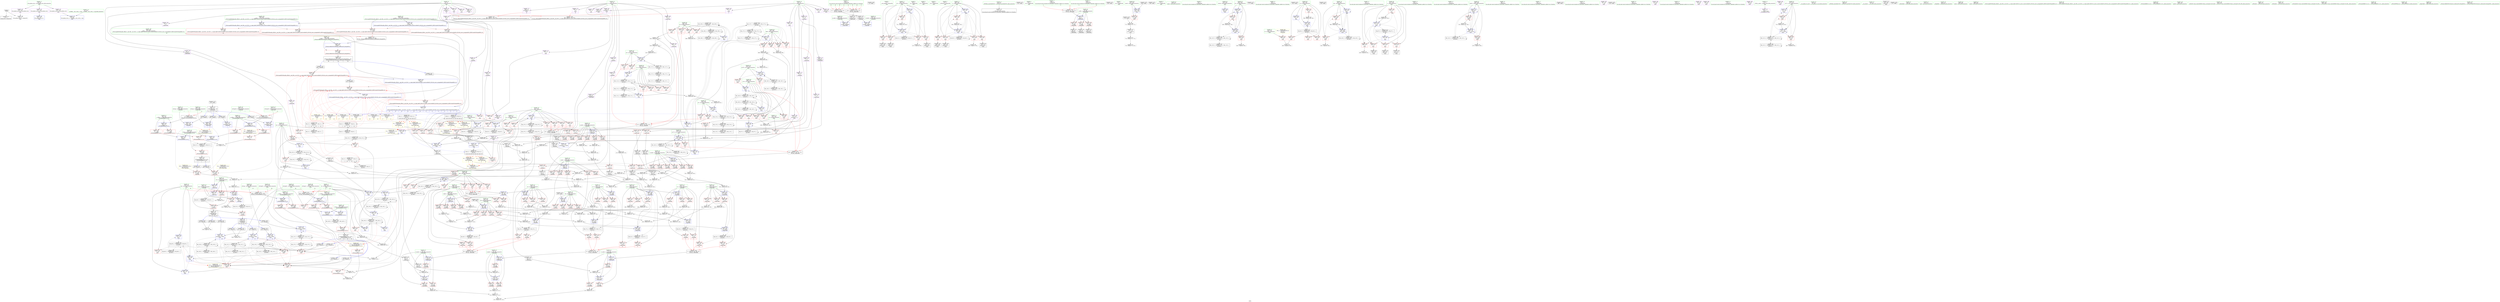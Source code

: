 digraph "SVFG" {
	label="SVFG";

	Node0x56325a39c830 [shape=record,color=grey,label="{NodeID: 0\nNullPtr}"];
	Node0x56325a39c830 -> Node0x56325a3e45e0[style=solid];
	Node0x56325a39c830 -> Node0x56325a3e9090[style=solid];
	Node0x56325a3eb550 [shape=record,color=blue,label="{NodeID: 443\n429\<--523\nans\<--\nmain\n}"];
	Node0x56325a3eb550 -> Node0x56325a43cd20[style=dashed];
	Node0x56325a3eea90 [shape=record,color=red,label="{NodeID: 277\n402\<--300\n\<--yy\n_Z4get2ddb\n|{<s0>10}}"];
	Node0x56325a3eea90:s0 -> Node0x56325a4a3c50[style=solid,color=red];
	Node0x56325a3a6a10 [shape=record,color=green,label="{NodeID: 111\n829\<--830\n__a.addr\<--__a.addr_field_insensitive\n_ZSt3minIdERKT_S2_S2_\n}"];
	Node0x56325a3a6a10 -> Node0x56325a3e88e0[style=solid];
	Node0x56325a3a6a10 -> Node0x56325a3e89b0[style=solid];
	Node0x56325a3a6a10 -> Node0x56325a3fdd40[style=solid];
	Node0x56325a40cce0 [shape=record,color=grey,label="{NodeID: 720\n616 = Binary(614, 615, )\n}"];
	Node0x56325a40cce0 -> Node0x56325a4081e0[style=solid];
	Node0x56325a3e8810 [shape=record,color=red,label="{NodeID: 388\n847\<--827\n\<--retval\n_ZSt3minIdERKT_S2_S2_\n}"];
	Node0x56325a3e8810 -> Node0x56325a3e6450[style=solid];
	Node0x56325a3e3d50 [shape=record,color=red,label="{NodeID: 222\n248\<--134\n\<--r.addr\n_Z3getddb\n}"];
	Node0x56325a3e3d50 -> Node0x56325a408de0[style=solid];
	Node0x56325a3a7300 [shape=record,color=green,label="{NodeID: 56\n296\<--297\npr.addr\<--pr.addr_field_insensitive\n_Z4get2ddb\n}"];
	Node0x56325a3a7300 -> Node0x56325a3ea780[style=solid];
	Node0x56325a407a60 [shape=record,color=grey,label="{NodeID: 665\n229 = Binary(227, 228, )\n}"];
	Node0x56325a407a60 -> Node0x56325a3e9e90[style=solid];
	Node0x56325a3fdfb0 [shape=record,color=blue,label="{NodeID: 499\n827\<--844\nretval\<--\n_ZSt3minIdERKT_S2_S2_\n}"];
	Node0x56325a3fdfb0 -> Node0x56325a42d210[style=dashed];
	Node0x56325a3f1810 [shape=record,color=red,label="{NodeID: 333\n659\<--447\n\<--r\nmain\n}"];
	Node0x56325a3f1810 -> Node0x56325a3fc680[style=solid];
	Node0x56325a3e7080 [shape=record,color=purple,label="{NodeID: 167\n175\<--14\n\<--y\n_Z3getddb\n}"];
	Node0x56325a3e7080 -> Node0x56325a3ed230[style=solid];
	Node0x56325a0e3e80 [shape=record,color=black,label="{NodeID: 1108\n51 = PHI()\n}"];
	Node0x56325a3cf990 [shape=record,color=green,label="{NodeID: 1\n7\<--1\n__dso_handle\<--dummyObj\nGlob }"];
	Node0x56325a3f6d90 [shape=record,color=black,label="{NodeID: 776\nMR_25V_4 = PHI(MR_25V_3, MR_25V_2, )\npts\{139 \}\n}"];
	Node0x56325a3f6d90 -> Node0x56325a3e4090[style=dashed];
	Node0x56325a3f6d90 -> Node0x56325a3e4160[style=dashed];
	Node0x56325a3eb620 [shape=record,color=blue,label="{NodeID: 444\n431\<--482\ni10\<--\nmain\n}"];
	Node0x56325a3eb620 -> Node0x56325a3f03c0[style=dashed];
	Node0x56325a3eb620 -> Node0x56325a3f0490[style=dashed];
	Node0x56325a3eb620 -> Node0x56325a3f0560[style=dashed];
	Node0x56325a3eb620 -> Node0x56325a3f0630[style=dashed];
	Node0x56325a3eb620 -> Node0x56325a3f0700[style=dashed];
	Node0x56325a3eb620 -> Node0x56325a3fd790[style=dashed];
	Node0x56325a3eb620 -> Node0x56325a44d620[style=dashed];
	Node0x56325a3eeb60 [shape=record,color=red,label="{NodeID: 278\n362\<--302\n\<--zz\n_Z4get2ddb\n}"];
	Node0x56325a3eeb60 -> Node0x56325a40e660[style=solid];
	Node0x56325a3a6ae0 [shape=record,color=green,label="{NodeID: 112\n831\<--832\n__b.addr\<--__b.addr_field_insensitive\n_ZSt3minIdERKT_S2_S2_\n}"];
	Node0x56325a3a6ae0 -> Node0x56325a3e8a80[style=solid];
	Node0x56325a3a6ae0 -> Node0x56325a3e8b50[style=solid];
	Node0x56325a3a6ae0 -> Node0x56325a3fde10[style=solid];
	Node0x56325a40ce60 [shape=record,color=grey,label="{NodeID: 721\n608 = Binary(606, 607, )\n}"];
	Node0x56325a40ce60 -> Node0x56325a40d2e0[style=solid];
	Node0x56325a3e88e0 [shape=record,color=red,label="{NodeID: 389\n837\<--829\n\<--__a.addr\n_ZSt3minIdERKT_S2_S2_\n}"];
	Node0x56325a3e88e0 -> Node0x56325a3e8cf0[style=solid];
	Node0x56325a3e3e20 [shape=record,color=red,label="{NodeID: 223\n196\<--138\n\<--xx\n_Z3getddb\n}"];
	Node0x56325a3e3e20 -> Node0x56325a409ce0[style=solid];
	Node0x56325a3a73d0 [shape=record,color=green,label="{NodeID: 57\n298\<--299\nxx\<--xx_field_insensitive\n_Z4get2ddb\n}"];
	Node0x56325a3a73d0 -> Node0x56325a3ee340[style=solid];
	Node0x56325a3a73d0 -> Node0x56325a3ee410[style=solid];
	Node0x56325a3a73d0 -> Node0x56325a3ee4e0[style=solid];
	Node0x56325a3a73d0 -> Node0x56325a3ee5b0[style=solid];
	Node0x56325a3a73d0 -> Node0x56325a3ee680[style=solid];
	Node0x56325a3a73d0 -> Node0x56325a3ea850[style=solid];
	Node0x56325a3a73d0 -> Node0x56325a3eab90[style=solid];
	Node0x56325a407be0 [shape=record,color=grey,label="{NodeID: 666\n619 = Binary(618, 612, )\n}"];
	Node0x56325a407be0 -> Node0x56325a3ec3f0[style=solid];
	Node0x56325a3fe080 [shape=record,color=blue,label="{NodeID: 500\n868\<--867\n__t.addr\<--__t\n_ZSt4moveIRiEONSt16remove_referenceIT_E4typeEOS2_\n}"];
	Node0x56325a3fe080 -> Node0x56325a3e8dc0[style=dashed];
	Node0x56325a3f18e0 [shape=record,color=red,label="{NodeID: 334\n606\<--449\n\<--le\nmain\n}"];
	Node0x56325a3f18e0 -> Node0x56325a40ce60[style=solid];
	Node0x56325a3e7150 [shape=record,color=purple,label="{NodeID: 168\n329\<--14\n\<--y\n_Z4get2ddb\n}"];
	Node0x56325a3e7150 -> Node0x56325a3ef5f0[style=solid];
	Node0x56325a49f970 [shape=record,color=black,label="{NodeID: 1109\n241 = PHI(68, )\n}"];
	Node0x56325a49f970 -> Node0x56325a3ea030[style=solid];
	Node0x56325a3d50f0 [shape=record,color=green,label="{NodeID: 2\n26\<--1\n.str\<--dummyObj\nGlob }"];
	Node0x56325a3f7290 [shape=record,color=black,label="{NodeID: 777\nMR_27V_4 = PHI(MR_27V_3, MR_27V_2, )\npts\{141 \}\n}"];
	Node0x56325a3f7290 -> Node0x56325a3ec530[style=dashed];
	Node0x56325a3f7290 -> Node0x56325a3ec600[style=dashed];
	Node0x56325a3eb6f0 [shape=record,color=blue,label="{NodeID: 445\n433\<--547\nxx\<--\nmain\n}"];
	Node0x56325a3eb6f0 -> Node0x56325a3f07d0[style=dashed];
	Node0x56325a3eb6f0 -> Node0x56325a3eb6f0[style=dashed];
	Node0x56325a3eb6f0 -> Node0x56325a44db20[style=dashed];
	Node0x56325a3eec30 [shape=record,color=red,label="{NodeID: 279\n363\<--302\n\<--zz\n_Z4get2ddb\n}"];
	Node0x56325a3eec30 -> Node0x56325a40e660[style=solid];
	Node0x56325a3e4480 [shape=record,color=green,label="{NodeID: 113\n868\<--869\n__t.addr\<--__t.addr_field_insensitive\n_ZSt4moveIRiEONSt16remove_referenceIT_E4typeEOS2_\n}"];
	Node0x56325a3e4480 -> Node0x56325a3e8dc0[style=solid];
	Node0x56325a3e4480 -> Node0x56325a3fe080[style=solid];
	Node0x56325a40cfe0 [shape=record,color=grey,label="{NodeID: 722\n340 = Binary(333, 339, )\n}"];
	Node0x56325a40cfe0 -> Node0x56325a3ea920[style=solid];
	Node0x56325a3e89b0 [shape=record,color=red,label="{NodeID: 390\n844\<--829\n\<--__a.addr\n_ZSt3minIdERKT_S2_S2_\n}"];
	Node0x56325a3e89b0 -> Node0x56325a3fdfb0[style=solid];
	Node0x56325a3e3ef0 [shape=record,color=red,label="{NodeID: 224\n197\<--138\n\<--xx\n_Z3getddb\n}"];
	Node0x56325a3e3ef0 -> Node0x56325a409ce0[style=solid];
	Node0x56325a3a74a0 [shape=record,color=green,label="{NodeID: 58\n300\<--301\nyy\<--yy_field_insensitive\n_Z4get2ddb\n}"];
	Node0x56325a3a74a0 -> Node0x56325a3ee750[style=solid];
	Node0x56325a3a74a0 -> Node0x56325a3ee820[style=solid];
	Node0x56325a3a74a0 -> Node0x56325a3ee8f0[style=solid];
	Node0x56325a3a74a0 -> Node0x56325a3ee9c0[style=solid];
	Node0x56325a3a74a0 -> Node0x56325a3eea90[style=solid];
	Node0x56325a3a74a0 -> Node0x56325a3ea920[style=solid];
	Node0x56325a3a74a0 -> Node0x56325a3eac60[style=solid];
	Node0x56325a407d60 [shape=record,color=grey,label="{NodeID: 667\n227 = Binary(225, 226, )\n}"];
	Node0x56325a407d60 -> Node0x56325a407a60[style=solid];
	Node0x56325a3f19b0 [shape=record,color=red,label="{NodeID: 335\n607\<--449\n\<--le\nmain\n}"];
	Node0x56325a3f19b0 -> Node0x56325a40ce60[style=solid];
	Node0x56325a3e7220 [shape=record,color=purple,label="{NodeID: 169\n334\<--14\n\<--y\n_Z4get2ddb\n}"];
	Node0x56325a3e7220 -> Node0x56325a3ef6c0[style=solid];
	Node0x56325a49faa0 [shape=record,color=black,label="{NodeID: 1110\n244 = PHI(261, )\n}"];
	Node0x56325a49faa0 -> Node0x56325a3ed4a0[style=solid];
	Node0x56325a3aaed0 [shape=record,color=green,label="{NodeID: 3\n28\<--1\n.str.1\<--dummyObj\nGlob }"];
	Node0x56325a3f7790 [shape=record,color=black,label="{NodeID: 778\nMR_29V_4 = PHI(MR_29V_3, MR_29V_2, )\npts\{143 \}\n}"];
	Node0x56325a3f7790 -> Node0x56325a3ec940[style=dashed];
	Node0x56325a3f7790 -> Node0x56325a3eca10[style=dashed];
	Node0x56325a3eb7c0 [shape=record,color=blue,label="{NodeID: 446\n435\<--550\nyy\<--\nmain\n}"];
	Node0x56325a3eb7c0 -> Node0x56325a3f08a0[style=dashed];
	Node0x56325a3eb7c0 -> Node0x56325a3eb7c0[style=dashed];
	Node0x56325a3eb7c0 -> Node0x56325a42da20[style=dashed];
	Node0x56325a3eed00 [shape=record,color=red,label="{NodeID: 280\n388\<--302\n\<--zz\n_Z4get2ddb\n}"];
	Node0x56325a3eed00 -> Node0x56325a406ce0[style=solid];
	Node0x56325a3e4510 [shape=record,color=green,label="{NodeID: 114\n41\<--873\n_GLOBAL__sub_I_wifi_2_1.cpp\<--_GLOBAL__sub_I_wifi_2_1.cpp_field_insensitive\n}"];
	Node0x56325a3e4510 -> Node0x56325a3e8f90[style=solid];
	Node0x56325a40d160 [shape=record,color=grey,label="{NodeID: 723\n339 = Binary(336, 338, )\n}"];
	Node0x56325a40d160 -> Node0x56325a40cfe0[style=solid];
	Node0x56325a3e8a80 [shape=record,color=red,label="{NodeID: 391\n835\<--831\n\<--__b.addr\n_ZSt3minIdERKT_S2_S2_\n}"];
	Node0x56325a3e8a80 -> Node0x56325a3e8c20[style=solid];
	Node0x56325a3e3fc0 [shape=record,color=red,label="{NodeID: 225\n213\<--138\n\<--xx\n_Z3getddb\n}"];
	Node0x56325a3e3fc0 -> Node0x56325a409b60[style=solid];
	Node0x56325a3a7570 [shape=record,color=green,label="{NodeID: 59\n302\<--303\nzz\<--zz_field_insensitive\n_Z4get2ddb\n}"];
	Node0x56325a3a7570 -> Node0x56325a3eeb60[style=solid];
	Node0x56325a3a7570 -> Node0x56325a3eec30[style=solid];
	Node0x56325a3a7570 -> Node0x56325a3eed00[style=solid];
	Node0x56325a3a7570 -> Node0x56325a3eedd0[style=solid];
	Node0x56325a3a7570 -> Node0x56325a3eeea0[style=solid];
	Node0x56325a3a7570 -> Node0x56325a3ea9f0[style=solid];
	Node0x56325a3a7570 -> Node0x56325a3ead30[style=solid];
	Node0x56325a407ee0 [shape=record,color=grey,label="{NodeID: 668\n181 = Binary(174, 180, )\n}"];
	Node0x56325a407ee0 -> Node0x56325a3e9a80[style=solid];
	Node0x56325a3f1a80 [shape=record,color=red,label="{NodeID: 336\n614\<--449\n\<--le\nmain\n}"];
	Node0x56325a3f1a80 -> Node0x56325a40cce0[style=solid];
	Node0x56325a3e72f0 [shape=record,color=purple,label="{NodeID: 170\n509\<--14\n\<--y\nmain\n}"];
	Node0x56325a49fbe0 [shape=record,color=black,label="{NodeID: 1111\n120 = PHI()\n}"];
	Node0x56325a49fbe0 -> Node0x56325a3e4cc0[style=solid];
	Node0x56325a3aa830 [shape=record,color=green,label="{NodeID: 4\n30\<--1\n.str.2\<--dummyObj\nGlob }"];
	Node0x56325a3eb890 [shape=record,color=blue,label="{NodeID: 447\n437\<--553\nzz\<--\nmain\n}"];
	Node0x56325a3eb890 -> Node0x56325a3f0970[style=dashed];
	Node0x56325a3eb890 -> Node0x56325a3eb890[style=dashed];
	Node0x56325a3eb890 -> Node0x56325a42df20[style=dashed];
	Node0x56325a3eedd0 [shape=record,color=red,label="{NodeID: 281\n398\<--302\n\<--zz\n_Z4get2ddb\n|{<s0>9}}"];
	Node0x56325a3eedd0:s0 -> Node0x56325a4a3e50[style=solid,color=red];
	Node0x56325a3e45e0 [shape=record,color=black,label="{NodeID: 115\n2\<--3\ndummyVal\<--dummyVal\n}"];
	Node0x56325a40d2e0 [shape=record,color=grey,label="{NodeID: 724\n610 = Binary(608, 609, )\n}"];
	Node0x56325a40d2e0 -> Node0x56325a40c9e0[style=solid];
	Node0x56325a3e8b50 [shape=record,color=red,label="{NodeID: 392\n841\<--831\n\<--__b.addr\n_ZSt3minIdERKT_S2_S2_\n}"];
	Node0x56325a3e8b50 -> Node0x56325a3fdee0[style=solid];
	Node0x56325a3e4090 [shape=record,color=red,label="{NodeID: 226\n232\<--138\n\<--xx\n_Z3getddb\n|{<s0>5}}"];
	Node0x56325a3e4090:s0 -> Node0x56325a4a3a50[style=solid,color=red];
	Node0x56325a3a7640 [shape=record,color=green,label="{NodeID: 60\n304\<--305\ndd\<--dd_field_insensitive\n_Z4get2ddb\n}"];
	Node0x56325a3a7640 -> Node0x56325a3eef70[style=solid];
	Node0x56325a3a7640 -> Node0x56325a3ef040[style=solid];
	Node0x56325a3a7640 -> Node0x56325a3ef110[style=solid];
	Node0x56325a3a7640 -> Node0x56325a3ef1e0[style=solid];
	Node0x56325a3a7640 -> Node0x56325a3eaac0[style=solid];
	Node0x56325a408060 [shape=record,color=grey,label="{NodeID: 669\n223 = Binary(221, 222, )\n}"];
	Node0x56325a408060 -> Node0x56325a3e9dc0[style=solid];
	Node0x56325a3f1b50 [shape=record,color=red,label="{NodeID: 337\n641\<--449\n\<--le\nmain\n|{<s0>20}}"];
	Node0x56325a3f1b50:s0 -> Node0x56325a4a2340[style=solid,color=red];
	Node0x56325a3e73c0 [shape=record,color=purple,label="{NodeID: 171\n538\<--14\narrayidx15\<--y\nmain\n|{<s0>16}}"];
	Node0x56325a3e73c0:s0 -> Node0x56325a4a29d0[style=solid,color=red];
	Node0x56325a49fcb0 [shape=record,color=black,label="{NodeID: 1112\n207 = PHI()\n}"];
	Node0x56325a49fcb0 -> Node0x56325a3e9c20[style=solid];
	Node0x56325a3ab330 [shape=record,color=green,label="{NodeID: 5\n32\<--1\n_ZSt4cerr\<--dummyObj\nGlob }"];
	Node0x56325a3eb960 [shape=record,color=blue,label="{NodeID: 448\n439\<--482\nj\<--\nmain\n}"];
	Node0x56325a3eb960 -> Node0x56325a3f0a40[style=dashed];
	Node0x56325a3eb960 -> Node0x56325a3f0b10[style=dashed];
	Node0x56325a3eb960 -> Node0x56325a3f0be0[style=dashed];
	Node0x56325a3eb960 -> Node0x56325a3f0cb0[style=dashed];
	Node0x56325a3eb960 -> Node0x56325a3f0d80[style=dashed];
	Node0x56325a3eb960 -> Node0x56325a3eb960[style=dashed];
	Node0x56325a3eb960 -> Node0x56325a3ebca0[style=dashed];
	Node0x56325a3eb960 -> Node0x56325a42e420[style=dashed];
	Node0x56325a3eeea0 [shape=record,color=red,label="{NodeID: 282\n403\<--302\n\<--zz\n_Z4get2ddb\n|{<s0>10}}"];
	Node0x56325a3eeea0:s0 -> Node0x56325a4a3e50[style=solid,color=red];
	Node0x56325a3e46e0 [shape=record,color=black,label="{NodeID: 116\n52\<--53\n\<--_ZNSt8ios_base4InitD1Ev\nCan only get source location for instruction, argument, global var or function.}"];
	Node0x56325a40d460 [shape=record,color=grey,label="{NodeID: 725\n701 = Binary(700, 612, )\n}"];
	Node0x56325a40d460 -> Node0x56325a3fcf70[style=solid];
	Node0x56325a3e8c20 [shape=record,color=red,label="{NodeID: 393\n836\<--835\n\<--\n_ZSt3minIdERKT_S2_S2_\n}"];
	Node0x56325a3e8c20 -> Node0x56325a40ffe0[style=solid];
	Node0x56325a3e4160 [shape=record,color=red,label="{NodeID: 227\n238\<--138\n\<--xx\n_Z3getddb\n|{<s0>6}}"];
	Node0x56325a3e4160:s0 -> Node0x56325a4a3a50[style=solid,color=red];
	Node0x56325a3a7710 [shape=record,color=green,label="{NodeID: 61\n306\<--307\nres\<--res_field_insensitive\n_Z4get2ddb\n}"];
	Node0x56325a3a7710 -> Node0x56325a3ef2b0[style=solid];
	Node0x56325a3a7710 -> Node0x56325a3ef380[style=solid];
	Node0x56325a3a7710 -> Node0x56325a3eafa0[style=solid];
	Node0x56325a3a7710 -> Node0x56325a3eb070[style=solid];
	Node0x56325a4081e0 [shape=record,color=grey,label="{NodeID: 670\n618 = Binary(616, 617, )\n}"];
	Node0x56325a4081e0 -> Node0x56325a407be0[style=solid];
	Node0x56325a3f1c20 [shape=record,color=red,label="{NodeID: 338\n609\<--451\n\<--ri\nmain\n}"];
	Node0x56325a3f1c20 -> Node0x56325a40d2e0[style=solid];
	Node0x56325a3e7490 [shape=record,color=purple,label="{NodeID: 172\n539\<--14\n\<--y\nmain\n|{<s0>16}}"];
	Node0x56325a3e7490:s0 -> Node0x56325a4a2b60[style=solid,color=red];
	Node0x56325a49fd80 [shape=record,color=black,label="{NodeID: 1113\n761 = PHI()\n}"];
	Node0x56325a3ab3c0 [shape=record,color=green,label="{NodeID: 6\n33\<--1\n.str.3\<--dummyObj\nGlob }"];
	Node0x56325a3eba30 [shape=record,color=blue,label="{NodeID: 449\n563\<--565\narrayidx22\<--sub\nmain\n}"];
	Node0x56325a3eba30 -> Node0x56325a445420[style=dashed];
	Node0x56325a3eef70 [shape=record,color=red,label="{NodeID: 283\n368\<--304\n\<--dd\n_Z4get2ddb\n}"];
	Node0x56325a3eef70 -> Node0x56325a410460[style=solid];
	Node0x56325a3e47e0 [shape=record,color=black,label="{NodeID: 117\n86\<--85\nidxprom\<--\n_Z4distdddi\n}"];
	Node0x56325a40d5e0 [shape=record,color=grey,label="{NodeID: 726\n700 = Binary(698, 699, )\n}"];
	Node0x56325a40d5e0 -> Node0x56325a40d460[style=solid];
	Node0x56325a3e8cf0 [shape=record,color=red,label="{NodeID: 394\n838\<--837\n\<--\n_ZSt3minIdERKT_S2_S2_\n}"];
	Node0x56325a3e8cf0 -> Node0x56325a40ffe0[style=solid];
	Node0x56325a3e4230 [shape=record,color=red,label="{NodeID: 228\n199\<--140\n\<--yy\n_Z3getddb\n}"];
	Node0x56325a3e4230 -> Node0x56325a408ae0[style=solid];
	Node0x56325a3a77e0 [shape=record,color=green,label="{NodeID: 62\n308\<--309\nref.tmp\<--ref.tmp_field_insensitive\n_Z4get2ddb\n|{|<s1>11}}"];
	Node0x56325a3a77e0 -> Node0x56325a3eae00[style=solid];
	Node0x56325a3a77e0:s1 -> Node0x56325a4a2cf0[style=solid,color=red];
	Node0x56325a44a920 [shape=record,color=black,label="{NodeID: 837\nMR_62V_4 = PHI(MR_62V_3, MR_62V_2, )\npts\{301 \}\n}"];
	Node0x56325a44a920 -> Node0x56325a3ee9c0[style=dashed];
	Node0x56325a44a920 -> Node0x56325a3eea90[style=dashed];
	Node0x56325a408360 [shape=record,color=grey,label="{NodeID: 671\n583 = Binary(582, 236, )\n}"];
	Node0x56325a408360 -> Node0x56325a3ebca0[style=solid];
	Node0x56325a3f1cf0 [shape=record,color=red,label="{NodeID: 339\n615\<--451\n\<--ri\nmain\n}"];
	Node0x56325a3f1cf0 -> Node0x56325a40cce0[style=solid];
	Node0x56325a3e7560 [shape=record,color=purple,label="{NodeID: 173\n549\<--14\n\<--y\nmain\n}"];
	Node0x56325a3e7560 -> Node0x56325a3f37c0[style=solid];
	Node0x56325a49fe50 [shape=record,color=black,label="{NodeID: 1114\n765 = PHI()\n}"];
	Node0x56325a3aba90 [shape=record,color=green,label="{NodeID: 7\n35\<--1\n.str.4\<--dummyObj\nGlob }"];
	Node0x56325a3ebb00 [shape=record,color=blue,label="{NodeID: 450\n570\<--572\narrayidx24\<--sub25\nmain\n}"];
	Node0x56325a3ebb00 -> Node0x56325a445920[style=dashed];
	Node0x56325a3ef040 [shape=record,color=red,label="{NodeID: 284\n378\<--304\n\<--dd\n_Z4get2ddb\n}"];
	Node0x56325a3ef040 -> Node0x56325a40d8e0[style=solid];
	Node0x56325a3e48b0 [shape=record,color=black,label="{NodeID: 118\n89\<--88\nconv\<--\n_Z4distdddi\n}"];
	Node0x56325a3e48b0 -> Node0x56325a40bf60[style=solid];
	Node0x56325a40d760 [shape=record,color=grey,label="{NodeID: 727\n375 = Binary(374, 371, )\n}"];
	Node0x56325a40d760 -> Node0x56325a40da60[style=solid];
	Node0x56325a3e8dc0 [shape=record,color=red,label="{NodeID: 395\n871\<--868\n\<--__t.addr\n_ZSt4moveIRiEONSt16remove_referenceIT_E4typeEOS2_\n}"];
	Node0x56325a3e8dc0 -> Node0x56325a3e6520[style=solid];
	Node0x56325a3e4300 [shape=record,color=red,label="{NodeID: 229\n200\<--140\n\<--yy\n_Z3getddb\n}"];
	Node0x56325a3e4300 -> Node0x56325a408ae0[style=solid];
	Node0x56325a3a78b0 [shape=record,color=green,label="{NodeID: 63\n310\<--311\nref.tmp30\<--ref.tmp30_field_insensitive\n_Z4get2ddb\n|{|<s1>11}}"];
	Node0x56325a3a78b0 -> Node0x56325a3eaed0[style=solid];
	Node0x56325a3a78b0:s1 -> Node0x56325a4a2e40[style=solid,color=red];
	Node0x56325a44ae20 [shape=record,color=black,label="{NodeID: 838\nMR_64V_4 = PHI(MR_64V_3, MR_64V_2, )\npts\{303 \}\n}"];
	Node0x56325a44ae20 -> Node0x56325a3eedd0[style=dashed];
	Node0x56325a44ae20 -> Node0x56325a3eeea0[style=dashed];
	Node0x56325a4084e0 [shape=record,color=grey,label="{NodeID: 672\n774 = Binary(773, 775, )\n}"];
	Node0x56325a4084e0 -> Node0x56325a408660[style=solid];
	Node0x56325a3f1dc0 [shape=record,color=red,label="{NodeID: 340\n617\<--451\n\<--ri\nmain\n}"];
	Node0x56325a3f1dc0 -> Node0x56325a4081e0[style=solid];
	Node0x56325a3e7630 [shape=record,color=purple,label="{NodeID: 174\n570\<--14\narrayidx24\<--y\nmain\n}"];
	Node0x56325a3e7630 -> Node0x56325a3f3a30[style=solid];
	Node0x56325a3e7630 -> Node0x56325a3ebb00[style=solid];
	Node0x56325a49ff50 [shape=record,color=black,label="{NodeID: 1115\n769 = PHI()\n}"];
	Node0x56325a3abb20 [shape=record,color=green,label="{NodeID: 8\n37\<--1\n.str.5\<--dummyObj\nGlob }"];
	Node0x56325a45ba50 [shape=record,color=yellow,style=double,label="{NodeID: 949\n74V_1 = ENCHI(MR_74V_0)\npts\{149 151 \}\nFun[_Z4get2ddb]}"];
	Node0x56325a45ba50 -> Node0x56325a3ef930[style=dashed];
	Node0x56325a3ebbd0 [shape=record,color=blue,label="{NodeID: 451\n577\<--579\narrayidx27\<--sub28\nmain\n}"];
	Node0x56325a3ebbd0 -> Node0x56325a445e20[style=dashed];
	Node0x56325a3ef110 [shape=record,color=red,label="{NodeID: 285\n385\<--304\n\<--dd\n_Z4get2ddb\n}"];
	Node0x56325a3ef110 -> Node0x56325a407760[style=solid];
	Node0x56325a3e4980 [shape=record,color=black,label="{NodeID: 119\n94\<--93\nidxprom1\<--\n_Z4distdddi\n}"];
	Node0x56325a40d8e0 [shape=record,color=grey,label="{NodeID: 728\n379 = Binary(377, 378, )\n}"];
	Node0x56325a40d8e0 -> Node0x56325a3eab90[style=solid];
	Node0x56325a3e8e90 [shape=record,color=blue,label="{NodeID: 396\n877\<--40\nllvm.global_ctors_0\<--\nGlob }"];
	Node0x56325a3e43d0 [shape=record,color=red,label="{NodeID: 230\n219\<--140\n\<--yy\n_Z3getddb\n}"];
	Node0x56325a3e43d0 -> Node0x56325a409e60[style=solid];
	Node0x56325a3a7980 [shape=record,color=green,label="{NodeID: 64\n416\<--417\nmain\<--main_field_insensitive\n}"];
	Node0x56325a44b320 [shape=record,color=black,label="{NodeID: 839\nMR_60V_4 = PHI(MR_60V_3, MR_60V_2, )\npts\{299 \}\n}"];
	Node0x56325a44b320 -> Node0x56325a3ee5b0[style=dashed];
	Node0x56325a44b320 -> Node0x56325a3ee680[style=dashed];
	Node0x56325a408660 [shape=record,color=grey,label="{NodeID: 673\n776 = Binary(774, 523, )\n}"];
	Node0x56325a3f1e90 [shape=record,color=red,label="{NodeID: 341\n645\<--451\n\<--ri\nmain\n|{<s0>21}}"];
	Node0x56325a3f1e90:s0 -> Node0x56325a4a2340[style=solid,color=red];
	Node0x56325a3e7700 [shape=record,color=purple,label="{NodeID: 175\n103\<--20\narrayidx6\<--z\n_Z4distdddi\n}"];
	Node0x56325a3e7700 -> Node0x56325a3e3460[style=solid];
	Node0x56325a4a0050 [shape=record,color=black,label="{NodeID: 1116\n770 = PHI()\n}"];
	Node0x56325a4a0050 -> Node0x56325a40a8e0[style=solid];
	Node0x56325a3ac710 [shape=record,color=green,label="{NodeID: 9\n40\<--1\n\<--dummyObj\nCan only get source location for instruction, argument, global var or function.}"];
	Node0x56325a45bb30 [shape=record,color=yellow,style=double,label="{NodeID: 950\n2V_1 = ENCHI(MR_2V_0)\npts\{13 \}\nFun[_Z4distdddi]}"];
	Node0x56325a45bb30 -> Node0x56325a3e32c0[style=dashed];
	Node0x56325a3ebca0 [shape=record,color=blue,label="{NodeID: 452\n439\<--583\nj\<--inc30\nmain\n}"];
	Node0x56325a3ebca0 -> Node0x56325a3f0a40[style=dashed];
	Node0x56325a3ebca0 -> Node0x56325a3f0b10[style=dashed];
	Node0x56325a3ebca0 -> Node0x56325a3f0be0[style=dashed];
	Node0x56325a3ebca0 -> Node0x56325a3f0cb0[style=dashed];
	Node0x56325a3ebca0 -> Node0x56325a3f0d80[style=dashed];
	Node0x56325a3ebca0 -> Node0x56325a3eb960[style=dashed];
	Node0x56325a3ebca0 -> Node0x56325a3ebca0[style=dashed];
	Node0x56325a3ebca0 -> Node0x56325a42e420[style=dashed];
	Node0x56325a3ef1e0 [shape=record,color=red,label="{NodeID: 286\n392\<--304\n\<--dd\n_Z4get2ddb\n}"];
	Node0x56325a3ef1e0 -> Node0x56325a406b60[style=solid];
	Node0x56325a3e4a50 [shape=record,color=black,label="{NodeID: 120\n97\<--96\nconv3\<--\n_Z4distdddi\n}"];
	Node0x56325a3e4a50 -> Node0x56325a40b960[style=solid];
	Node0x56325a40da60 [shape=record,color=grey,label="{NodeID: 729\n377 = Binary(375, 376, )\n}"];
	Node0x56325a40da60 -> Node0x56325a40d8e0[style=solid];
	Node0x56325a3e8f90 [shape=record,color=blue,label="{NodeID: 397\n878\<--41\nllvm.global_ctors_1\<--_GLOBAL__sub_I_wifi_2_1.cpp\nGlob }"];
	Node0x56325a3ec530 [shape=record,color=red,label="{NodeID: 231\n233\<--140\n\<--yy\n_Z3getddb\n|{<s0>5}}"];
	Node0x56325a3ec530:s0 -> Node0x56325a4a3c50[style=solid,color=red];
	Node0x56325a3a7a80 [shape=record,color=green,label="{NodeID: 65\n419\<--420\nretval\<--retval_field_insensitive\nmain\n}"];
	Node0x56325a3a7a80 -> Node0x56325a3eb140[style=solid];
	Node0x56325a44b820 [shape=record,color=black,label="{NodeID: 840\nMR_2V_2 = PHI(MR_2V_3, MR_2V_1, )\npts\{13 \}\n}"];
	Node0x56325a44b820 -> Node0x56325a43be20[style=dashed];
	Node0x56325a4087e0 [shape=record,color=grey,label="{NodeID: 674\n202 = Binary(198, 201, )\n}"];
	Node0x56325a4087e0 -> Node0x56325a4096e0[style=solid];
	Node0x56325a3f1f60 [shape=record,color=red,label="{NodeID: 342\n603\<--453\n\<--it2\nmain\n}"];
	Node0x56325a3f1f60 -> Node0x56325a410160[style=solid];
	Node0x56325a3e77d0 [shape=record,color=purple,label="{NodeID: 176\n183\<--20\n\<--z\n_Z3getddb\n}"];
	Node0x56325a3e77d0 -> Node0x56325a3ed300[style=solid];
	Node0x56325a4a0150 [shape=record,color=black,label="{NodeID: 1117\n777 = PHI()\n}"];
	Node0x56325a3ac7d0 [shape=record,color=green,label="{NodeID: 10\n166\<--1\n\<--dummyObj\nCan only get source location for instruction, argument, global var or function.}"];
	Node0x56325a45bc40 [shape=record,color=yellow,style=double,label="{NodeID: 951\n4V_1 = ENCHI(MR_4V_0)\npts\{19 \}\nFun[_Z4distdddi]}"];
	Node0x56325a45bc40 -> Node0x56325a3e3390[style=dashed];
	Node0x56325a43a520 [shape=record,color=black,label="{NodeID: 785\nMR_33V_4 = PHI(MR_33V_3, MR_33V_2, )\npts\{147 \}\n}"];
	Node0x56325a43a520 -> Node0x56325a3ecef0[style=dashed];
	Node0x56325a3ebd70 [shape=record,color=blue,label="{NodeID: 453\n441\<--255\nlow\<--\nmain\n}"];
	Node0x56325a3ebd70 -> Node0x56325a447220[style=dashed];
	Node0x56325a3ef2b0 [shape=record,color=red,label="{NodeID: 287\n409\<--306\n\<--res\n_Z4get2ddb\n}"];
	Node0x56325a3ef2b0 -> Node0x56325a40ede0[style=solid];
	Node0x56325a3e4b20 [shape=record,color=black,label="{NodeID: 121\n102\<--101\nidxprom5\<--\n_Z4distdddi\n}"];
	Node0x56325a40dbe0 [shape=record,color=grey,label="{NodeID: 730\n370 = Binary(371, 369, )\n}"];
	Node0x56325a40dbe0 -> Node0x56325a410460[style=solid];
	Node0x56325a3e9090 [shape=record,color=blue, style = dotted,label="{NodeID: 398\n879\<--3\nllvm.global_ctors_2\<--dummyVal\nGlob }"];
	Node0x56325a3ec600 [shape=record,color=red,label="{NodeID: 232\n239\<--140\n\<--yy\n_Z3getddb\n|{<s0>6}}"];
	Node0x56325a3ec600:s0 -> Node0x56325a4a3c50[style=solid,color=red];
	Node0x56325a3a7b50 [shape=record,color=green,label="{NodeID: 66\n421\<--422\nstartt\<--startt_field_insensitive\nmain\n}"];
	Node0x56325a3a7b50 -> Node0x56325a3efa00[style=solid];
	Node0x56325a3a7b50 -> Node0x56325a3eb210[style=solid];
	Node0x56325a44bd20 [shape=record,color=black,label="{NodeID: 841\nMR_4V_2 = PHI(MR_4V_3, MR_4V_1, )\npts\{19 \}\n}"];
	Node0x56325a44bd20 -> Node0x56325a43c320[style=dashed];
	Node0x56325a408960 [shape=record,color=grey,label="{NodeID: 675\n579 = Binary(578, 574, )\n}"];
	Node0x56325a408960 -> Node0x56325a3ebbd0[style=solid];
	Node0x56325a3f2030 [shape=record,color=red,label="{NodeID: 343\n637\<--453\n\<--it2\nmain\n}"];
	Node0x56325a3f2030 -> Node0x56325a406fe0[style=solid];
	Node0x56325a3e78a0 [shape=record,color=purple,label="{NodeID: 177\n188\<--20\n\<--z\n_Z3getddb\n}"];
	Node0x56325a3e78a0 -> Node0x56325a3ed3d0[style=solid];
	Node0x56325a4a0250 [shape=record,color=black,label="{NodeID: 1118\n781 = PHI()\n}"];
	Node0x56325a3ac890 [shape=record,color=green,label="{NodeID: 11\n236\<--1\n\<--dummyObj\nCan only get source location for instruction, argument, global var or function.|{<s0>5|<s1>9}}"];
	Node0x56325a3ac890:s0 -> Node0x56325a4a4050[style=solid,color=red];
	Node0x56325a3ac890:s1 -> Node0x56325a4a4050[style=solid,color=red];
	Node0x56325a45bd20 [shape=record,color=yellow,style=double,label="{NodeID: 952\n6V_1 = ENCHI(MR_6V_0)\npts\{25 \}\nFun[_Z4distdddi]}"];
	Node0x56325a45bd20 -> Node0x56325a3e3460[style=dashed];
	Node0x56325a43aa20 [shape=record,color=black,label="{NodeID: 786\nMR_127V_7 = PHI(MR_127V_8, MR_127V_6, )\npts\{468 \}\n}"];
	Node0x56325a43aa20 -> Node0x56325a3f2b90[style=dashed];
	Node0x56325a43aa20 -> Node0x56325a3f2c60[style=dashed];
	Node0x56325a43aa20 -> Node0x56325a3f2d30[style=dashed];
	Node0x56325a43aa20 -> Node0x56325a3f2e00[style=dashed];
	Node0x56325a43aa20 -> Node0x56325a3fd110[style=dashed];
	Node0x56325a43aa20 -> Node0x56325a3f4a90[style=dashed];
	Node0x56325a43aa20 -> Node0x56325a43aa20[style=dashed];
	Node0x56325a3ebe40 [shape=record,color=blue,label="{NodeID: 454\n443\<--523\nhi\<--\nmain\n}"];
	Node0x56325a3ebe40 -> Node0x56325a447720[style=dashed];
	Node0x56325a3ef380 [shape=record,color=red,label="{NodeID: 288\n414\<--306\n\<--res\n_Z4get2ddb\n}"];
	Node0x56325a3ef380 -> Node0x56325a3e5a90[style=solid];
	Node0x56325a3e4bf0 [shape=record,color=black,label="{NodeID: 122\n105\<--104\nconv7\<--\n_Z4distdddi\n}"];
	Node0x56325a3e4bf0 -> Node0x56325a40bae0[style=solid];
	Node0x56325a40dd60 [shape=record,color=grey,label="{NodeID: 731\n365 = Binary(361, 364, )\n}"];
	Node0x56325a3e9190 [shape=record,color=blue,label="{NodeID: 399\n73\<--69\nxx.addr\<--xx\n_Z4distdddi\n}"];
	Node0x56325a3e9190 -> Node0x56325a3e2900[style=dashed];
	Node0x56325a3e9190 -> Node0x56325a3e94d0[style=dashed];
	Node0x56325a3ec6d0 [shape=record,color=red,label="{NodeID: 233\n203\<--142\n\<--zz\n_Z3getddb\n}"];
	Node0x56325a3ec6d0 -> Node0x56325a409860[style=solid];
	Node0x56325a3a7c20 [shape=record,color=green,label="{NodeID: 67\n423\<--424\ntt\<--tt_field_insensitive\nmain\n}"];
	Node0x56325a3a7c20 -> Node0x56325a3efad0[style=solid];
	Node0x56325a44c220 [shape=record,color=black,label="{NodeID: 842\nMR_6V_2 = PHI(MR_6V_3, MR_6V_1, )\npts\{25 \}\n}"];
	Node0x56325a44c220 -> Node0x56325a43c820[style=dashed];
	Node0x56325a408ae0 [shape=record,color=grey,label="{NodeID: 676\n201 = Binary(199, 200, )\n}"];
	Node0x56325a408ae0 -> Node0x56325a4087e0[style=solid];
	Node0x56325a3f2100 [shape=record,color=red,label="{NodeID: 344\n621\<--455\n\<--m1\nmain\n|{<s0>18}}"];
	Node0x56325a3f2100:s0 -> Node0x56325a4a2340[style=solid,color=red];
	Node0x56325a3e7970 [shape=record,color=purple,label="{NodeID: 178\n342\<--20\n\<--z\n_Z4get2ddb\n}"];
	Node0x56325a3e7970 -> Node0x56325a3ef790[style=solid];
	Node0x56325a4a0350 [shape=record,color=black,label="{NodeID: 1119\n782 = PHI()\n}"];
	Node0x56325a3ac990 [shape=record,color=green,label="{NodeID: 12\n242\<--1\n\<--dummyObj\nCan only get source location for instruction, argument, global var or function.|{<s0>6|<s1>10}}"];
	Node0x56325a3ac990:s0 -> Node0x56325a4a4050[style=solid,color=red];
	Node0x56325a3ac990:s1 -> Node0x56325a4a4050[style=solid,color=red];
	Node0x56325a43af20 [shape=record,color=black,label="{NodeID: 787\nMR_129V_8 = PHI(MR_129V_6, MR_129V_7, )\npts\{470 \}\n}"];
	Node0x56325a43af20 -> Node0x56325a3f2ed0[style=dashed];
	Node0x56325a43af20 -> Node0x56325a3f2fa0[style=dashed];
	Node0x56325a43af20 -> Node0x56325a3f3070[style=dashed];
	Node0x56325a43af20 -> Node0x56325a3f3140[style=dashed];
	Node0x56325a43af20 -> Node0x56325a3fd040[style=dashed];
	Node0x56325a43af20 -> Node0x56325a3f4f90[style=dashed];
	Node0x56325a43af20 -> Node0x56325a43af20[style=dashed];
	Node0x56325a3ebf10 [shape=record,color=blue,label="{NodeID: 455\n445\<--482\niter\<--\nmain\n}"];
	Node0x56325a3ebf10 -> Node0x56325a3f1190[style=dashed];
	Node0x56325a3ebf10 -> Node0x56325a3f1260[style=dashed];
	Node0x56325a3ebf10 -> Node0x56325a3ebf10[style=dashed];
	Node0x56325a3ebf10 -> Node0x56325a3fc750[style=dashed];
	Node0x56325a3ebf10 -> Node0x56325a450940[style=dashed];
	Node0x56325a3ef450 [shape=record,color=red,label="{NodeID: 289\n317\<--316\n\<--\n_Z4get2ddb\n}"];
	Node0x56325a3ef450 -> Node0x56325a3e55b0[style=solid];
	Node0x56325a3e4cc0 [shape=record,color=black,label="{NodeID: 123\n68\<--120\n_Z4distdddi_ret\<--call\n_Z4distdddi\n|{<s0>5|<s1>6|<s2>9|<s3>10}}"];
	Node0x56325a3e4cc0:s0 -> Node0x56325a49a0c0[style=solid,color=blue];
	Node0x56325a3e4cc0:s1 -> Node0x56325a49f970[style=solid,color=blue];
	Node0x56325a3e4cc0:s2 -> Node0x56325a4a0550[style=solid,color=blue];
	Node0x56325a3e4cc0:s3 -> Node0x56325a4a0720[style=solid,color=blue];
	Node0x56325a40dee0 [shape=record,color=grey,label="{NodeID: 732\n691 = Binary(689, 690, )\n}"];
	Node0x56325a40dee0 -> Node0x56325a40e060[style=solid];
	Node0x56325a3e9260 [shape=record,color=blue,label="{NodeID: 400\n75\<--70\nyy.addr\<--yy\n_Z4distdddi\n}"];
	Node0x56325a3e9260 -> Node0x56325a3e2b70[style=dashed];
	Node0x56325a3e9260 -> Node0x56325a3e95a0[style=dashed];
	Node0x56325a3ec7a0 [shape=record,color=red,label="{NodeID: 234\n204\<--142\n\<--zz\n_Z3getddb\n}"];
	Node0x56325a3ec7a0 -> Node0x56325a409860[style=solid];
	Node0x56325a3a7cf0 [shape=record,color=green,label="{NodeID: 68\n425\<--426\ntc\<--tc_field_insensitive\nmain\n}"];
	Node0x56325a3a7cf0 -> Node0x56325a3efba0[style=solid];
	Node0x56325a3a7cf0 -> Node0x56325a3efc70[style=solid];
	Node0x56325a3a7cf0 -> Node0x56325a3efd40[style=solid];
	Node0x56325a3a7cf0 -> Node0x56325a3efe10[style=solid];
	Node0x56325a3a7cf0 -> Node0x56325a3eb2e0[style=solid];
	Node0x56325a3a7cf0 -> Node0x56325a3fd860[style=solid];
	Node0x56325a44c720 [shape=record,color=black,label="{NodeID: 843\nMR_85V_3 = PHI(MR_85V_4, MR_85V_2, )\npts\{426 \}\n}"];
	Node0x56325a44c720 -> Node0x56325a3efba0[style=dashed];
	Node0x56325a44c720 -> Node0x56325a3efc70[style=dashed];
	Node0x56325a44c720 -> Node0x56325a3efd40[style=dashed];
	Node0x56325a44c720 -> Node0x56325a3efe10[style=dashed];
	Node0x56325a44c720 -> Node0x56325a3fd860[style=dashed];
	Node0x56325a408c60 [shape=record,color=grey,label="{NodeID: 677\n250 = Binary(249, 251, )\n}"];
	Node0x56325a408c60 -> Node0x56325a3ea100[style=solid];
	Node0x56325a3f21d0 [shape=record,color=red,label="{NodeID: 345\n633\<--455\n\<--m1\nmain\n}"];
	Node0x56325a3f21d0 -> Node0x56325a3fc270[style=solid];
	Node0x56325a3e7a40 [shape=record,color=purple,label="{NodeID: 179\n347\<--20\n\<--z\n_Z4get2ddb\n}"];
	Node0x56325a3e7a40 -> Node0x56325a3ef860[style=solid];
	Node0x56325a4a0420 [shape=record,color=black,label="{NodeID: 1120\n366 = PHI()\n}"];
	Node0x56325a4a0420 -> Node0x56325a3eaac0[style=solid];
	Node0x56325a3aca90 [shape=record,color=green,label="{NodeID: 13\n251\<--1\n\<--dummyObj\nCan only get source location for instruction, argument, global var or function.}"];
	Node0x56325a3ebfe0 [shape=record,color=blue,label="{NodeID: 456\n447\<--597\nr\<--div\nmain\n}"];
	Node0x56325a3ebfe0 -> Node0x56325a3f1330[style=dashed];
	Node0x56325a3ebfe0 -> Node0x56325a3f1400[style=dashed];
	Node0x56325a3ebfe0 -> Node0x56325a3f14d0[style=dashed];
	Node0x56325a3ebfe0 -> Node0x56325a3f15a0[style=dashed];
	Node0x56325a3ebfe0 -> Node0x56325a3f1670[style=dashed];
	Node0x56325a3ebfe0 -> Node0x56325a3f1740[style=dashed];
	Node0x56325a3ebfe0 -> Node0x56325a3f1810[style=dashed];
	Node0x56325a3ebfe0 -> Node0x56325a448120[style=dashed];
	Node0x56325a3ef520 [shape=record,color=red,label="{NodeID: 290\n322\<--321\n\<--\n_Z4get2ddb\n}"];
	Node0x56325a3ef520 -> Node0x56325a3e5680[style=solid];
	Node0x56325a3e4d90 [shape=record,color=black,label="{NodeID: 124\n154\<--131\nfrombool\<--pr\n_Z3getddb\n}"];
	Node0x56325a3e4d90 -> Node0x56325a3e98e0[style=solid];
	Node0x56325a40e060 [shape=record,color=grey,label="{NodeID: 733\n693 = Binary(691, 692, )\n}"];
	Node0x56325a40e060 -> Node0x56325a40e960[style=solid];
	Node0x56325a3e9330 [shape=record,color=blue,label="{NodeID: 401\n77\<--71\nzz.addr\<--zz\n_Z4distdddi\n}"];
	Node0x56325a3e9330 -> Node0x56325a3e2de0[style=dashed];
	Node0x56325a3e9330 -> Node0x56325a3e9670[style=dashed];
	Node0x56325a3ec870 [shape=record,color=red,label="{NodeID: 235\n225\<--142\n\<--zz\n_Z3getddb\n}"];
	Node0x56325a3ec870 -> Node0x56325a407d60[style=solid];
	Node0x56325a3a7dc0 [shape=record,color=green,label="{NodeID: 69\n427\<--428\ni\<--i_field_insensitive\nmain\n}"];
	Node0x56325a3a7dc0 -> Node0x56325a3efee0[style=solid];
	Node0x56325a3a7dc0 -> Node0x56325a3effb0[style=solid];
	Node0x56325a3a7dc0 -> Node0x56325a3f0080[style=solid];
	Node0x56325a3a7dc0 -> Node0x56325a3f0150[style=solid];
	Node0x56325a3a7dc0 -> Node0x56325a3f0220[style=solid];
	Node0x56325a3a7dc0 -> Node0x56325a3eb3b0[style=solid];
	Node0x56325a3a7dc0 -> Node0x56325a3eb480[style=solid];
	Node0x56325a44cc20 [shape=record,color=black,label="{NodeID: 844\nMR_87V_2 = PHI(MR_87V_4, MR_87V_1, )\npts\{428 \}\n}"];
	Node0x56325a44cc20 -> Node0x56325a3eb3b0[style=dashed];
	Node0x56325a408de0 [shape=record,color=grey,label="{NodeID: 678\n249 = Binary(247, 248, )\n}"];
	Node0x56325a408de0 -> Node0x56325a408c60[style=solid];
	Node0x56325a3f22a0 [shape=record,color=red,label="{NodeID: 346\n625\<--457\n\<--m2\nmain\n|{<s0>19}}"];
	Node0x56325a3f22a0:s0 -> Node0x56325a4a2340[style=solid,color=red];
	Node0x56325a3e7b10 [shape=record,color=purple,label="{NodeID: 180\n513\<--20\n\<--z\nmain\n}"];
	Node0x56325a4a0550 [shape=record,color=black,label="{NodeID: 1121\n399 = PHI(68, )\n}"];
	Node0x56325a4a0550 -> Node0x56325a3eae00[style=solid];
	Node0x56325a3acb90 [shape=record,color=green,label="{NodeID: 14\n255\<--1\n\<--dummyObj\nCan only get source location for instruction, argument, global var or function.}"];
	Node0x56325a3ec0b0 [shape=record,color=blue,label="{NodeID: 457\n449\<--255\nle\<--\nmain\n}"];
	Node0x56325a3ec0b0 -> Node0x56325a42d300[style=dashed];
	Node0x56325a3ef5f0 [shape=record,color=red,label="{NodeID: 291\n330\<--329\n\<--\n_Z4get2ddb\n}"];
	Node0x56325a3ef5f0 -> Node0x56325a3e5750[style=solid];
	Node0x56325a3e4e60 [shape=record,color=black,label="{NodeID: 125\n158\<--157\nconv\<--\n_Z3getddb\n}"];
	Node0x56325a3e4e60 -> Node0x56325a4069e0[style=solid];
	Node0x56325a40e1e0 [shape=record,color=grey,label="{NodeID: 734\n361 = Binary(357, 360, )\n}"];
	Node0x56325a40e1e0 -> Node0x56325a40dd60[style=solid];
	Node0x56325a3e9400 [shape=record,color=blue,label="{NodeID: 402\n79\<--72\nj.addr\<--j\n_Z4distdddi\n}"];
	Node0x56325a3e9400 -> Node0x56325a3e3050[style=dashed];
	Node0x56325a3e9400 -> Node0x56325a3e3120[style=dashed];
	Node0x56325a3e9400 -> Node0x56325a3e31f0[style=dashed];
	Node0x56325a3ec940 [shape=record,color=red,label="{NodeID: 236\n234\<--142\n\<--zz\n_Z3getddb\n|{<s0>5}}"];
	Node0x56325a3ec940:s0 -> Node0x56325a4a3e50[style=solid,color=red];
	Node0x56325a3a7e90 [shape=record,color=green,label="{NodeID: 70\n429\<--430\nans\<--ans_field_insensitive\nmain\n|{|<s4>23|<s5>29}}"];
	Node0x56325a3a7e90 -> Node0x56325a3f02f0[style=solid];
	Node0x56325a3a7e90 -> Node0x56325a3eb550[style=solid];
	Node0x56325a3a7e90 -> Node0x56325a3fc820[style=solid];
	Node0x56325a3a7e90 -> Node0x56325a3fd6c0[style=solid];
	Node0x56325a3a7e90:s4 -> Node0x56325a4a2f90[style=solid,color=red];
	Node0x56325a3a7e90:s5 -> Node0x56325a4a2f90[style=solid,color=red];
	Node0x56325a44d120 [shape=record,color=black,label="{NodeID: 845\nMR_89V_2 = PHI(MR_89V_4, MR_89V_1, )\npts\{430 \}\n}"];
	Node0x56325a44d120 -> Node0x56325a3eb550[style=dashed];
	Node0x56325a408f60 [shape=record,color=grey,label="{NodeID: 679\n664 = Binary(663, 236, )\n}"];
	Node0x56325a408f60 -> Node0x56325a3fc750[style=solid];
	Node0x56325a3f2370 [shape=record,color=red,label="{NodeID: 347\n630\<--457\n\<--m2\nmain\n}"];
	Node0x56325a3f2370 -> Node0x56325a3fc1a0[style=solid];
	Node0x56325a3e7be0 [shape=record,color=purple,label="{NodeID: 181\n543\<--20\narrayidx17\<--z\nmain\n|{<s0>17}}"];
	Node0x56325a3e7be0:s0 -> Node0x56325a4a29d0[style=solid,color=red];
	Node0x56325a4a0720 [shape=record,color=black,label="{NodeID: 1122\n404 = PHI(68, )\n}"];
	Node0x56325a4a0720 -> Node0x56325a3eaed0[style=solid];
	Node0x56325a3ae0e0 [shape=record,color=green,label="{NodeID: 15\n371\<--1\n\<--dummyObj\nCan only get source location for instruction, argument, global var or function.}"];
	Node0x56325a43be20 [shape=record,color=black,label="{NodeID: 790\nMR_2V_3 = PHI(MR_2V_7, MR_2V_2, )\npts\{13 \}\n|{|<s1>15|<s2>15|<s3>15}}"];
	Node0x56325a43be20 -> Node0x56325a44b820[style=dashed];
	Node0x56325a43be20:s1 -> Node0x56325a3e85a0[style=dashed,color=red];
	Node0x56325a43be20:s2 -> Node0x56325a3e8670[style=dashed,color=red];
	Node0x56325a43be20:s3 -> Node0x56325a3fdba0[style=dashed,color=red];
	Node0x56325a3ec180 [shape=record,color=blue,label="{NodeID: 458\n451\<--166\nri\<--\nmain\n}"];
	Node0x56325a3ec180 -> Node0x56325a42d800[style=dashed];
	Node0x56325a3ef6c0 [shape=record,color=red,label="{NodeID: 292\n335\<--334\n\<--\n_Z4get2ddb\n}"];
	Node0x56325a3ef6c0 -> Node0x56325a3e5820[style=solid];
	Node0x56325a3e4f30 [shape=record,color=black,label="{NodeID: 126\n163\<--162\nconv1\<--\n_Z3getddb\n}"];
	Node0x56325a3e4f30 -> Node0x56325a406560[style=solid];
	Node0x56325a40e360 [shape=record,color=grey,label="{NodeID: 735\n115 = Binary(111, 114, )\n}"];
	Node0x56325a40e360 -> Node0x56325a4093e0[style=solid];
	Node0x56325a3e94d0 [shape=record,color=blue,label="{NodeID: 403\n73\<--91\nxx.addr\<--sub\n_Z4distdddi\n}"];
	Node0x56325a3e94d0 -> Node0x56325a3e29d0[style=dashed];
	Node0x56325a3e94d0 -> Node0x56325a3e2aa0[style=dashed];
	Node0x56325a3eca10 [shape=record,color=red,label="{NodeID: 237\n240\<--142\n\<--zz\n_Z3getddb\n|{<s0>6}}"];
	Node0x56325a3eca10:s0 -> Node0x56325a4a3e50[style=solid,color=red];
	Node0x56325a3a7f60 [shape=record,color=green,label="{NodeID: 71\n431\<--432\ni10\<--i10_field_insensitive\nmain\n}"];
	Node0x56325a3a7f60 -> Node0x56325a3f03c0[style=solid];
	Node0x56325a3a7f60 -> Node0x56325a3f0490[style=solid];
	Node0x56325a3a7f60 -> Node0x56325a3f0560[style=solid];
	Node0x56325a3a7f60 -> Node0x56325a3f0630[style=solid];
	Node0x56325a3a7f60 -> Node0x56325a3f0700[style=solid];
	Node0x56325a3a7f60 -> Node0x56325a3eb620[style=solid];
	Node0x56325a3a7f60 -> Node0x56325a3fd790[style=solid];
	Node0x56325a44d620 [shape=record,color=black,label="{NodeID: 846\nMR_91V_2 = PHI(MR_91V_4, MR_91V_1, )\npts\{432 \}\n}"];
	Node0x56325a44d620 -> Node0x56325a3eb620[style=dashed];
	Node0x56325a4090e0 [shape=record,color=grey,label="{NodeID: 680\n565 = Binary(564, 560, )\n}"];
	Node0x56325a4090e0 -> Node0x56325a3eba30[style=solid];
	Node0x56325a3f2440 [shape=record,color=red,label="{NodeID: 348\n674\<--463\n\<--iter62\nmain\n}"];
	Node0x56325a3f2440 -> Node0x56325a40fe60[style=solid];
	Node0x56325a3e7cb0 [shape=record,color=purple,label="{NodeID: 182\n544\<--20\n\<--z\nmain\n|{<s0>17}}"];
	Node0x56325a3e7cb0:s0 -> Node0x56325a4a2b60[style=solid,color=red];
	Node0x56325a4a0860 [shape=record,color=black,label="{NodeID: 1123\n406 = PHI(261, )\n}"];
	Node0x56325a4a0860 -> Node0x56325a3ef930[style=solid];
	Node0x56325a3ae1b0 [shape=record,color=green,label="{NodeID: 16\n482\<--1\n\<--dummyObj\nCan only get source location for instruction, argument, global var or function.}"];
	Node0x56325a43c320 [shape=record,color=black,label="{NodeID: 791\nMR_4V_3 = PHI(MR_4V_7, MR_4V_2, )\npts\{19 \}\n|{|<s1>15|<s2>15|<s3>15}}"];
	Node0x56325a43c320 -> Node0x56325a44bd20[style=dashed];
	Node0x56325a43c320:s1 -> Node0x56325a3e85a0[style=dashed,color=red];
	Node0x56325a43c320:s2 -> Node0x56325a3e8670[style=dashed,color=red];
	Node0x56325a43c320:s3 -> Node0x56325a3fdba0[style=dashed,color=red];
	Node0x56325a3ec250 [shape=record,color=blue,label="{NodeID: 459\n453\<--482\nit2\<--\nmain\n}"];
	Node0x56325a3ec250 -> Node0x56325a3f1f60[style=dashed];
	Node0x56325a3ec250 -> Node0x56325a3f2030[style=dashed];
	Node0x56325a3ec250 -> Node0x56325a3ec250[style=dashed];
	Node0x56325a3ec250 -> Node0x56325a3fc340[style=dashed];
	Node0x56325a3ec250 -> Node0x56325a440920[style=dashed];
	Node0x56325a3ef790 [shape=record,color=red,label="{NodeID: 293\n343\<--342\n\<--\n_Z4get2ddb\n}"];
	Node0x56325a3ef790 -> Node0x56325a3e58f0[style=solid];
	Node0x56325a3e5000 [shape=record,color=black,label="{NodeID: 127\n172\<--171\nconv3\<--\n_Z3getddb\n}"];
	Node0x56325a3e5000 -> Node0x56325a406e60[style=solid];
	Node0x56325a40e4e0 [shape=record,color=grey,label="{NodeID: 736\n360 = Binary(358, 359, )\n}"];
	Node0x56325a40e4e0 -> Node0x56325a40e1e0[style=solid];
	Node0x56325a3e95a0 [shape=record,color=blue,label="{NodeID: 404\n75\<--99\nyy.addr\<--sub4\n_Z4distdddi\n}"];
	Node0x56325a3e95a0 -> Node0x56325a3e2c40[style=dashed];
	Node0x56325a3e95a0 -> Node0x56325a3e2d10[style=dashed];
	Node0x56325a3ecae0 [shape=record,color=red,label="{NodeID: 238\n209\<--144\n\<--dd\n_Z3getddb\n}"];
	Node0x56325a3ecae0 -> Node0x56325a40ef60[style=solid];
	Node0x56325a3a8030 [shape=record,color=green,label="{NodeID: 72\n433\<--434\nxx\<--xx_field_insensitive\nmain\n}"];
	Node0x56325a3a8030 -> Node0x56325a3f07d0[style=solid];
	Node0x56325a3a8030 -> Node0x56325a3eb6f0[style=solid];
	Node0x56325a44db20 [shape=record,color=black,label="{NodeID: 847\nMR_93V_2 = PHI(MR_93V_3, MR_93V_1, )\npts\{434 \}\n}"];
	Node0x56325a44db20 -> Node0x56325a3eb6f0[style=dashed];
	Node0x56325a44db20 -> Node0x56325a44db20[style=dashed];
	Node0x56325a409260 [shape=record,color=grey,label="{NodeID: 681\n519 = Binary(518, 236, )\n}"];
	Node0x56325a409260 -> Node0x56325a3eb480[style=solid];
	Node0x56325a3f2510 [shape=record,color=red,label="{NodeID: 349\n742\<--463\n\<--iter62\nmain\n}"];
	Node0x56325a3f2510 -> Node0x56325a4066e0[style=solid];
	Node0x56325a3e7d80 [shape=record,color=purple,label="{NodeID: 183\n552\<--20\n\<--z\nmain\n}"];
	Node0x56325a3e7d80 -> Node0x56325a3f3890[style=solid];
	Node0x56325a4a09a0 [shape=record,color=black,label="{NodeID: 1124\n483 = PHI()\n}"];
	Node0x56325a4a09a0 -> Node0x56325a3eb210[style=solid];
	Node0x56325a3ae2b0 [shape=record,color=green,label="{NodeID: 17\n501\<--1\n\<--dummyObj\nCan only get source location for instruction, argument, global var or function.}"];
	Node0x56325a43c820 [shape=record,color=black,label="{NodeID: 792\nMR_6V_3 = PHI(MR_6V_7, MR_6V_2, )\npts\{25 \}\n|{|<s1>15|<s2>15|<s3>15}}"];
	Node0x56325a43c820 -> Node0x56325a44c220[style=dashed];
	Node0x56325a43c820:s1 -> Node0x56325a3e85a0[style=dashed,color=red];
	Node0x56325a43c820:s2 -> Node0x56325a3e8670[style=dashed,color=red];
	Node0x56325a43c820:s3 -> Node0x56325a3fdba0[style=dashed,color=red];
	Node0x56325a3ec320 [shape=record,color=blue,label="{NodeID: 460\n455\<--611\nm1\<--div40\nmain\n}"];
	Node0x56325a3ec320 -> Node0x56325a3f2100[style=dashed];
	Node0x56325a3ec320 -> Node0x56325a3f21d0[style=dashed];
	Node0x56325a3ec320 -> Node0x56325a42f250[style=dashed];
	Node0x56325a3ef860 [shape=record,color=red,label="{NodeID: 294\n348\<--347\n\<--\n_Z4get2ddb\n}"];
	Node0x56325a3ef860 -> Node0x56325a3e59c0[style=solid];
	Node0x56325a3e50d0 [shape=record,color=black,label="{NodeID: 128\n177\<--176\nconv5\<--\n_Z3getddb\n}"];
	Node0x56325a3e50d0 -> Node0x56325a407460[style=solid];
	Node0x56325a40e660 [shape=record,color=grey,label="{NodeID: 737\n364 = Binary(362, 363, )\n}"];
	Node0x56325a40e660 -> Node0x56325a40dd60[style=solid];
	Node0x56325a3e9670 [shape=record,color=blue,label="{NodeID: 405\n77\<--107\nzz.addr\<--sub8\n_Z4distdddi\n}"];
	Node0x56325a3e9670 -> Node0x56325a3e2eb0[style=dashed];
	Node0x56325a3e9670 -> Node0x56325a3e2f80[style=dashed];
	Node0x56325a3ecbb0 [shape=record,color=red,label="{NodeID: 239\n216\<--144\n\<--dd\n_Z3getddb\n}"];
	Node0x56325a3ecbb0 -> Node0x56325a4099e0[style=solid];
	Node0x56325a3a8100 [shape=record,color=green,label="{NodeID: 73\n435\<--436\nyy\<--yy_field_insensitive\nmain\n}"];
	Node0x56325a3a8100 -> Node0x56325a3f08a0[style=solid];
	Node0x56325a3a8100 -> Node0x56325a3eb7c0[style=solid];
	Node0x56325a42da20 [shape=record,color=black,label="{NodeID: 848\nMR_95V_2 = PHI(MR_95V_3, MR_95V_1, )\npts\{436 \}\n}"];
	Node0x56325a42da20 -> Node0x56325a3eb7c0[style=dashed];
	Node0x56325a42da20 -> Node0x56325a42da20[style=dashed];
	Node0x56325a4093e0 [shape=record,color=grey,label="{NodeID: 682\n119 = Binary(115, 118, )\n}"];
	Node0x56325a3f25e0 [shape=record,color=red,label="{NodeID: 350\n704\<--465\n\<--r66\nmain\n|{<s0>24}}"];
	Node0x56325a3f25e0:s0 -> Node0x56325a4a3650[style=solid,color=red];
	Node0x56325a3e7e50 [shape=record,color=purple,label="{NodeID: 184\n577\<--20\narrayidx27\<--z\nmain\n}"];
	Node0x56325a3e7e50 -> Node0x56325a3f3b00[style=solid];
	Node0x56325a3e7e50 -> Node0x56325a3ebbd0[style=solid];
	Node0x56325a4a0a70 [shape=record,color=black,label="{NodeID: 1125\n488 = PHI()\n}"];
	Node0x56325a3ae3b0 [shape=record,color=green,label="{NodeID: 18\n523\<--1\n\<--dummyObj\nCan only get source location for instruction, argument, global var or function.}"];
	Node0x56325a43cd20 [shape=record,color=black,label="{NodeID: 793\nMR_89V_4 = PHI(MR_89V_6, MR_89V_3, )\npts\{430 \}\n|{|<s5>23}}"];
	Node0x56325a43cd20 -> Node0x56325a3f02f0[style=dashed];
	Node0x56325a43cd20 -> Node0x56325a3f3bd0[style=dashed];
	Node0x56325a43cd20 -> Node0x56325a3f3ca0[style=dashed];
	Node0x56325a43cd20 -> Node0x56325a3fc820[style=dashed];
	Node0x56325a43cd20 -> Node0x56325a44d120[style=dashed];
	Node0x56325a43cd20:s5 -> Node0x56325a45ab40[style=dashed,color=red];
	Node0x56325a3ec3f0 [shape=record,color=blue,label="{NodeID: 461\n457\<--619\nm2\<--div43\nmain\n}"];
	Node0x56325a3ec3f0 -> Node0x56325a3f22a0[style=dashed];
	Node0x56325a3ec3f0 -> Node0x56325a3f2370[style=dashed];
	Node0x56325a3ec3f0 -> Node0x56325a42f720[style=dashed];
	Node0x56325a3ef930 [shape=record,color=red,label="{NodeID: 295\n407\<--406\n\<--call32\n_Z4get2ddb\n}"];
	Node0x56325a3ef930 -> Node0x56325a3eafa0[style=solid];
	Node0x56325a3e51a0 [shape=record,color=black,label="{NodeID: 129\n185\<--184\nconv9\<--\n_Z3getddb\n}"];
	Node0x56325a3e51a0 -> Node0x56325a40a760[style=solid];
	Node0x56325a40e7e0 [shape=record,color=grey,label="{NodeID: 738\n698 = Binary(696, 697, )\n}"];
	Node0x56325a40e7e0 -> Node0x56325a40d5e0[style=solid];
	Node0x56325a3e9740 [shape=record,color=blue,label="{NodeID: 406\n132\<--129\nm.addr\<--m\n_Z3getddb\n}"];
	Node0x56325a3e9740 -> Node0x56325a3e3530[style=dashed];
	Node0x56325a3e9740 -> Node0x56325a3e3600[style=dashed];
	Node0x56325a3e9740 -> Node0x56325a3e36d0[style=dashed];
	Node0x56325a3e9740 -> Node0x56325a3e37a0[style=dashed];
	Node0x56325a3e9740 -> Node0x56325a3e3870[style=dashed];
	Node0x56325a3e9740 -> Node0x56325a3e3940[style=dashed];
	Node0x56325a3ecc80 [shape=record,color=red,label="{NodeID: 240\n222\<--144\n\<--dd\n_Z3getddb\n}"];
	Node0x56325a3ecc80 -> Node0x56325a408060[style=solid];
	Node0x56325a3a81d0 [shape=record,color=green,label="{NodeID: 74\n437\<--438\nzz\<--zz_field_insensitive\nmain\n}"];
	Node0x56325a3a81d0 -> Node0x56325a3f0970[style=solid];
	Node0x56325a3a81d0 -> Node0x56325a3eb890[style=solid];
	Node0x56325a42df20 [shape=record,color=black,label="{NodeID: 849\nMR_97V_2 = PHI(MR_97V_3, MR_97V_1, )\npts\{438 \}\n}"];
	Node0x56325a42df20 -> Node0x56325a3eb890[style=dashed];
	Node0x56325a42df20 -> Node0x56325a42df20[style=dashed];
	Node0x56325a409560 [shape=record,color=grey,label="{NodeID: 683\n118 = Binary(116, 117, )\n}"];
	Node0x56325a409560 -> Node0x56325a4093e0[style=solid];
	Node0x56325a3f26b0 [shape=record,color=red,label="{NodeID: 351\n707\<--465\n\<--r66\nmain\n|{<s0>25}}"];
	Node0x56325a3f26b0:s0 -> Node0x56325a4a3650[style=solid,color=red];
	Node0x56325a3e7f20 [shape=record,color=purple,label="{NodeID: 185\n487\<--26\n\<--.str\nmain\n}"];
	Node0x56325a4a0b40 [shape=record,color=black,label="{NodeID: 1126\n516 = PHI()\n}"];
	Node0x56325a3ae4b0 [shape=record,color=green,label="{NodeID: 19\n592\<--1\n\<--dummyObj\nCan only get source location for instruction, argument, global var or function.}"];
	Node0x56325a3fc1a0 [shape=record,color=blue,label="{NodeID: 462\n451\<--630\nri\<--\nmain\n}"];
	Node0x56325a3fc1a0 -> Node0x56325a42d800[style=dashed];
	Node0x56325a3efa00 [shape=record,color=red,label="{NodeID: 296\n771\<--421\n\<--startt\nmain\n}"];
	Node0x56325a3efa00 -> Node0x56325a40a8e0[style=solid];
	Node0x56325a3e5270 [shape=record,color=black,label="{NodeID: 130\n190\<--189\nconv11\<--\n_Z3getddb\n}"];
	Node0x56325a3e5270 -> Node0x56325a40a2e0[style=solid];
	Node0x56325a40e960 [shape=record,color=grey,label="{NodeID: 739\n694 = Binary(693, 612, )\n}"];
	Node0x56325a40e960 -> Node0x56325a3fcea0[style=solid];
	Node0x56325a3e9810 [shape=record,color=blue,label="{NodeID: 407\n134\<--130\nr.addr\<--r\n_Z3getddb\n}"];
	Node0x56325a3e9810 -> Node0x56325a3e3a10[style=dashed];
	Node0x56325a3e9810 -> Node0x56325a3e3ae0[style=dashed];
	Node0x56325a3e9810 -> Node0x56325a3e3bb0[style=dashed];
	Node0x56325a3e9810 -> Node0x56325a3e3c80[style=dashed];
	Node0x56325a3e9810 -> Node0x56325a3e3d50[style=dashed];
	Node0x56325a3ecd50 [shape=record,color=red,label="{NodeID: 241\n228\<--144\n\<--dd\n_Z3getddb\n}"];
	Node0x56325a3ecd50 -> Node0x56325a407a60[style=solid];
	Node0x56325a3a82a0 [shape=record,color=green,label="{NodeID: 75\n439\<--440\nj\<--j_field_insensitive\nmain\n}"];
	Node0x56325a3a82a0 -> Node0x56325a3f0a40[style=solid];
	Node0x56325a3a82a0 -> Node0x56325a3f0b10[style=solid];
	Node0x56325a3a82a0 -> Node0x56325a3f0be0[style=solid];
	Node0x56325a3a82a0 -> Node0x56325a3f0cb0[style=solid];
	Node0x56325a3a82a0 -> Node0x56325a3f0d80[style=solid];
	Node0x56325a3a82a0 -> Node0x56325a3eb960[style=solid];
	Node0x56325a3a82a0 -> Node0x56325a3ebca0[style=solid];
	Node0x56325a42e420 [shape=record,color=black,label="{NodeID: 850\nMR_99V_2 = PHI(MR_99V_3, MR_99V_1, )\npts\{440 \}\n}"];
	Node0x56325a42e420 -> Node0x56325a3eb960[style=dashed];
	Node0x56325a42e420 -> Node0x56325a42e420[style=dashed];
	Node0x56325a4096e0 [shape=record,color=grey,label="{NodeID: 684\n206 = Binary(202, 205, )\n}"];
	Node0x56325a3f2780 [shape=record,color=red,label="{NodeID: 352\n723\<--465\n\<--r66\nmain\n|{<s0>26}}"];
	Node0x56325a3f2780:s0 -> Node0x56325a4a3650[style=solid,color=red];
	Node0x56325a3e7ff0 [shape=record,color=purple,label="{NodeID: 186\n515\<--28\n\<--.str.1\nmain\n}"];
	Node0x56325a4a0c10 [shape=record,color=black,label="{NodeID: 1127\n647 = PHI(128, )\n}"];
	Node0x56325a4a0c10 -> Node0x56325a3fc4e0[style=solid];
	Node0x56325a3ae5b0 [shape=record,color=green,label="{NodeID: 20\n612\<--1\n\<--dummyObj\nCan only get source location for instruction, argument, global var or function.}"];
	Node0x56325a3fc270 [shape=record,color=blue,label="{NodeID: 463\n449\<--633\nle\<--\nmain\n}"];
	Node0x56325a3fc270 -> Node0x56325a42d300[style=dashed];
	Node0x56325a3efad0 [shape=record,color=red,label="{NodeID: 297\n494\<--423\n\<--tt\nmain\n}"];
	Node0x56325a3efad0 -> Node0x56325a40eae0[style=solid];
	Node0x56325a3e5340 [shape=record,color=black,label="{NodeID: 131\n128\<--259\n_Z3getddb_ret\<--\n_Z3getddb\n|{<s0>18|<s1>19|<s2>20|<s3>21}}"];
	Node0x56325a3e5340:s0 -> Node0x56325a4a11a0[style=solid,color=blue];
	Node0x56325a3e5340:s1 -> Node0x56325a4a12e0[style=solid,color=blue];
	Node0x56325a3e5340:s2 -> Node0x56325a4a1420[style=solid,color=blue];
	Node0x56325a3e5340:s3 -> Node0x56325a4a0c10[style=solid,color=blue];
	Node0x56325a40eae0 [shape=record,color=grey,label="{NodeID: 740\n495 = cmp(493, 494, )\n}"];
	Node0x56325a3e98e0 [shape=record,color=blue,label="{NodeID: 408\n136\<--154\npr.addr\<--frombool\n_Z3getddb\n}"];
	Node0x56325a3ece20 [shape=record,color=red,label="{NodeID: 242\n253\<--146\n\<--res\n_Z3getddb\n}"];
	Node0x56325a3ece20 -> Node0x56325a40f860[style=solid];
	Node0x56325a3a8370 [shape=record,color=green,label="{NodeID: 76\n441\<--442\nlow\<--low_field_insensitive\nmain\n}"];
	Node0x56325a3a8370 -> Node0x56325a3f0e50[style=solid];
	Node0x56325a3a8370 -> Node0x56325a3f0f20[style=solid];
	Node0x56325a3a8370 -> Node0x56325a3ebd70[style=solid];
	Node0x56325a3a8370 -> Node0x56325a3fc680[style=solid];
	Node0x56325a3a8370 -> Node0x56325a3fc8f0[style=solid];
	Node0x56325a3a8370 -> Node0x56325a3fd520[style=solid];
	Node0x56325a42e920 [shape=record,color=black,label="{NodeID: 851\nMR_101V_2 = PHI(MR_101V_3, MR_101V_1, )\npts\{442 \}\n}"];
	Node0x56325a42e920 -> Node0x56325a3ebd70[style=dashed];
	Node0x56325a42e920 -> Node0x56325a42e920[style=dashed];
	Node0x56325a409860 [shape=record,color=grey,label="{NodeID: 685\n205 = Binary(203, 204, )\n}"];
	Node0x56325a409860 -> Node0x56325a4096e0[style=solid];
	Node0x56325a3f2850 [shape=record,color=red,label="{NodeID: 353\n727\<--465\n\<--r66\nmain\n|{<s0>27}}"];
	Node0x56325a3f2850:s0 -> Node0x56325a4a3650[style=solid,color=red];
	Node0x56325a3e80c0 [shape=record,color=purple,label="{NodeID: 187\n756\<--30\n\<--.str.2\nmain\n}"];
	Node0x56325a4a0de0 [shape=record,color=black,label="{NodeID: 1128\n649 = PHI(824, )\n}"];
	Node0x56325a4a0de0 -> Node0x56325a3f3bd0[style=solid];
	Node0x56325a3ae6b0 [shape=record,color=green,label="{NodeID: 21\n624\<--1\n\<--dummyObj\nCan only get source location for instruction, argument, global var or function.|{<s0>18|<s1>19|<s2>20|<s3>21|<s4>24|<s5>25|<s6>26|<s7>27}}"];
	Node0x56325a3ae6b0:s0 -> Node0x56325a4a27d0[style=solid,color=red];
	Node0x56325a3ae6b0:s1 -> Node0x56325a4a27d0[style=solid,color=red];
	Node0x56325a3ae6b0:s2 -> Node0x56325a4a27d0[style=solid,color=red];
	Node0x56325a3ae6b0:s3 -> Node0x56325a4a27d0[style=solid,color=red];
	Node0x56325a3ae6b0:s4 -> Node0x56325a4a3850[style=solid,color=red];
	Node0x56325a3ae6b0:s5 -> Node0x56325a4a3850[style=solid,color=red];
	Node0x56325a3ae6b0:s6 -> Node0x56325a4a3850[style=solid,color=red];
	Node0x56325a3ae6b0:s7 -> Node0x56325a4a3850[style=solid,color=red];
	Node0x56325a3fc340 [shape=record,color=blue,label="{NodeID: 464\n453\<--638\nit2\<--inc48\nmain\n}"];
	Node0x56325a3fc340 -> Node0x56325a3f1f60[style=dashed];
	Node0x56325a3fc340 -> Node0x56325a3f2030[style=dashed];
	Node0x56325a3fc340 -> Node0x56325a3ec250[style=dashed];
	Node0x56325a3fc340 -> Node0x56325a3fc340[style=dashed];
	Node0x56325a3fc340 -> Node0x56325a440920[style=dashed];
	Node0x56325a3efba0 [shape=record,color=red,label="{NodeID: 298\n493\<--425\n\<--tc\nmain\n}"];
	Node0x56325a3efba0 -> Node0x56325a40eae0[style=solid];
	Node0x56325a3e5410 [shape=record,color=black,label="{NodeID: 132\n261\<--284\n_ZSt3maxIdERKT_S2_S2__ret\<--\n_ZSt3maxIdERKT_S2_S2_\n|{<s0>7|<s1>11}}"];
	Node0x56325a3e5410:s0 -> Node0x56325a49faa0[style=solid,color=blue];
	Node0x56325a3e5410:s1 -> Node0x56325a4a0860[style=solid,color=blue];
	Node0x56325a40ec60 [shape=record,color=grey,label="{NodeID: 741\n500 = cmp(499, 501, )\n}"];
	Node0x56325a3e99b0 [shape=record,color=blue,label="{NodeID: 409\n138\<--168\nxx\<--add\n_Z3getddb\n}"];
	Node0x56325a3e99b0 -> Node0x56325a3e3e20[style=dashed];
	Node0x56325a3e99b0 -> Node0x56325a3e3ef0[style=dashed];
	Node0x56325a3e99b0 -> Node0x56325a3e3fc0[style=dashed];
	Node0x56325a3e99b0 -> Node0x56325a3e9cf0[style=dashed];
	Node0x56325a3e99b0 -> Node0x56325a3f6d90[style=dashed];
	Node0x56325a3ecef0 [shape=record,color=red,label="{NodeID: 243\n259\<--146\n\<--res\n_Z3getddb\n}"];
	Node0x56325a3ecef0 -> Node0x56325a3e5340[style=solid];
	Node0x56325a3a8440 [shape=record,color=green,label="{NodeID: 77\n443\<--444\nhi\<--hi_field_insensitive\nmain\n|{|<s6>23|<s7>29}}"];
	Node0x56325a3a8440 -> Node0x56325a3f0ff0[style=solid];
	Node0x56325a3a8440 -> Node0x56325a3f10c0[style=solid];
	Node0x56325a3a8440 -> Node0x56325a3ebe40[style=solid];
	Node0x56325a3a8440 -> Node0x56325a3fc5b0[style=solid];
	Node0x56325a3a8440 -> Node0x56325a3fc9c0[style=solid];
	Node0x56325a3a8440 -> Node0x56325a3fd450[style=solid];
	Node0x56325a3a8440:s6 -> Node0x56325a4a3250[style=solid,color=red];
	Node0x56325a3a8440:s7 -> Node0x56325a4a3250[style=solid,color=red];
	Node0x56325a450440 [shape=record,color=black,label="{NodeID: 852\nMR_103V_2 = PHI(MR_103V_3, MR_103V_1, )\npts\{444 \}\n}"];
	Node0x56325a450440 -> Node0x56325a3ebe40[style=dashed];
	Node0x56325a450440 -> Node0x56325a450440[style=dashed];
	Node0x56325a4099e0 [shape=record,color=grey,label="{NodeID: 686\n217 = Binary(215, 216, )\n}"];
	Node0x56325a4099e0 -> Node0x56325a3e9cf0[style=solid];
	Node0x56325a3f2920 [shape=record,color=red,label="{NodeID: 354\n732\<--465\n\<--r66\nmain\n}"];
	Node0x56325a3f2920 -> Node0x56325a40f260[style=solid];
	Node0x56325a3e8190 [shape=record,color=purple,label="{NodeID: 188\n760\<--33\n\<--.str.3\nmain\n}"];
	Node0x56325a4a0f20 [shape=record,color=black,label="{NodeID: 1129\n667 = PHI(824, )\n}"];
	Node0x56325a4a0f20 -> Node0x56325a3f3ca0[style=solid];
	Node0x56325a3ae7b0 [shape=record,color=green,label="{NodeID: 22\n775\<--1\n\<--dummyObj\nCan only get source location for instruction, argument, global var or function.}"];
	Node0x56325a3fc410 [shape=record,color=blue,label="{NodeID: 465\n459\<--643\nref.tmp\<--call50\nmain\n|{|<s6>22}}"];
	Node0x56325a3fc410 -> Node0x56325a3f3bd0[style=dashed];
	Node0x56325a3fc410 -> Node0x56325a3f3ca0[style=dashed];
	Node0x56325a3fc410 -> Node0x56325a3f3d70[style=dashed];
	Node0x56325a3fc410 -> Node0x56325a3f3e40[style=dashed];
	Node0x56325a3fc410 -> Node0x56325a3fc410[style=dashed];
	Node0x56325a3fc410 -> Node0x56325a441820[style=dashed];
	Node0x56325a3fc410:s6 -> Node0x56325a45ab40[style=dashed,color=red];
	Node0x56325a3efc70 [shape=record,color=red,label="{NodeID: 299\n754\<--425\n\<--tc\nmain\n}"];
	Node0x56325a3e54e0 [shape=record,color=black,label="{NodeID: 133\n314\<--291\nfrombool\<--pr\n_Z4get2ddb\n}"];
	Node0x56325a3e54e0 -> Node0x56325a3ea780[style=solid];
	Node0x56325a459520 [shape=record,color=yellow,style=double,label="{NodeID: 908\n2V_1 = ENCHI(MR_2V_0)\npts\{13 \}\nFun[_Z3getddb]|{|<s2>5|<s3>6}}"];
	Node0x56325a459520 -> Node0x56325a3ecfc0[style=dashed];
	Node0x56325a459520 -> Node0x56325a3ed090[style=dashed];
	Node0x56325a459520:s2 -> Node0x56325a45bb30[style=dashed,color=red];
	Node0x56325a459520:s3 -> Node0x56325a45bb30[style=dashed,color=red];
	Node0x56325a40ede0 [shape=record,color=grey,label="{NodeID: 742\n410 = cmp(409, 255, )\n}"];
	Node0x56325a3e9a80 [shape=record,color=blue,label="{NodeID: 410\n140\<--181\nyy\<--add8\n_Z3getddb\n}"];
	Node0x56325a3e9a80 -> Node0x56325a3e4230[style=dashed];
	Node0x56325a3e9a80 -> Node0x56325a3e4300[style=dashed];
	Node0x56325a3e9a80 -> Node0x56325a3e43d0[style=dashed];
	Node0x56325a3e9a80 -> Node0x56325a3e9dc0[style=dashed];
	Node0x56325a3e9a80 -> Node0x56325a3f7290[style=dashed];
	Node0x56325a3ecfc0 [shape=record,color=red,label="{NodeID: 244\n157\<--156\n\<--\n_Z3getddb\n}"];
	Node0x56325a3ecfc0 -> Node0x56325a3e4e60[style=solid];
	Node0x56325a3a8510 [shape=record,color=green,label="{NodeID: 78\n445\<--446\niter\<--iter_field_insensitive\nmain\n}"];
	Node0x56325a3a8510 -> Node0x56325a3f1190[style=solid];
	Node0x56325a3a8510 -> Node0x56325a3f1260[style=solid];
	Node0x56325a3a8510 -> Node0x56325a3ebf10[style=solid];
	Node0x56325a3a8510 -> Node0x56325a3fc750[style=solid];
	Node0x56325a450940 [shape=record,color=black,label="{NodeID: 853\nMR_105V_2 = PHI(MR_105V_3, MR_105V_1, )\npts\{446 \}\n}"];
	Node0x56325a450940 -> Node0x56325a3ebf10[style=dashed];
	Node0x56325a450940 -> Node0x56325a450940[style=dashed];
	Node0x56325a409b60 [shape=record,color=grey,label="{NodeID: 687\n215 = Binary(213, 214, )\n}"];
	Node0x56325a409b60 -> Node0x56325a4099e0[style=solid];
	Node0x56325a3f29f0 [shape=record,color=red,label="{NodeID: 355\n735\<--465\n\<--r66\nmain\n}"];
	Node0x56325a3f29f0 -> Node0x56325a3fd450[style=solid];
	Node0x56325a3e8260 [shape=record,color=purple,label="{NodeID: 189\n768\<--35\n\<--.str.4\nmain\n}"];
	Node0x56325a4a1060 [shape=record,color=black,label="{NodeID: 1130\n746 = PHI(824, )\n}"];
	Node0x56325a4a1060 -> Node0x56325a3f3e40[style=solid];
	Node0x56325a3ae8b0 [shape=record,color=green,label="{NodeID: 23\n4\<--6\n_ZStL8__ioinit\<--_ZStL8__ioinit_field_insensitive\nGlob }"];
	Node0x56325a3ae8b0 -> Node0x56325a3e65f0[style=solid];
	Node0x56325a3fc4e0 [shape=record,color=blue,label="{NodeID: 466\n461\<--647\nref.tmp51\<--call52\nmain\n|{|<s6>22}}"];
	Node0x56325a3fc4e0 -> Node0x56325a3f3bd0[style=dashed];
	Node0x56325a3fc4e0 -> Node0x56325a3f3ca0[style=dashed];
	Node0x56325a3fc4e0 -> Node0x56325a3f3d70[style=dashed];
	Node0x56325a3fc4e0 -> Node0x56325a3f3e40[style=dashed];
	Node0x56325a3fc4e0 -> Node0x56325a3fc4e0[style=dashed];
	Node0x56325a3fc4e0 -> Node0x56325a441d20[style=dashed];
	Node0x56325a3fc4e0:s6 -> Node0x56325a45ac20[style=dashed,color=red];
	Node0x56325a3efd40 [shape=record,color=red,label="{NodeID: 300\n764\<--425\n\<--tc\nmain\n}"];
	Node0x56325a3e55b0 [shape=record,color=black,label="{NodeID: 134\n318\<--317\nconv\<--\n_Z4get2ddb\n}"];
	Node0x56325a3e55b0 -> Node0x56325a40b7e0[style=solid];
	Node0x56325a459630 [shape=record,color=yellow,style=double,label="{NodeID: 909\n4V_1 = ENCHI(MR_4V_0)\npts\{19 \}\nFun[_Z3getddb]|{|<s2>5|<s3>6}}"];
	Node0x56325a459630 -> Node0x56325a3ed160[style=dashed];
	Node0x56325a459630 -> Node0x56325a3ed230[style=dashed];
	Node0x56325a459630:s2 -> Node0x56325a45bc40[style=dashed,color=red];
	Node0x56325a459630:s3 -> Node0x56325a45bc40[style=dashed,color=red];
	Node0x56325a40ef60 [shape=record,color=grey,label="{NodeID: 743\n211 = cmp(209, 210, )\n}"];
	Node0x56325a3e9b50 [shape=record,color=blue,label="{NodeID: 411\n142\<--194\nzz\<--add14\n_Z3getddb\n}"];
	Node0x56325a3e9b50 -> Node0x56325a3ec6d0[style=dashed];
	Node0x56325a3e9b50 -> Node0x56325a3ec7a0[style=dashed];
	Node0x56325a3e9b50 -> Node0x56325a3ec870[style=dashed];
	Node0x56325a3e9b50 -> Node0x56325a3e9e90[style=dashed];
	Node0x56325a3e9b50 -> Node0x56325a3f7790[style=dashed];
	Node0x56325a3ed090 [shape=record,color=red,label="{NodeID: 245\n162\<--161\n\<--\n_Z3getddb\n}"];
	Node0x56325a3ed090 -> Node0x56325a3e4f30[style=solid];
	Node0x56325a3a85e0 [shape=record,color=green,label="{NodeID: 79\n447\<--448\nr\<--r_field_insensitive\nmain\n}"];
	Node0x56325a3a85e0 -> Node0x56325a3f1330[style=solid];
	Node0x56325a3a85e0 -> Node0x56325a3f1400[style=solid];
	Node0x56325a3a85e0 -> Node0x56325a3f14d0[style=solid];
	Node0x56325a3a85e0 -> Node0x56325a3f15a0[style=solid];
	Node0x56325a3a85e0 -> Node0x56325a3f1670[style=solid];
	Node0x56325a3a85e0 -> Node0x56325a3f1740[style=solid];
	Node0x56325a3a85e0 -> Node0x56325a3f1810[style=solid];
	Node0x56325a3a85e0 -> Node0x56325a3ebfe0[style=solid];
	Node0x56325a450e40 [shape=record,color=black,label="{NodeID: 854\nMR_107V_2 = PHI(MR_107V_3, MR_107V_1, )\npts\{448 \}\n}"];
	Node0x56325a450e40 -> Node0x56325a448120[style=dashed];
	Node0x56325a450e40 -> Node0x56325a450e40[style=dashed];
	Node0x56325a409ce0 [shape=record,color=grey,label="{NodeID: 688\n198 = Binary(196, 197, )\n}"];
	Node0x56325a409ce0 -> Node0x56325a4087e0[style=solid];
	Node0x56325a3f2ac0 [shape=record,color=red,label="{NodeID: 356\n738\<--465\n\<--r66\nmain\n}"];
	Node0x56325a3f2ac0 -> Node0x56325a3fd520[style=solid];
	Node0x56325a3e8330 [shape=record,color=purple,label="{NodeID: 190\n780\<--37\n\<--.str.5\nmain\n}"];
	Node0x56325a4a11a0 [shape=record,color=black,label="{NodeID: 1131\n623 = PHI(128, )\n}"];
	Node0x56325a4a11a0 -> Node0x56325a40f3e0[style=solid];
	Node0x56325a3ae9b0 [shape=record,color=green,label="{NodeID: 24\n8\<--13\nx\<--x_field_insensitive\nGlob }"];
	Node0x56325a3ae9b0 -> Node0x56325a3e66c0[style=solid];
	Node0x56325a3ae9b0 -> Node0x56325a3e6790[style=solid];
	Node0x56325a3ae9b0 -> Node0x56325a3e6860[style=solid];
	Node0x56325a3ae9b0 -> Node0x56325a3e6930[style=solid];
	Node0x56325a3ae9b0 -> Node0x56325a3e6a00[style=solid];
	Node0x56325a3ae9b0 -> Node0x56325a3e6ad0[style=solid];
	Node0x56325a3ae9b0 -> Node0x56325a3e6ba0[style=solid];
	Node0x56325a3ae9b0 -> Node0x56325a3e6c70[style=solid];
	Node0x56325a3ae9b0 -> Node0x56325a3e6d40[style=solid];
	Node0x56325a3ae9b0 -> Node0x56325a3e6e10[style=solid];
	Node0x56325a3ae9b0 -> Node0x56325a3e2690[style=solid];
	Node0x56325a3fc5b0 [shape=record,color=blue,label="{NodeID: 467\n443\<--656\nhi\<--\nmain\n}"];
	Node0x56325a3fc5b0 -> Node0x56325a447720[style=dashed];
	Node0x56325a3efe10 [shape=record,color=red,label="{NodeID: 301\n788\<--425\n\<--tc\nmain\n}"];
	Node0x56325a3efe10 -> Node0x56325a40aee0[style=solid];
	Node0x56325a3e5680 [shape=record,color=black,label="{NodeID: 135\n323\<--322\nconv1\<--\n_Z4get2ddb\n}"];
	Node0x56325a3e5680 -> Node0x56325a40b1e0[style=solid];
	Node0x56325a459710 [shape=record,color=yellow,style=double,label="{NodeID: 910\n6V_1 = ENCHI(MR_6V_0)\npts\{25 \}\nFun[_Z3getddb]|{|<s2>5|<s3>6}}"];
	Node0x56325a459710 -> Node0x56325a3ed300[style=dashed];
	Node0x56325a459710 -> Node0x56325a3ed3d0[style=dashed];
	Node0x56325a459710:s2 -> Node0x56325a45bd20[style=dashed,color=red];
	Node0x56325a459710:s3 -> Node0x56325a45bd20[style=dashed,color=red];
	Node0x56325a40f0e0 [shape=record,color=grey,label="{NodeID: 744\n687 = cmp(686, 592, )\n}"];
	Node0x56325a3e9c20 [shape=record,color=blue,label="{NodeID: 412\n144\<--207\ndd\<--call\n_Z3getddb\n}"];
	Node0x56325a3e9c20 -> Node0x56325a3ecae0[style=dashed];
	Node0x56325a3e9c20 -> Node0x56325a3ecbb0[style=dashed];
	Node0x56325a3e9c20 -> Node0x56325a3ecc80[style=dashed];
	Node0x56325a3e9c20 -> Node0x56325a3ecd50[style=dashed];
	Node0x56325a3ed160 [shape=record,color=red,label="{NodeID: 246\n171\<--170\n\<--\n_Z3getddb\n}"];
	Node0x56325a3ed160 -> Node0x56325a3e5000[style=solid];
	Node0x56325a3a86b0 [shape=record,color=green,label="{NodeID: 80\n449\<--450\nle\<--le_field_insensitive\nmain\n}"];
	Node0x56325a3a86b0 -> Node0x56325a3f18e0[style=solid];
	Node0x56325a3a86b0 -> Node0x56325a3f19b0[style=solid];
	Node0x56325a3a86b0 -> Node0x56325a3f1a80[style=solid];
	Node0x56325a3a86b0 -> Node0x56325a3f1b50[style=solid];
	Node0x56325a3a86b0 -> Node0x56325a3ec0b0[style=solid];
	Node0x56325a3a86b0 -> Node0x56325a3fc270[style=solid];
	Node0x56325a451340 [shape=record,color=black,label="{NodeID: 855\nMR_109V_2 = PHI(MR_109V_3, MR_109V_1, )\npts\{450 \}\n}"];
	Node0x56325a451340 -> Node0x56325a448620[style=dashed];
	Node0x56325a451340 -> Node0x56325a451340[style=dashed];
	Node0x56325a409e60 [shape=record,color=grey,label="{NodeID: 689\n221 = Binary(219, 220, )\n}"];
	Node0x56325a409e60 -> Node0x56325a408060[style=solid];
	Node0x56325a3f2b90 [shape=record,color=red,label="{NodeID: 357\n689\<--467\n\<--le69\nmain\n}"];
	Node0x56325a3f2b90 -> Node0x56325a40dee0[style=solid];
	Node0x56325a3e8400 [shape=record,color=purple,label="{NodeID: 191\n877\<--39\nllvm.global_ctors_0\<--llvm.global_ctors\nGlob }"];
	Node0x56325a3e8400 -> Node0x56325a3e8e90[style=solid];
	Node0x56325a4a12e0 [shape=record,color=black,label="{NodeID: 1132\n627 = PHI(128, )\n}"];
	Node0x56325a4a12e0 -> Node0x56325a40f3e0[style=solid];
	Node0x56325a3aeab0 [shape=record,color=green,label="{NodeID: 25\n14\<--19\ny\<--y_field_insensitive\nGlob }"];
	Node0x56325a3aeab0 -> Node0x56325a3e6ee0[style=solid];
	Node0x56325a3aeab0 -> Node0x56325a3e6fb0[style=solid];
	Node0x56325a3aeab0 -> Node0x56325a3e7080[style=solid];
	Node0x56325a3aeab0 -> Node0x56325a3e7150[style=solid];
	Node0x56325a3aeab0 -> Node0x56325a3e7220[style=solid];
	Node0x56325a3aeab0 -> Node0x56325a3e72f0[style=solid];
	Node0x56325a3aeab0 -> Node0x56325a3e73c0[style=solid];
	Node0x56325a3aeab0 -> Node0x56325a3e7490[style=solid];
	Node0x56325a3aeab0 -> Node0x56325a3e7560[style=solid];
	Node0x56325a3aeab0 -> Node0x56325a3e7630[style=solid];
	Node0x56325a3aeab0 -> Node0x56325a3e2760[style=solid];
	Node0x56325a3fc680 [shape=record,color=blue,label="{NodeID: 468\n441\<--659\nlow\<--\nmain\n}"];
	Node0x56325a3fc680 -> Node0x56325a447220[style=dashed];
	Node0x56325a3efee0 [shape=record,color=red,label="{NodeID: 302\n499\<--427\n\<--i\nmain\n}"];
	Node0x56325a3efee0 -> Node0x56325a40ec60[style=solid];
	Node0x56325a3e5750 [shape=record,color=black,label="{NodeID: 136\n331\<--330\nconv3\<--\n_Z4get2ddb\n}"];
	Node0x56325a3e5750 -> Node0x56325a40aa60[style=solid];
	Node0x56325a40f260 [shape=record,color=grey,label="{NodeID: 745\n733 = cmp(731, 732, )\n}"];
	Node0x56325a3e9cf0 [shape=record,color=blue,label="{NodeID: 413\n138\<--217\nxx\<--div\n_Z3getddb\n}"];
	Node0x56325a3e9cf0 -> Node0x56325a3f6d90[style=dashed];
	Node0x56325a3ed230 [shape=record,color=red,label="{NodeID: 247\n176\<--175\n\<--\n_Z3getddb\n}"];
	Node0x56325a3ed230 -> Node0x56325a3e50d0[style=solid];
	Node0x56325a3a8780 [shape=record,color=green,label="{NodeID: 81\n451\<--452\nri\<--ri_field_insensitive\nmain\n}"];
	Node0x56325a3a8780 -> Node0x56325a3f1c20[style=solid];
	Node0x56325a3a8780 -> Node0x56325a3f1cf0[style=solid];
	Node0x56325a3a8780 -> Node0x56325a3f1dc0[style=solid];
	Node0x56325a3a8780 -> Node0x56325a3f1e90[style=solid];
	Node0x56325a3a8780 -> Node0x56325a3ec180[style=solid];
	Node0x56325a3a8780 -> Node0x56325a3fc1a0[style=solid];
	Node0x56325a451840 [shape=record,color=black,label="{NodeID: 856\nMR_111V_2 = PHI(MR_111V_3, MR_111V_1, )\npts\{452 \}\n}"];
	Node0x56325a451840 -> Node0x56325a440420[style=dashed];
	Node0x56325a409fe0 [shape=record,color=grey,label="{NodeID: 690\n194 = Binary(187, 193, )\n}"];
	Node0x56325a409fe0 -> Node0x56325a3e9b50[style=solid];
	Node0x56325a3f2c60 [shape=record,color=red,label="{NodeID: 358\n690\<--467\n\<--le69\nmain\n}"];
	Node0x56325a3f2c60 -> Node0x56325a40dee0[style=solid];
	Node0x56325a3e2490 [shape=record,color=purple,label="{NodeID: 192\n878\<--39\nllvm.global_ctors_1\<--llvm.global_ctors\nGlob }"];
	Node0x56325a3e2490 -> Node0x56325a3e8f90[style=solid];
	Node0x56325a4a1420 [shape=record,color=black,label="{NodeID: 1133\n643 = PHI(128, )\n}"];
	Node0x56325a4a1420 -> Node0x56325a3fc410[style=solid];
	Node0x56325a3aebb0 [shape=record,color=green,label="{NodeID: 26\n20\<--25\nz\<--z_field_insensitive\nGlob }"];
	Node0x56325a3aebb0 -> Node0x56325a3e7700[style=solid];
	Node0x56325a3aebb0 -> Node0x56325a3e77d0[style=solid];
	Node0x56325a3aebb0 -> Node0x56325a3e78a0[style=solid];
	Node0x56325a3aebb0 -> Node0x56325a3e7970[style=solid];
	Node0x56325a3aebb0 -> Node0x56325a3e7a40[style=solid];
	Node0x56325a3aebb0 -> Node0x56325a3e7b10[style=solid];
	Node0x56325a3aebb0 -> Node0x56325a3e7be0[style=solid];
	Node0x56325a3aebb0 -> Node0x56325a3e7cb0[style=solid];
	Node0x56325a3aebb0 -> Node0x56325a3e7d80[style=solid];
	Node0x56325a3aebb0 -> Node0x56325a3e7e50[style=solid];
	Node0x56325a3aebb0 -> Node0x56325a3e2830[style=solid];
	Node0x56325a3fc750 [shape=record,color=blue,label="{NodeID: 469\n445\<--664\niter\<--inc59\nmain\n}"];
	Node0x56325a3fc750 -> Node0x56325a3f1190[style=dashed];
	Node0x56325a3fc750 -> Node0x56325a3f1260[style=dashed];
	Node0x56325a3fc750 -> Node0x56325a3ebf10[style=dashed];
	Node0x56325a3fc750 -> Node0x56325a3fc750[style=dashed];
	Node0x56325a3fc750 -> Node0x56325a450940[style=dashed];
	Node0x56325a3effb0 [shape=record,color=red,label="{NodeID: 303\n503\<--427\n\<--i\nmain\n}"];
	Node0x56325a3effb0 -> Node0x56325a3e5c30[style=solid];
	Node0x56325a3e5820 [shape=record,color=black,label="{NodeID: 137\n336\<--335\nconv5\<--\n_Z4get2ddb\n}"];
	Node0x56325a3e5820 -> Node0x56325a40d160[style=solid];
	Node0x56325a40f3e0 [shape=record,color=grey,label="{NodeID: 746\n628 = cmp(623, 627, )\n}"];
	Node0x56325a3e9dc0 [shape=record,color=blue,label="{NodeID: 414\n140\<--223\nyy\<--div22\n_Z3getddb\n}"];
	Node0x56325a3e9dc0 -> Node0x56325a3f7290[style=dashed];
	Node0x56325a3ed300 [shape=record,color=red,label="{NodeID: 248\n184\<--183\n\<--\n_Z3getddb\n}"];
	Node0x56325a3ed300 -> Node0x56325a3e51a0[style=solid];
	Node0x56325a3a8850 [shape=record,color=green,label="{NodeID: 82\n453\<--454\nit2\<--it2_field_insensitive\nmain\n}"];
	Node0x56325a3a8850 -> Node0x56325a3f1f60[style=solid];
	Node0x56325a3a8850 -> Node0x56325a3f2030[style=solid];
	Node0x56325a3a8850 -> Node0x56325a3ec250[style=solid];
	Node0x56325a3a8850 -> Node0x56325a3fc340[style=solid];
	Node0x56325a451d40 [shape=record,color=black,label="{NodeID: 857\nMR_113V_2 = PHI(MR_113V_3, MR_113V_1, )\npts\{454 \}\n}"];
	Node0x56325a451d40 -> Node0x56325a440920[style=dashed];
	Node0x56325a40a160 [shape=record,color=grey,label="{NodeID: 691\n596 = Binary(594, 595, )\n}"];
	Node0x56325a40a160 -> Node0x56325a40a460[style=solid];
	Node0x56325a3f2d30 [shape=record,color=red,label="{NodeID: 359\n696\<--467\n\<--le69\nmain\n}"];
	Node0x56325a3f2d30 -> Node0x56325a40e7e0[style=solid];
	Node0x56325a3e2590 [shape=record,color=purple,label="{NodeID: 193\n879\<--39\nllvm.global_ctors_2\<--llvm.global_ctors\nGlob }"];
	Node0x56325a3e2590 -> Node0x56325a3e9090[style=solid];
	Node0x56325a4a1560 [shape=record,color=black,label="{NodeID: 1134\n705 = PHI(288, )\n}"];
	Node0x56325a4a1560 -> Node0x56325a4102e0[style=solid];
	Node0x56325a3aecb0 [shape=record,color=green,label="{NodeID: 27\n39\<--43\nllvm.global_ctors\<--llvm.global_ctors_field_insensitive\nGlob }"];
	Node0x56325a3aecb0 -> Node0x56325a3e8400[style=solid];
	Node0x56325a3aecb0 -> Node0x56325a3e2490[style=solid];
	Node0x56325a3aecb0 -> Node0x56325a3e2590[style=solid];
	Node0x56325a3fc820 [shape=record,color=blue,label="{NodeID: 470\n429\<--668\nans\<--\nmain\n|{|<s3>29}}"];
	Node0x56325a3fc820 -> Node0x56325a3f3d70[style=dashed];
	Node0x56325a3fc820 -> Node0x56325a3f3e40[style=dashed];
	Node0x56325a3fc820 -> Node0x56325a3fd6c0[style=dashed];
	Node0x56325a3fc820:s3 -> Node0x56325a45ab40[style=dashed,color=red];
	Node0x56325a3f0080 [shape=record,color=red,label="{NodeID: 304\n507\<--427\n\<--i\nmain\n}"];
	Node0x56325a3f0080 -> Node0x56325a3e5d00[style=solid];
	Node0x56325a3e58f0 [shape=record,color=black,label="{NodeID: 138\n344\<--343\nconv9\<--\n_Z4get2ddb\n}"];
	Node0x56325a3e58f0 -> Node0x56325a40c860[style=solid];
	Node0x56325a40f560 [shape=record,color=grey,label="{NodeID: 747\n654 = cmp(652, 653, )\n}"];
	Node0x56325a3e9e90 [shape=record,color=blue,label="{NodeID: 415\n142\<--229\nzz\<--div24\n_Z3getddb\n}"];
	Node0x56325a3e9e90 -> Node0x56325a3f7790[style=dashed];
	Node0x56325a3ed3d0 [shape=record,color=red,label="{NodeID: 249\n189\<--188\n\<--\n_Z3getddb\n}"];
	Node0x56325a3ed3d0 -> Node0x56325a3e5270[style=solid];
	Node0x56325a3a8920 [shape=record,color=green,label="{NodeID: 83\n455\<--456\nm1\<--m1_field_insensitive\nmain\n}"];
	Node0x56325a3a8920 -> Node0x56325a3f2100[style=solid];
	Node0x56325a3a8920 -> Node0x56325a3f21d0[style=solid];
	Node0x56325a3a8920 -> Node0x56325a3ec320[style=solid];
	Node0x56325a452240 [shape=record,color=black,label="{NodeID: 858\nMR_115V_2 = PHI(MR_115V_3, MR_115V_1, )\npts\{456 \}\n}"];
	Node0x56325a452240 -> Node0x56325a440e20[style=dashed];
	Node0x56325a40a2e0 [shape=record,color=grey,label="{NodeID: 692\n193 = Binary(190, 192, )\n}"];
	Node0x56325a40a2e0 -> Node0x56325a409fe0[style=solid];
	Node0x56325a3f2e00 [shape=record,color=red,label="{NodeID: 360\n722\<--467\n\<--le69\nmain\n|{<s0>26}}"];
	Node0x56325a3f2e00:s0 -> Node0x56325a4a3450[style=solid,color=red];
	Node0x56325a3e2690 [shape=record,color=purple,label="{NodeID: 194\n506\<--8\nadd.ptr\<--x\nmain\n}"];
	Node0x56325a4a16a0 [shape=record,color=black,label="{NodeID: 1135\n708 = PHI(288, )\n}"];
	Node0x56325a4a16a0 -> Node0x56325a4102e0[style=solid];
	Node0x56325a3aedb0 [shape=record,color=green,label="{NodeID: 28\n44\<--45\n__cxx_global_var_init\<--__cxx_global_var_init_field_insensitive\n}"];
	Node0x56325a3fc8f0 [shape=record,color=blue,label="{NodeID: 471\n441\<--255\nlow\<--\nmain\n}"];
	Node0x56325a3fc8f0 -> Node0x56325a430120[style=dashed];
	Node0x56325a3f0150 [shape=record,color=red,label="{NodeID: 305\n511\<--427\n\<--i\nmain\n}"];
	Node0x56325a3f0150 -> Node0x56325a3e5dd0[style=solid];
	Node0x56325a3e59c0 [shape=record,color=black,label="{NodeID: 139\n349\<--348\nconv11\<--\n_Z4get2ddb\n}"];
	Node0x56325a3e59c0 -> Node0x56325a40c0e0[style=solid];
	Node0x56325a40f6e0 [shape=record,color=grey,label="{NodeID: 748\n558 = cmp(557, 501, )\n}"];
	Node0x56325a3e9f60 [shape=record,color=blue,label="{NodeID: 416\n148\<--235\nref.tmp\<--call25\n_Z3getddb\n|{|<s1>7}}"];
	Node0x56325a3e9f60 -> Node0x56325a3ed4a0[style=dashed];
	Node0x56325a3e9f60:s1 -> Node0x56325a45a810[style=dashed,color=red];
	Node0x56325a3ed4a0 [shape=record,color=red,label="{NodeID: 250\n247\<--244\n\<--call28\n_Z3getddb\n}"];
	Node0x56325a3ed4a0 -> Node0x56325a408de0[style=solid];
	Node0x56325a3a89f0 [shape=record,color=green,label="{NodeID: 84\n457\<--458\nm2\<--m2_field_insensitive\nmain\n}"];
	Node0x56325a3a89f0 -> Node0x56325a3f22a0[style=solid];
	Node0x56325a3a89f0 -> Node0x56325a3f2370[style=solid];
	Node0x56325a3a89f0 -> Node0x56325a3ec3f0[style=solid];
	Node0x56325a452740 [shape=record,color=black,label="{NodeID: 859\nMR_117V_2 = PHI(MR_117V_3, MR_117V_1, )\npts\{458 \}\n}"];
	Node0x56325a452740 -> Node0x56325a441320[style=dashed];
	Node0x56325a40a460 [shape=record,color=grey,label="{NodeID: 693\n597 = Binary(596, 251, )\n}"];
	Node0x56325a40a460 -> Node0x56325a3ebfe0[style=solid];
	Node0x56325a3f2ed0 [shape=record,color=red,label="{NodeID: 361\n692\<--469\n\<--ri70\nmain\n}"];
	Node0x56325a3f2ed0 -> Node0x56325a40e060[style=solid];
	Node0x56325a3e2760 [shape=record,color=purple,label="{NodeID: 195\n510\<--14\nadd.ptr6\<--y\nmain\n}"];
	Node0x56325a4a17e0 [shape=record,color=black,label="{NodeID: 1136\n724 = PHI(288, )\n}"];
	Node0x56325a4a17e0 -> Node0x56325a3fd2b0[style=solid];
	Node0x56325a3aeeb0 [shape=record,color=green,label="{NodeID: 29\n48\<--49\n_ZNSt8ios_base4InitC1Ev\<--_ZNSt8ios_base4InitC1Ev_field_insensitive\n}"];
	Node0x56325a440420 [shape=record,color=black,label="{NodeID: 804\nMR_111V_3 = PHI(MR_111V_4, MR_111V_2, )\npts\{452 \}\n}"];
	Node0x56325a440420 -> Node0x56325a3ec180[style=dashed];
	Node0x56325a440420 -> Node0x56325a440420[style=dashed];
	Node0x56325a440420 -> Node0x56325a451840[style=dashed];
	Node0x56325a3fc9c0 [shape=record,color=blue,label="{NodeID: 472\n443\<--523\nhi\<--\nmain\n}"];
	Node0x56325a3fc9c0 -> Node0x56325a430620[style=dashed];
	Node0x56325a3f0220 [shape=record,color=red,label="{NodeID: 306\n518\<--427\n\<--i\nmain\n}"];
	Node0x56325a3f0220 -> Node0x56325a409260[style=solid];
	Node0x56325a3e5a90 [shape=record,color=black,label="{NodeID: 140\n288\<--414\n_Z4get2ddb_ret\<--\n_Z4get2ddb\n|{<s0>24|<s1>25|<s2>26|<s3>27}}"];
	Node0x56325a3e5a90:s0 -> Node0x56325a4a1560[style=solid,color=blue];
	Node0x56325a3e5a90:s1 -> Node0x56325a4a16a0[style=solid,color=blue];
	Node0x56325a3e5a90:s2 -> Node0x56325a4a17e0[style=solid,color=blue];
	Node0x56325a3e5a90:s3 -> Node0x56325a4a1920[style=solid,color=blue];
	Node0x56325a40f860 [shape=record,color=grey,label="{NodeID: 749\n254 = cmp(253, 255, )\n}"];
	Node0x56325a3ea030 [shape=record,color=blue,label="{NodeID: 417\n150\<--241\nref.tmp26\<--call27\n_Z3getddb\n|{|<s1>7}}"];
	Node0x56325a3ea030 -> Node0x56325a3ed4a0[style=dashed];
	Node0x56325a3ea030:s1 -> Node0x56325a45a920[style=dashed,color=red];
	Node0x56325a3ed570 [shape=record,color=red,label="{NodeID: 251\n284\<--264\n\<--retval\n_ZSt3maxIdERKT_S2_S2_\n}"];
	Node0x56325a3ed570 -> Node0x56325a3e5410[style=solid];
	Node0x56325a3a8ac0 [shape=record,color=green,label="{NodeID: 85\n459\<--460\nref.tmp\<--ref.tmp_field_insensitive\nmain\n|{|<s1>22}}"];
	Node0x56325a3a8ac0 -> Node0x56325a3fc410[style=solid];
	Node0x56325a3a8ac0:s1 -> Node0x56325a4a2f90[style=solid,color=red];
	Node0x56325a452c40 [shape=record,color=black,label="{NodeID: 860\nMR_119V_2 = PHI(MR_119V_3, MR_119V_1, )\npts\{460 \}\n}"];
	Node0x56325a452c40 -> Node0x56325a441820[style=dashed];
	Node0x56325a40a5e0 [shape=record,color=grey,label="{NodeID: 694\n192 = Binary(166, 191, )\n}"];
	Node0x56325a40a5e0 -> Node0x56325a40a2e0[style=solid];
	Node0x56325a3f2fa0 [shape=record,color=red,label="{NodeID: 362\n697\<--469\n\<--ri70\nmain\n}"];
	Node0x56325a3f2fa0 -> Node0x56325a40e7e0[style=solid];
	Node0x56325a3e2830 [shape=record,color=purple,label="{NodeID: 196\n514\<--20\nadd.ptr8\<--z\nmain\n}"];
	Node0x56325a4a1920 [shape=record,color=black,label="{NodeID: 1137\n728 = PHI(288, )\n}"];
	Node0x56325a4a1920 -> Node0x56325a3fd380[style=solid];
	Node0x56325a3aefb0 [shape=record,color=green,label="{NodeID: 30\n54\<--55\n__cxa_atexit\<--__cxa_atexit_field_insensitive\n}"];
	Node0x56325a440920 [shape=record,color=black,label="{NodeID: 805\nMR_113V_3 = PHI(MR_113V_4, MR_113V_2, )\npts\{454 \}\n}"];
	Node0x56325a440920 -> Node0x56325a3ec250[style=dashed];
	Node0x56325a440920 -> Node0x56325a440920[style=dashed];
	Node0x56325a440920 -> Node0x56325a451d40[style=dashed];
	Node0x56325a3fca90 [shape=record,color=blue,label="{NodeID: 473\n463\<--482\niter62\<--\nmain\n}"];
	Node0x56325a3fca90 -> Node0x56325a3f2440[style=dashed];
	Node0x56325a3fca90 -> Node0x56325a3f2510[style=dashed];
	Node0x56325a3fca90 -> Node0x56325a3fca90[style=dashed];
	Node0x56325a3fca90 -> Node0x56325a3fd5f0[style=dashed];
	Node0x56325a3fca90 -> Node0x56325a453640[style=dashed];
	Node0x56325a3f02f0 [shape=record,color=red,label="{NodeID: 307\n755\<--429\n\<--ans\nmain\n}"];
	Node0x56325a3e5b60 [shape=record,color=black,label="{NodeID: 141\n418\<--482\nmain_ret\<--\nmain\n}"];
	Node0x56325a40f9e0 [shape=record,color=grey,label="{NodeID: 750\n276 = cmp(273, 275, )\n}"];
	Node0x56325a3ea100 [shape=record,color=blue,label="{NodeID: 418\n146\<--250\nres\<--div30\n_Z3getddb\n}"];
	Node0x56325a3ea100 -> Node0x56325a3ece20[style=dashed];
	Node0x56325a3ea100 -> Node0x56325a3ea1d0[style=dashed];
	Node0x56325a3ea100 -> Node0x56325a43a520[style=dashed];
	Node0x56325a3ed640 [shape=record,color=red,label="{NodeID: 252\n272\<--266\n\<--__a.addr\n_ZSt3maxIdERKT_S2_S2_\n}"];
	Node0x56325a3ed640 -> Node0x56325a3ed980[style=solid];
	Node0x56325a3a8b90 [shape=record,color=green,label="{NodeID: 86\n461\<--462\nref.tmp51\<--ref.tmp51_field_insensitive\nmain\n|{|<s1>22}}"];
	Node0x56325a3a8b90 -> Node0x56325a3fc4e0[style=solid];
	Node0x56325a3a8b90:s1 -> Node0x56325a4a3250[style=solid,color=red];
	Node0x56325a453140 [shape=record,color=black,label="{NodeID: 861\nMR_121V_2 = PHI(MR_121V_3, MR_121V_1, )\npts\{462 \}\n}"];
	Node0x56325a453140 -> Node0x56325a441d20[style=dashed];
	Node0x56325a40a760 [shape=record,color=grey,label="{NodeID: 695\n187 = Binary(185, 186, )\n}"];
	Node0x56325a40a760 -> Node0x56325a409fe0[style=solid];
	Node0x56325a3f3070 [shape=record,color=red,label="{NodeID: 363\n699\<--469\n\<--ri70\nmain\n}"];
	Node0x56325a3f3070 -> Node0x56325a40d5e0[style=solid];
	Node0x56325a3e2900 [shape=record,color=red,label="{NodeID: 197\n90\<--73\n\<--xx.addr\n_Z4distdddi\n}"];
	Node0x56325a3e2900 -> Node0x56325a40bf60[style=solid];
	Node0x56325a4a1a60 [shape=record,color=black,label="{NodeID: 1138\n730 = PHI(824, )\n}"];
	Node0x56325a4a1a60 -> Node0x56325a3f3d70[style=solid];
	Node0x56325a3af0b0 [shape=record,color=green,label="{NodeID: 31\n53\<--59\n_ZNSt8ios_base4InitD1Ev\<--_ZNSt8ios_base4InitD1Ev_field_insensitive\n}"];
	Node0x56325a3af0b0 -> Node0x56325a3e46e0[style=solid];
	Node0x56325a440e20 [shape=record,color=black,label="{NodeID: 806\nMR_115V_3 = PHI(MR_115V_4, MR_115V_2, )\npts\{456 \}\n}"];
	Node0x56325a440e20 -> Node0x56325a42f250[style=dashed];
	Node0x56325a440e20 -> Node0x56325a440e20[style=dashed];
	Node0x56325a440e20 -> Node0x56325a452240[style=dashed];
	Node0x56325a3fcb60 [shape=record,color=blue,label="{NodeID: 474\n465\<--680\nr66\<--div68\nmain\n}"];
	Node0x56325a3fcb60 -> Node0x56325a3f25e0[style=dashed];
	Node0x56325a3fcb60 -> Node0x56325a3f26b0[style=dashed];
	Node0x56325a3fcb60 -> Node0x56325a3f2780[style=dashed];
	Node0x56325a3fcb60 -> Node0x56325a3f2850[style=dashed];
	Node0x56325a3fcb60 -> Node0x56325a3f2920[style=dashed];
	Node0x56325a3fcb60 -> Node0x56325a3f29f0[style=dashed];
	Node0x56325a3fcb60 -> Node0x56325a3f2ac0[style=dashed];
	Node0x56325a3fcb60 -> Node0x56325a3f4590[style=dashed];
	Node0x56325a3f03c0 [shape=record,color=red,label="{NodeID: 308\n526\<--431\n\<--i10\nmain\n}"];
	Node0x56325a3f03c0 -> Node0x56325a40fb60[style=solid];
	Node0x56325a3e5c30 [shape=record,color=black,label="{NodeID: 142\n504\<--503\nidx.ext\<--\nmain\n}"];
	Node0x56325a40fb60 [shape=record,color=grey,label="{NodeID: 751\n527 = cmp(526, 501, )\n}"];
	Node0x56325a3ea1d0 [shape=record,color=blue,label="{NodeID: 419\n146\<--255\nres\<--\n_Z3getddb\n}"];
	Node0x56325a3ea1d0 -> Node0x56325a43a520[style=dashed];
	Node0x56325a3ed710 [shape=record,color=red,label="{NodeID: 253\n281\<--266\n\<--__a.addr\n_ZSt3maxIdERKT_S2_S2_\n}"];
	Node0x56325a3ed710 -> Node0x56325a3ea510[style=solid];
	Node0x56325a3a8c60 [shape=record,color=green,label="{NodeID: 87\n463\<--464\niter62\<--iter62_field_insensitive\nmain\n}"];
	Node0x56325a3a8c60 -> Node0x56325a3f2440[style=solid];
	Node0x56325a3a8c60 -> Node0x56325a3f2510[style=solid];
	Node0x56325a3a8c60 -> Node0x56325a3fca90[style=solid];
	Node0x56325a3a8c60 -> Node0x56325a3fd5f0[style=solid];
	Node0x56325a453640 [shape=record,color=black,label="{NodeID: 862\nMR_123V_2 = PHI(MR_123V_3, MR_123V_1, )\npts\{464 \}\n}"];
	Node0x56325a453640 -> Node0x56325a3fca90[style=dashed];
	Node0x56325a453640 -> Node0x56325a453640[style=dashed];
	Node0x56325a40a8e0 [shape=record,color=grey,label="{NodeID: 696\n772 = Binary(770, 771, )\n}"];
	Node0x56325a40a8e0 -> Node0x56325a3e6380[style=solid];
	Node0x56325a3f3140 [shape=record,color=red,label="{NodeID: 364\n726\<--469\n\<--ri70\nmain\n|{<s0>27}}"];
	Node0x56325a3f3140:s0 -> Node0x56325a4a3450[style=solid,color=red];
	Node0x56325a3e29d0 [shape=record,color=red,label="{NodeID: 198\n109\<--73\n\<--xx.addr\n_Z4distdddi\n}"];
	Node0x56325a3e29d0 -> Node0x56325a40cb60[style=solid];
	Node0x56325a4a1ba0 [shape=record,color=black,label="{NodeID: 1139\n757 = PHI()\n}"];
	Node0x56325a3af1b0 [shape=record,color=green,label="{NodeID: 32\n66\<--67\n_Z4distdddi\<--_Z4distdddi_field_insensitive\n}"];
	Node0x56325a441320 [shape=record,color=black,label="{NodeID: 807\nMR_117V_3 = PHI(MR_117V_4, MR_117V_2, )\npts\{458 \}\n}"];
	Node0x56325a441320 -> Node0x56325a42f720[style=dashed];
	Node0x56325a441320 -> Node0x56325a441320[style=dashed];
	Node0x56325a441320 -> Node0x56325a452740[style=dashed];
	Node0x56325a3fcc30 [shape=record,color=blue,label="{NodeID: 475\n467\<--255\nle69\<--\nmain\n}"];
	Node0x56325a3fcc30 -> Node0x56325a3f2b90[style=dashed];
	Node0x56325a3fcc30 -> Node0x56325a3f2c60[style=dashed];
	Node0x56325a3fcc30 -> Node0x56325a3f2d30[style=dashed];
	Node0x56325a3fcc30 -> Node0x56325a3f2e00[style=dashed];
	Node0x56325a3fcc30 -> Node0x56325a3fd110[style=dashed];
	Node0x56325a3fcc30 -> Node0x56325a3f4a90[style=dashed];
	Node0x56325a3fcc30 -> Node0x56325a43aa20[style=dashed];
	Node0x56325a3f0490 [shape=record,color=red,label="{NodeID: 309\n529\<--431\n\<--i10\nmain\n}"];
	Node0x56325a3f0490 -> Node0x56325a3e5ea0[style=solid];
	Node0x56325a3e5d00 [shape=record,color=black,label="{NodeID: 143\n508\<--507\nidx.ext5\<--\nmain\n}"];
	Node0x56325a40fce0 [shape=record,color=grey,label="{NodeID: 752\n591 = cmp(590, 592, )\n}"];
	Node0x56325a3ea2a0 [shape=record,color=blue,label="{NodeID: 420\n266\<--262\n__a.addr\<--__a\n_ZSt3maxIdERKT_S2_S2_\n}"];
	Node0x56325a3ea2a0 -> Node0x56325a3ed640[style=dashed];
	Node0x56325a3ea2a0 -> Node0x56325a3ed710[style=dashed];
	Node0x56325a3ed7e0 [shape=record,color=red,label="{NodeID: 254\n274\<--268\n\<--__b.addr\n_ZSt3maxIdERKT_S2_S2_\n}"];
	Node0x56325a3ed7e0 -> Node0x56325a3eda50[style=solid];
	Node0x56325a3a8d30 [shape=record,color=green,label="{NodeID: 88\n465\<--466\nr66\<--r66_field_insensitive\nmain\n}"];
	Node0x56325a3a8d30 -> Node0x56325a3f25e0[style=solid];
	Node0x56325a3a8d30 -> Node0x56325a3f26b0[style=solid];
	Node0x56325a3a8d30 -> Node0x56325a3f2780[style=solid];
	Node0x56325a3a8d30 -> Node0x56325a3f2850[style=solid];
	Node0x56325a3a8d30 -> Node0x56325a3f2920[style=solid];
	Node0x56325a3a8d30 -> Node0x56325a3f29f0[style=solid];
	Node0x56325a3a8d30 -> Node0x56325a3f2ac0[style=solid];
	Node0x56325a3a8d30 -> Node0x56325a3fcb60[style=solid];
	Node0x56325a453b40 [shape=record,color=black,label="{NodeID: 863\nMR_125V_2 = PHI(MR_125V_3, MR_125V_1, )\npts\{466 \}\n}"];
	Node0x56325a453b40 -> Node0x56325a3f4590[style=dashed];
	Node0x56325a453b40 -> Node0x56325a453b40[style=dashed];
	Node0x56325a40aa60 [shape=record,color=grey,label="{NodeID: 697\n333 = Binary(331, 332, )\n}"];
	Node0x56325a40aa60 -> Node0x56325a40cfe0[style=solid];
	Node0x56325a3f3210 [shape=record,color=red,label="{NodeID: 365\n686\<--471\n\<--it271\nmain\n}"];
	Node0x56325a3f3210 -> Node0x56325a40f0e0[style=solid];
	Node0x56325a3e2aa0 [shape=record,color=red,label="{NodeID: 199\n110\<--73\n\<--xx.addr\n_Z4distdddi\n}"];
	Node0x56325a3e2aa0 -> Node0x56325a40cb60[style=solid];
	Node0x56325a4a1c70 [shape=record,color=black,label="{NodeID: 1140\n809 = PHI(866, )\n}"];
	Node0x56325a4a1c70 -> Node0x56325a3e85a0[style=solid];
	Node0x56325a3af2b0 [shape=record,color=green,label="{NodeID: 33\n73\<--74\nxx.addr\<--xx.addr_field_insensitive\n_Z4distdddi\n}"];
	Node0x56325a3af2b0 -> Node0x56325a3e2900[style=solid];
	Node0x56325a3af2b0 -> Node0x56325a3e29d0[style=solid];
	Node0x56325a3af2b0 -> Node0x56325a3e2aa0[style=solid];
	Node0x56325a3af2b0 -> Node0x56325a3e9190[style=solid];
	Node0x56325a3af2b0 -> Node0x56325a3e94d0[style=solid];
	Node0x56325a441820 [shape=record,color=black,label="{NodeID: 808\nMR_119V_3 = PHI(MR_119V_4, MR_119V_2, )\npts\{460 \}\n}"];
	Node0x56325a441820 -> Node0x56325a3f3ca0[style=dashed];
	Node0x56325a441820 -> Node0x56325a3f3d70[style=dashed];
	Node0x56325a441820 -> Node0x56325a3f3e40[style=dashed];
	Node0x56325a441820 -> Node0x56325a3fc410[style=dashed];
	Node0x56325a441820 -> Node0x56325a441820[style=dashed];
	Node0x56325a441820 -> Node0x56325a452c40[style=dashed];
	Node0x56325a3fcd00 [shape=record,color=blue,label="{NodeID: 476\n469\<--166\nri70\<--\nmain\n}"];
	Node0x56325a3fcd00 -> Node0x56325a3f2ed0[style=dashed];
	Node0x56325a3fcd00 -> Node0x56325a3f2fa0[style=dashed];
	Node0x56325a3fcd00 -> Node0x56325a3f3070[style=dashed];
	Node0x56325a3fcd00 -> Node0x56325a3f3140[style=dashed];
	Node0x56325a3fcd00 -> Node0x56325a3fd040[style=dashed];
	Node0x56325a3fcd00 -> Node0x56325a3f4f90[style=dashed];
	Node0x56325a3fcd00 -> Node0x56325a43af20[style=dashed];
	Node0x56325a3f0560 [shape=record,color=red,label="{NodeID: 310\n536\<--431\n\<--i10\nmain\n}"];
	Node0x56325a3f0560 -> Node0x56325a3e5f70[style=solid];
	Node0x56325a3e5dd0 [shape=record,color=black,label="{NodeID: 144\n512\<--511\nidx.ext7\<--\nmain\n}"];
	Node0x56325a40fe60 [shape=record,color=grey,label="{NodeID: 753\n675 = cmp(674, 592, )\n}"];
	Node0x56325a3ea370 [shape=record,color=blue,label="{NodeID: 421\n268\<--263\n__b.addr\<--__b\n_ZSt3maxIdERKT_S2_S2_\n}"];
	Node0x56325a3ea370 -> Node0x56325a3ed7e0[style=dashed];
	Node0x56325a3ea370 -> Node0x56325a3ed8b0[style=dashed];
	Node0x56325a3ed8b0 [shape=record,color=red,label="{NodeID: 255\n278\<--268\n\<--__b.addr\n_ZSt3maxIdERKT_S2_S2_\n}"];
	Node0x56325a3ed8b0 -> Node0x56325a3ea440[style=solid];
	Node0x56325a3a8e00 [shape=record,color=green,label="{NodeID: 89\n467\<--468\nle69\<--le69_field_insensitive\nmain\n}"];
	Node0x56325a3a8e00 -> Node0x56325a3f2b90[style=solid];
	Node0x56325a3a8e00 -> Node0x56325a3f2c60[style=solid];
	Node0x56325a3a8e00 -> Node0x56325a3f2d30[style=solid];
	Node0x56325a3a8e00 -> Node0x56325a3f2e00[style=solid];
	Node0x56325a3a8e00 -> Node0x56325a3fcc30[style=solid];
	Node0x56325a3a8e00 -> Node0x56325a3fd110[style=solid];
	Node0x56325a454040 [shape=record,color=black,label="{NodeID: 864\nMR_127V_2 = PHI(MR_127V_3, MR_127V_1, )\npts\{468 \}\n}"];
	Node0x56325a454040 -> Node0x56325a3f4a90[style=dashed];
	Node0x56325a454040 -> Node0x56325a454040[style=dashed];
	Node0x56325a40abe0 [shape=record,color=grey,label="{NodeID: 698\n338 = Binary(166, 337, )\n}"];
	Node0x56325a40abe0 -> Node0x56325a40d160[style=solid];
	Node0x56325a3f32e0 [shape=record,color=red,label="{NodeID: 366\n718\<--471\n\<--it271\nmain\n}"];
	Node0x56325a3f32e0 -> Node0x56325a40bc60[style=solid];
	Node0x56325a3e2b70 [shape=record,color=red,label="{NodeID: 200\n98\<--75\n\<--yy.addr\n_Z4distdddi\n}"];
	Node0x56325a3e2b70 -> Node0x56325a40b960[style=solid];
	Node0x56325a4a1de0 [shape=record,color=black,label="{NodeID: 1141\n815 = PHI(866, )\n}"];
	Node0x56325a4a1de0 -> Node0x56325a3e8670[style=solid];
	Node0x56325a3af380 [shape=record,color=green,label="{NodeID: 34\n75\<--76\nyy.addr\<--yy.addr_field_insensitive\n_Z4distdddi\n}"];
	Node0x56325a3af380 -> Node0x56325a3e2b70[style=solid];
	Node0x56325a3af380 -> Node0x56325a3e2c40[style=solid];
	Node0x56325a3af380 -> Node0x56325a3e2d10[style=solid];
	Node0x56325a3af380 -> Node0x56325a3e9260[style=solid];
	Node0x56325a3af380 -> Node0x56325a3e95a0[style=solid];
	Node0x56325a441d20 [shape=record,color=black,label="{NodeID: 809\nMR_121V_3 = PHI(MR_121V_4, MR_121V_2, )\npts\{462 \}\n}"];
	Node0x56325a441d20 -> Node0x56325a3f3ca0[style=dashed];
	Node0x56325a441d20 -> Node0x56325a3f3d70[style=dashed];
	Node0x56325a441d20 -> Node0x56325a3f3e40[style=dashed];
	Node0x56325a441d20 -> Node0x56325a3fc4e0[style=dashed];
	Node0x56325a441d20 -> Node0x56325a441d20[style=dashed];
	Node0x56325a441d20 -> Node0x56325a453140[style=dashed];
	Node0x56325a3fcdd0 [shape=record,color=blue,label="{NodeID: 477\n471\<--482\nit271\<--\nmain\n}"];
	Node0x56325a3fcdd0 -> Node0x56325a3f3210[style=dashed];
	Node0x56325a3fcdd0 -> Node0x56325a3f32e0[style=dashed];
	Node0x56325a3fcdd0 -> Node0x56325a3fd1e0[style=dashed];
	Node0x56325a3fcdd0 -> Node0x56325a3f5490[style=dashed];
	Node0x56325a3f0630 [shape=record,color=red,label="{NodeID: 311\n541\<--431\n\<--i10\nmain\n}"];
	Node0x56325a3f0630 -> Node0x56325a3e6040[style=solid];
	Node0x56325a3e5ea0 [shape=record,color=black,label="{NodeID: 145\n530\<--529\nidxprom\<--\nmain\n}"];
	Node0x56325a40ffe0 [shape=record,color=grey,label="{NodeID: 754\n839 = cmp(836, 838, )\n}"];
	Node0x56325a3ea440 [shape=record,color=blue,label="{NodeID: 422\n264\<--278\nretval\<--\n_ZSt3maxIdERKT_S2_S2_\n}"];
	Node0x56325a3ea440 -> Node0x56325a444f20[style=dashed];
	Node0x56325a3ed980 [shape=record,color=red,label="{NodeID: 256\n273\<--272\n\<--\n_ZSt3maxIdERKT_S2_S2_\n}"];
	Node0x56325a3ed980 -> Node0x56325a40f9e0[style=solid];
	Node0x56325a3a8ed0 [shape=record,color=green,label="{NodeID: 90\n469\<--470\nri70\<--ri70_field_insensitive\nmain\n}"];
	Node0x56325a3a8ed0 -> Node0x56325a3f2ed0[style=solid];
	Node0x56325a3a8ed0 -> Node0x56325a3f2fa0[style=solid];
	Node0x56325a3a8ed0 -> Node0x56325a3f3070[style=solid];
	Node0x56325a3a8ed0 -> Node0x56325a3f3140[style=solid];
	Node0x56325a3a8ed0 -> Node0x56325a3fcd00[style=solid];
	Node0x56325a3a8ed0 -> Node0x56325a3fd040[style=solid];
	Node0x56325a454540 [shape=record,color=black,label="{NodeID: 865\nMR_129V_2 = PHI(MR_129V_3, MR_129V_1, )\npts\{470 \}\n}"];
	Node0x56325a454540 -> Node0x56325a3f4f90[style=dashed];
	Node0x56325a454540 -> Node0x56325a454540[style=dashed];
	Node0x56325a40ad60 [shape=record,color=grey,label="{NodeID: 699\n327 = Binary(320, 326, )\n}"];
	Node0x56325a40ad60 -> Node0x56325a3ea850[style=solid];
	Node0x56325a3f33b0 [shape=record,color=red,label="{NodeID: 367\n703\<--473\n\<--m175\nmain\n|{<s0>24}}"];
	Node0x56325a3f33b0:s0 -> Node0x56325a4a3450[style=solid,color=red];
	Node0x56325a3e2c40 [shape=record,color=red,label="{NodeID: 201\n112\<--75\n\<--yy.addr\n_Z4distdddi\n}"];
	Node0x56325a3e2c40 -> Node0x56325a40c6e0[style=solid];
	Node0x56325a4a1f20 [shape=record,color=black,label="{NodeID: 1142\n819 = PHI(866, )\n}"];
	Node0x56325a4a1f20 -> Node0x56325a3e8740[style=solid];
	Node0x56325a3af450 [shape=record,color=green,label="{NodeID: 35\n77\<--78\nzz.addr\<--zz.addr_field_insensitive\n_Z4distdddi\n}"];
	Node0x56325a3af450 -> Node0x56325a3e2de0[style=solid];
	Node0x56325a3af450 -> Node0x56325a3e2eb0[style=solid];
	Node0x56325a3af450 -> Node0x56325a3e2f80[style=solid];
	Node0x56325a3af450 -> Node0x56325a3e9330[style=solid];
	Node0x56325a3af450 -> Node0x56325a3e9670[style=solid];
	Node0x56325a3fcea0 [shape=record,color=blue,label="{NodeID: 478\n473\<--694\nm175\<--div78\nmain\n}"];
	Node0x56325a3fcea0 -> Node0x56325a3f33b0[style=dashed];
	Node0x56325a3fcea0 -> Node0x56325a3f3480[style=dashed];
	Node0x56325a3fcea0 -> Node0x56325a3fcea0[style=dashed];
	Node0x56325a3fcea0 -> Node0x56325a3f5990[style=dashed];
	Node0x56325a3f0700 [shape=record,color=red,label="{NodeID: 312\n750\<--431\n\<--i10\nmain\n}"];
	Node0x56325a3f0700 -> Node0x56325a40c260[style=solid];
	Node0x56325a3e5f70 [shape=record,color=black,label="{NodeID: 146\n537\<--536\nidxprom14\<--\nmain\n}"];
	Node0x56325a45a0b0 [shape=record,color=yellow,style=double,label="{NodeID: 921\n39V_1 = ENCHI(MR_39V_0)\npts\{309 311 \}\nFun[_Z3getddb]}"];
	Node0x56325a45a0b0 -> Node0x56325a3ed4a0[style=dashed];
	Node0x56325a410160 [shape=record,color=grey,label="{NodeID: 755\n604 = cmp(603, 592, )\n}"];
	Node0x56325a3ea510 [shape=record,color=blue,label="{NodeID: 423\n264\<--281\nretval\<--\n_ZSt3maxIdERKT_S2_S2_\n}"];
	Node0x56325a3ea510 -> Node0x56325a444f20[style=dashed];
	Node0x56325a3eda50 [shape=record,color=red,label="{NodeID: 257\n275\<--274\n\<--\n_ZSt3maxIdERKT_S2_S2_\n}"];
	Node0x56325a3eda50 -> Node0x56325a40f9e0[style=solid];
	Node0x56325a3a8fa0 [shape=record,color=green,label="{NodeID: 91\n471\<--472\nit271\<--it271_field_insensitive\nmain\n}"];
	Node0x56325a3a8fa0 -> Node0x56325a3f3210[style=solid];
	Node0x56325a3a8fa0 -> Node0x56325a3f32e0[style=solid];
	Node0x56325a3a8fa0 -> Node0x56325a3fcdd0[style=solid];
	Node0x56325a3a8fa0 -> Node0x56325a3fd1e0[style=solid];
	Node0x56325a454a40 [shape=record,color=black,label="{NodeID: 866\nMR_131V_2 = PHI(MR_131V_3, MR_131V_1, )\npts\{472 \}\n}"];
	Node0x56325a454a40 -> Node0x56325a3f5490[style=dashed];
	Node0x56325a454a40 -> Node0x56325a454a40[style=dashed];
	Node0x56325a40aee0 [shape=record,color=grey,label="{NodeID: 700\n789 = Binary(788, 236, )\n}"];
	Node0x56325a40aee0 -> Node0x56325a3fd860[style=solid];
	Node0x56325a3f3480 [shape=record,color=red,label="{NodeID: 368\n714\<--473\n\<--m175\nmain\n}"];
	Node0x56325a3f3480 -> Node0x56325a3fd110[style=solid];
	Node0x56325a3e2d10 [shape=record,color=red,label="{NodeID: 202\n113\<--75\n\<--yy.addr\n_Z4distdddi\n}"];
	Node0x56325a3e2d10 -> Node0x56325a40c6e0[style=solid];
	Node0x56325a4a2060 [shape=record,color=black,label="{NodeID: 1143\n867 = PHI(808, 814, 804, )\n0th arg _ZSt4moveIRiEONSt16remove_referenceIT_E4typeEOS2_ }"];
	Node0x56325a4a2060 -> Node0x56325a3fe080[style=solid];
	Node0x56325a3af520 [shape=record,color=green,label="{NodeID: 36\n79\<--80\nj.addr\<--j.addr_field_insensitive\n_Z4distdddi\n}"];
	Node0x56325a3af520 -> Node0x56325a3e3050[style=solid];
	Node0x56325a3af520 -> Node0x56325a3e3120[style=solid];
	Node0x56325a3af520 -> Node0x56325a3e31f0[style=solid];
	Node0x56325a3af520 -> Node0x56325a3e9400[style=solid];
	Node0x56325a3fcf70 [shape=record,color=blue,label="{NodeID: 479\n475\<--701\nm279\<--div82\nmain\n}"];
	Node0x56325a3fcf70 -> Node0x56325a3f3550[style=dashed];
	Node0x56325a3fcf70 -> Node0x56325a3f3620[style=dashed];
	Node0x56325a3fcf70 -> Node0x56325a3fcf70[style=dashed];
	Node0x56325a3fcf70 -> Node0x56325a3f5e90[style=dashed];
	Node0x56325a3f07d0 [shape=record,color=red,label="{NodeID: 313\n560\<--433\n\<--xx\nmain\n}"];
	Node0x56325a3f07d0 -> Node0x56325a4090e0[style=solid];
	Node0x56325a3e6040 [shape=record,color=black,label="{NodeID: 147\n542\<--541\nidxprom16\<--\nmain\n}"];
	Node0x56325a4102e0 [shape=record,color=grey,label="{NodeID: 756\n709 = cmp(705, 708, )\n}"];
	Node0x56325a3ea5e0 [shape=record,color=blue,label="{NodeID: 424\n292\<--289\nm.addr\<--m\n_Z4get2ddb\n}"];
	Node0x56325a3ea5e0 -> Node0x56325a3edb20[style=dashed];
	Node0x56325a3ea5e0 -> Node0x56325a3edbf0[style=dashed];
	Node0x56325a3ea5e0 -> Node0x56325a3edcc0[style=dashed];
	Node0x56325a3ea5e0 -> Node0x56325a3edd90[style=dashed];
	Node0x56325a3ea5e0 -> Node0x56325a3ede60[style=dashed];
	Node0x56325a3ea5e0 -> Node0x56325a3edf30[style=dashed];
	Node0x56325a3edb20 [shape=record,color=red,label="{NodeID: 258\n319\<--292\n\<--m.addr\n_Z4get2ddb\n}"];
	Node0x56325a3edb20 -> Node0x56325a40b7e0[style=solid];
	Node0x56325a3a9070 [shape=record,color=green,label="{NodeID: 92\n473\<--474\nm175\<--m175_field_insensitive\nmain\n}"];
	Node0x56325a3a9070 -> Node0x56325a3f33b0[style=solid];
	Node0x56325a3a9070 -> Node0x56325a3f3480[style=solid];
	Node0x56325a3a9070 -> Node0x56325a3fcea0[style=solid];
	Node0x56325a454f40 [shape=record,color=black,label="{NodeID: 867\nMR_133V_2 = PHI(MR_133V_3, MR_133V_1, )\npts\{474 \}\n}"];
	Node0x56325a454f40 -> Node0x56325a3f5990[style=dashed];
	Node0x56325a454f40 -> Node0x56325a454f40[style=dashed];
	Node0x56325a40b060 [shape=record,color=grey,label="{NodeID: 701\n325 = Binary(166, 324, )\n}"];
	Node0x56325a40b060 -> Node0x56325a40b1e0[style=solid];
	Node0x56325a3f3550 [shape=record,color=red,label="{NodeID: 369\n706\<--475\n\<--m279\nmain\n|{<s0>25}}"];
	Node0x56325a3f3550:s0 -> Node0x56325a4a3450[style=solid,color=red];
	Node0x56325a3e2de0 [shape=record,color=red,label="{NodeID: 203\n106\<--77\n\<--zz.addr\n_Z4distdddi\n}"];
	Node0x56325a3e2de0 -> Node0x56325a40bae0[style=solid];
	Node0x56325a4a2340 [shape=record,color=black,label="{NodeID: 1144\n129 = PHI(621, 625, 641, 645, )\n0th arg _Z3getddb }"];
	Node0x56325a4a2340 -> Node0x56325a3e9740[style=solid];
	Node0x56325a3af5f0 [shape=record,color=green,label="{NodeID: 37\n121\<--122\nsqrt\<--sqrt_field_insensitive\n}"];
	Node0x56325a3fd040 [shape=record,color=blue,label="{NodeID: 480\n469\<--711\nri70\<--\nmain\n}"];
	Node0x56325a3fd040 -> Node0x56325a43af20[style=dashed];
	Node0x56325a3f08a0 [shape=record,color=red,label="{NodeID: 314\n567\<--435\n\<--yy\nmain\n}"];
	Node0x56325a3f08a0 -> Node0x56325a40b660[style=solid];
	Node0x56325a3e6110 [shape=record,color=black,label="{NodeID: 148\n562\<--561\nidxprom21\<--\nmain\n}"];
	Node0x56325a410460 [shape=record,color=grey,label="{NodeID: 757\n372 = cmp(368, 370, )\n}"];
	Node0x56325a3ea6b0 [shape=record,color=blue,label="{NodeID: 425\n294\<--290\nr.addr\<--r\n_Z4get2ddb\n}"];
	Node0x56325a3ea6b0 -> Node0x56325a3ee000[style=dashed];
	Node0x56325a3ea6b0 -> Node0x56325a3ee0d0[style=dashed];
	Node0x56325a3ea6b0 -> Node0x56325a3ee1a0[style=dashed];
	Node0x56325a3ea6b0 -> Node0x56325a3ee270[style=dashed];
	Node0x56325a3edbf0 [shape=record,color=red,label="{NodeID: 259\n324\<--292\n\<--m.addr\n_Z4get2ddb\n}"];
	Node0x56325a3edbf0 -> Node0x56325a40b060[style=solid];
	Node0x56325a3e22b0 [shape=record,color=green,label="{NodeID: 93\n475\<--476\nm279\<--m279_field_insensitive\nmain\n}"];
	Node0x56325a3e22b0 -> Node0x56325a3f3550[style=solid];
	Node0x56325a3e22b0 -> Node0x56325a3f3620[style=solid];
	Node0x56325a3e22b0 -> Node0x56325a3fcf70[style=solid];
	Node0x56325a455440 [shape=record,color=black,label="{NodeID: 868\nMR_135V_2 = PHI(MR_135V_3, MR_135V_1, )\npts\{476 \}\n}"];
	Node0x56325a455440 -> Node0x56325a3f5e90[style=dashed];
	Node0x56325a455440 -> Node0x56325a455440[style=dashed];
	Node0x56325a40b1e0 [shape=record,color=grey,label="{NodeID: 702\n326 = Binary(323, 325, )\n}"];
	Node0x56325a40b1e0 -> Node0x56325a40ad60[style=solid];
	Node0x56325a3f3620 [shape=record,color=red,label="{NodeID: 370\n711\<--475\n\<--m279\nmain\n}"];
	Node0x56325a3f3620 -> Node0x56325a3fd040[style=solid];
	Node0x56325a3e2eb0 [shape=record,color=red,label="{NodeID: 204\n116\<--77\n\<--zz.addr\n_Z4distdddi\n}"];
	Node0x56325a3e2eb0 -> Node0x56325a409560[style=solid];
	Node0x56325a4a25d0 [shape=record,color=black,label="{NodeID: 1145\n130 = PHI(622, 626, 642, 646, )\n1st arg _Z3getddb }"];
	Node0x56325a4a25d0 -> Node0x56325a3e9810[style=solid];
	Node0x56325a3af6f0 [shape=record,color=green,label="{NodeID: 38\n126\<--127\n_Z3getddb\<--_Z3getddb_field_insensitive\n}"];
	Node0x56325a3fd110 [shape=record,color=blue,label="{NodeID: 481\n467\<--714\nle69\<--\nmain\n}"];
	Node0x56325a3fd110 -> Node0x56325a43aa20[style=dashed];
	Node0x56325a3f0970 [shape=record,color=red,label="{NodeID: 315\n574\<--437\n\<--zz\nmain\n}"];
	Node0x56325a3f0970 -> Node0x56325a408960[style=solid];
	Node0x56325a3e61e0 [shape=record,color=black,label="{NodeID: 149\n569\<--568\nidxprom23\<--\nmain\n}"];
	Node0x56325a42d210 [shape=record,color=black,label="{NodeID: 758\nMR_149V_3 = PHI(MR_149V_4, MR_149V_2, )\npts\{828 \}\n}"];
	Node0x56325a42d210 -> Node0x56325a3e8810[style=dashed];
	Node0x56325a3ea780 [shape=record,color=blue,label="{NodeID: 426\n296\<--314\npr.addr\<--frombool\n_Z4get2ddb\n}"];
	Node0x56325a3edcc0 [shape=record,color=red,label="{NodeID: 260\n332\<--292\n\<--m.addr\n_Z4get2ddb\n}"];
	Node0x56325a3edcc0 -> Node0x56325a40aa60[style=solid];
	Node0x56325a3e2340 [shape=record,color=green,label="{NodeID: 94\n477\<--478\nref.tmp92\<--ref.tmp92_field_insensitive\nmain\n|{|<s1>28}}"];
	Node0x56325a3e2340 -> Node0x56325a3fd2b0[style=solid];
	Node0x56325a3e2340:s1 -> Node0x56325a4a2f90[style=solid,color=red];
	Node0x56325a455940 [shape=record,color=black,label="{NodeID: 869\nMR_137V_2 = PHI(MR_137V_3, MR_137V_1, )\npts\{478 \}\n}"];
	Node0x56325a455940 -> Node0x56325a3f3bd0[style=dashed];
	Node0x56325a455940 -> Node0x56325a3f3ca0[style=dashed];
	Node0x56325a455940 -> Node0x56325a3f6390[style=dashed];
	Node0x56325a455940 -> Node0x56325a455940[style=dashed];
	Node0x56325a40b360 [shape=record,color=grey,label="{NodeID: 703\n679 = Binary(677, 678, )\n}"];
	Node0x56325a40b360 -> Node0x56325a40b4e0[style=solid];
	Node0x56325a3f36f0 [shape=record,color=red,label="{NodeID: 371\n547\<--546\n\<--\nmain\n}"];
	Node0x56325a3f36f0 -> Node0x56325a3eb6f0[style=solid];
	Node0x56325a3e2f80 [shape=record,color=red,label="{NodeID: 205\n117\<--77\n\<--zz.addr\n_Z4distdddi\n}"];
	Node0x56325a3e2f80 -> Node0x56325a409560[style=solid];
	Node0x56325a4a27d0 [shape=record,color=black,label="{NodeID: 1146\n131 = PHI(624, 624, 624, 624, )\n2nd arg _Z3getddb }"];
	Node0x56325a4a27d0 -> Node0x56325a3e4d90[style=solid];
	Node0x56325a3af7f0 [shape=record,color=green,label="{NodeID: 39\n132\<--133\nm.addr\<--m.addr_field_insensitive\n_Z3getddb\n}"];
	Node0x56325a3af7f0 -> Node0x56325a3e3530[style=solid];
	Node0x56325a3af7f0 -> Node0x56325a3e3600[style=solid];
	Node0x56325a3af7f0 -> Node0x56325a3e36d0[style=solid];
	Node0x56325a3af7f0 -> Node0x56325a3e37a0[style=solid];
	Node0x56325a3af7f0 -> Node0x56325a3e3870[style=solid];
	Node0x56325a3af7f0 -> Node0x56325a3e3940[style=solid];
	Node0x56325a3af7f0 -> Node0x56325a3e9740[style=solid];
	Node0x56325a3fd1e0 [shape=record,color=blue,label="{NodeID: 482\n471\<--719\nit271\<--inc90\nmain\n}"];
	Node0x56325a3fd1e0 -> Node0x56325a3f3210[style=dashed];
	Node0x56325a3fd1e0 -> Node0x56325a3f32e0[style=dashed];
	Node0x56325a3fd1e0 -> Node0x56325a3fd1e0[style=dashed];
	Node0x56325a3fd1e0 -> Node0x56325a3f5490[style=dashed];
	Node0x56325a3f0a40 [shape=record,color=red,label="{NodeID: 316\n557\<--439\n\<--j\nmain\n}"];
	Node0x56325a3f0a40 -> Node0x56325a40f6e0[style=solid];
	Node0x56325a3e62b0 [shape=record,color=black,label="{NodeID: 150\n576\<--575\nidxprom26\<--\nmain\n}"];
	Node0x56325a42d300 [shape=record,color=black,label="{NodeID: 759\nMR_109V_6 = PHI(MR_109V_7, MR_109V_5, )\npts\{450 \}\n}"];
	Node0x56325a42d300 -> Node0x56325a3f18e0[style=dashed];
	Node0x56325a42d300 -> Node0x56325a3f19b0[style=dashed];
	Node0x56325a42d300 -> Node0x56325a3f1a80[style=dashed];
	Node0x56325a42d300 -> Node0x56325a3f1b50[style=dashed];
	Node0x56325a42d300 -> Node0x56325a3fc270[style=dashed];
	Node0x56325a42d300 -> Node0x56325a42d300[style=dashed];
	Node0x56325a42d300 -> Node0x56325a448620[style=dashed];
	Node0x56325a3ea850 [shape=record,color=blue,label="{NodeID: 427\n298\<--327\nxx\<--add\n_Z4get2ddb\n}"];
	Node0x56325a3ea850 -> Node0x56325a3ee340[style=dashed];
	Node0x56325a3ea850 -> Node0x56325a3ee410[style=dashed];
	Node0x56325a3ea850 -> Node0x56325a3ee4e0[style=dashed];
	Node0x56325a3ea850 -> Node0x56325a3eab90[style=dashed];
	Node0x56325a3ea850 -> Node0x56325a44b320[style=dashed];
	Node0x56325a3edd90 [shape=record,color=red,label="{NodeID: 261\n337\<--292\n\<--m.addr\n_Z4get2ddb\n}"];
	Node0x56325a3edd90 -> Node0x56325a40abe0[style=solid];
	Node0x56325a3e23d0 [shape=record,color=green,label="{NodeID: 95\n479\<--480\nref.tmp94\<--ref.tmp94_field_insensitive\nmain\n|{|<s1>28}}"];
	Node0x56325a3e23d0 -> Node0x56325a3fd380[style=solid];
	Node0x56325a3e23d0:s1 -> Node0x56325a4a3250[style=solid,color=red];
	Node0x56325a455e40 [shape=record,color=black,label="{NodeID: 870\nMR_139V_2 = PHI(MR_139V_3, MR_139V_1, )\npts\{480 \}\n}"];
	Node0x56325a455e40 -> Node0x56325a444a20[style=dashed];
	Node0x56325a40b4e0 [shape=record,color=grey,label="{NodeID: 704\n680 = Binary(679, 251, )\n}"];
	Node0x56325a40b4e0 -> Node0x56325a3fcb60[style=solid];
	Node0x56325a3f37c0 [shape=record,color=red,label="{NodeID: 372\n550\<--549\n\<--\nmain\n}"];
	Node0x56325a3f37c0 -> Node0x56325a3eb7c0[style=solid];
	Node0x56325a3e3050 [shape=record,color=red,label="{NodeID: 206\n85\<--79\n\<--j.addr\n_Z4distdddi\n}"];
	Node0x56325a3e3050 -> Node0x56325a3e47e0[style=solid];
	Node0x56325a4a29d0 [shape=record,color=black,label="{NodeID: 1147\n798 = PHI(531, 538, 543, )\n0th arg _ZSt4swapIiENSt9enable_ifIXsr6__and_ISt6__not_ISt15__is_tuple_likeIT_EESt21is_move_constructibleIS3_ESt18is_move_assignableIS3_EEE5valueEvE4typeERS3_SC_ }"];
	Node0x56325a4a29d0 -> Node0x56325a3fd930[style=solid];
	Node0x56325a3af8c0 [shape=record,color=green,label="{NodeID: 40\n134\<--135\nr.addr\<--r.addr_field_insensitive\n_Z3getddb\n}"];
	Node0x56325a3af8c0 -> Node0x56325a3e3a10[style=solid];
	Node0x56325a3af8c0 -> Node0x56325a3e3ae0[style=solid];
	Node0x56325a3af8c0 -> Node0x56325a3e3bb0[style=solid];
	Node0x56325a3af8c0 -> Node0x56325a3e3c80[style=solid];
	Node0x56325a3af8c0 -> Node0x56325a3e3d50[style=solid];
	Node0x56325a3af8c0 -> Node0x56325a3e9810[style=solid];
	Node0x56325a3fd2b0 [shape=record,color=blue,label="{NodeID: 483\n477\<--724\nref.tmp92\<--call93\nmain\n|{|<s2>28}}"];
	Node0x56325a3fd2b0 -> Node0x56325a3f3d70[style=dashed];
	Node0x56325a3fd2b0 -> Node0x56325a3f6390[style=dashed];
	Node0x56325a3fd2b0:s2 -> Node0x56325a45ab40[style=dashed,color=red];
	Node0x56325a3f0b10 [shape=record,color=red,label="{NodeID: 317\n561\<--439\n\<--j\nmain\n}"];
	Node0x56325a3f0b10 -> Node0x56325a3e6110[style=solid];
	Node0x56325a3e6380 [shape=record,color=black,label="{NodeID: 151\n773\<--772\nconv\<--sub113\nmain\n}"];
	Node0x56325a3e6380 -> Node0x56325a4084e0[style=solid];
	Node0x56325a42d800 [shape=record,color=black,label="{NodeID: 760\nMR_111V_6 = PHI(MR_111V_8, MR_111V_5, )\npts\{452 \}\n}"];
	Node0x56325a42d800 -> Node0x56325a3f1c20[style=dashed];
	Node0x56325a42d800 -> Node0x56325a3f1cf0[style=dashed];
	Node0x56325a42d800 -> Node0x56325a3f1dc0[style=dashed];
	Node0x56325a42d800 -> Node0x56325a3f1e90[style=dashed];
	Node0x56325a42d800 -> Node0x56325a3ec180[style=dashed];
	Node0x56325a42d800 -> Node0x56325a3fc1a0[style=dashed];
	Node0x56325a42d800 -> Node0x56325a42d800[style=dashed];
	Node0x56325a42d800 -> Node0x56325a440420[style=dashed];
	Node0x56325a3ea920 [shape=record,color=blue,label="{NodeID: 428\n300\<--340\nyy\<--add8\n_Z4get2ddb\n}"];
	Node0x56325a3ea920 -> Node0x56325a3ee750[style=dashed];
	Node0x56325a3ea920 -> Node0x56325a3ee820[style=dashed];
	Node0x56325a3ea920 -> Node0x56325a3ee8f0[style=dashed];
	Node0x56325a3ea920 -> Node0x56325a3eac60[style=dashed];
	Node0x56325a3ea920 -> Node0x56325a44a920[style=dashed];
	Node0x56325a3ede60 [shape=record,color=red,label="{NodeID: 262\n345\<--292\n\<--m.addr\n_Z4get2ddb\n}"];
	Node0x56325a3ede60 -> Node0x56325a40c860[style=solid];
	Node0x56325a3a5c00 [shape=record,color=green,label="{NodeID: 96\n484\<--485\nclock\<--clock_field_insensitive\n}"];
	Node0x56325a40b660 [shape=record,color=grey,label="{NodeID: 705\n572 = Binary(571, 567, )\n}"];
	Node0x56325a40b660 -> Node0x56325a3ebb00[style=solid];
	Node0x56325a3f3890 [shape=record,color=red,label="{NodeID: 373\n553\<--552\n\<--\nmain\n}"];
	Node0x56325a3f3890 -> Node0x56325a3eb890[style=solid];
	Node0x56325a3e3120 [shape=record,color=red,label="{NodeID: 207\n93\<--79\n\<--j.addr\n_Z4distdddi\n}"];
	Node0x56325a3e3120 -> Node0x56325a3e4980[style=solid];
	Node0x56325a4a2b60 [shape=record,color=black,label="{NodeID: 1148\n799 = PHI(532, 539, 544, )\n1st arg _ZSt4swapIiENSt9enable_ifIXsr6__and_ISt6__not_ISt15__is_tuple_likeIT_EESt21is_move_constructibleIS3_ESt18is_move_assignableIS3_EEE5valueEvE4typeERS3_SC_ }"];
	Node0x56325a4a2b60 -> Node0x56325a3fda00[style=solid];
	Node0x56325a3af990 [shape=record,color=green,label="{NodeID: 41\n136\<--137\npr.addr\<--pr.addr_field_insensitive\n_Z3getddb\n}"];
	Node0x56325a3af990 -> Node0x56325a3e98e0[style=solid];
	Node0x56325a4063e0 [shape=record,color=grey,label="{NodeID: 650\n165 = Binary(166, 164, )\n}"];
	Node0x56325a4063e0 -> Node0x56325a406560[style=solid];
	Node0x56325a3fd380 [shape=record,color=blue,label="{NodeID: 484\n479\<--728\nref.tmp94\<--call95\nmain\n|{|<s4>28}}"];
	Node0x56325a3fd380 -> Node0x56325a3f3d70[style=dashed];
	Node0x56325a3fd380 -> Node0x56325a3f3e40[style=dashed];
	Node0x56325a3fd380 -> Node0x56325a3fd380[style=dashed];
	Node0x56325a3fd380 -> Node0x56325a444a20[style=dashed];
	Node0x56325a3fd380:s4 -> Node0x56325a45ac20[style=dashed,color=red];
	Node0x56325a3f0be0 [shape=record,color=red,label="{NodeID: 318\n568\<--439\n\<--j\nmain\n}"];
	Node0x56325a3f0be0 -> Node0x56325a3e61e0[style=solid];
	Node0x56325a3e6450 [shape=record,color=black,label="{NodeID: 152\n824\<--847\n_ZSt3minIdERKT_S2_S2__ret\<--\n_ZSt3minIdERKT_S2_S2_\n|{<s0>22|<s1>23|<s2>28|<s3>29}}"];
	Node0x56325a3e6450:s0 -> Node0x56325a4a0de0[style=solid,color=blue];
	Node0x56325a3e6450:s1 -> Node0x56325a4a0f20[style=solid,color=blue];
	Node0x56325a3e6450:s2 -> Node0x56325a4a1a60[style=solid,color=blue];
	Node0x56325a3e6450:s3 -> Node0x56325a4a1060[style=solid,color=blue];
	Node0x56325a3ea9f0 [shape=record,color=blue,label="{NodeID: 429\n302\<--353\nzz\<--add14\n_Z4get2ddb\n}"];
	Node0x56325a3ea9f0 -> Node0x56325a3eeb60[style=dashed];
	Node0x56325a3ea9f0 -> Node0x56325a3eec30[style=dashed];
	Node0x56325a3ea9f0 -> Node0x56325a3eed00[style=dashed];
	Node0x56325a3ea9f0 -> Node0x56325a3ead30[style=dashed];
	Node0x56325a3ea9f0 -> Node0x56325a44ae20[style=dashed];
	Node0x56325a3edf30 [shape=record,color=red,label="{NodeID: 263\n350\<--292\n\<--m.addr\n_Z4get2ddb\n}"];
	Node0x56325a3edf30 -> Node0x56325a40c3e0[style=solid];
	Node0x56325a3a5cd0 [shape=record,color=green,label="{NodeID: 97\n489\<--490\nscanf\<--scanf_field_insensitive\n}"];
	Node0x56325a40b7e0 [shape=record,color=grey,label="{NodeID: 706\n320 = Binary(318, 319, )\n}"];
	Node0x56325a40b7e0 -> Node0x56325a40ad60[style=solid];
	Node0x56325a3f3960 [shape=record,color=red,label="{NodeID: 374\n564\<--563\n\<--arrayidx22\nmain\n}"];
	Node0x56325a3f3960 -> Node0x56325a4090e0[style=solid];
	Node0x56325a3e31f0 [shape=record,color=red,label="{NodeID: 208\n101\<--79\n\<--j.addr\n_Z4distdddi\n}"];
	Node0x56325a3e31f0 -> Node0x56325a3e4b20[style=solid];
	Node0x56325a4a2cf0 [shape=record,color=black,label="{NodeID: 1149\n262 = PHI(148, 308, )\n0th arg _ZSt3maxIdERKT_S2_S2_ }"];
	Node0x56325a4a2cf0 -> Node0x56325a3ea2a0[style=solid];
	Node0x56325a3afa60 [shape=record,color=green,label="{NodeID: 42\n138\<--139\nxx\<--xx_field_insensitive\n_Z3getddb\n}"];
	Node0x56325a3afa60 -> Node0x56325a3e3e20[style=solid];
	Node0x56325a3afa60 -> Node0x56325a3e3ef0[style=solid];
	Node0x56325a3afa60 -> Node0x56325a3e3fc0[style=solid];
	Node0x56325a3afa60 -> Node0x56325a3e4090[style=solid];
	Node0x56325a3afa60 -> Node0x56325a3e4160[style=solid];
	Node0x56325a3afa60 -> Node0x56325a3e99b0[style=solid];
	Node0x56325a3afa60 -> Node0x56325a3e9cf0[style=solid];
	Node0x56325a406560 [shape=record,color=grey,label="{NodeID: 651\n167 = Binary(163, 165, )\n}"];
	Node0x56325a406560 -> Node0x56325a406860[style=solid];
	Node0x56325a3fd450 [shape=record,color=blue,label="{NodeID: 485\n443\<--735\nhi\<--\nmain\n}"];
	Node0x56325a3fd450 -> Node0x56325a430620[style=dashed];
	Node0x56325a3f0cb0 [shape=record,color=red,label="{NodeID: 319\n575\<--439\n\<--j\nmain\n}"];
	Node0x56325a3f0cb0 -> Node0x56325a3e62b0[style=solid];
	Node0x56325a3e6520 [shape=record,color=black,label="{NodeID: 153\n866\<--871\n_ZSt4moveIRiEONSt16remove_referenceIT_E4typeEOS2__ret\<--\n_ZSt4moveIRiEONSt16remove_referenceIT_E4typeEOS2_\n|{<s0>38|<s1>39|<s2>40}}"];
	Node0x56325a3e6520:s0 -> Node0x56325a4a1c70[style=solid,color=blue];
	Node0x56325a3e6520:s1 -> Node0x56325a4a1de0[style=solid,color=blue];
	Node0x56325a3e6520:s2 -> Node0x56325a4a1f20[style=solid,color=blue];
	Node0x56325a42f250 [shape=record,color=black,label="{NodeID: 762\nMR_115V_5 = PHI(MR_115V_6, MR_115V_4, )\npts\{456 \}\n}"];
	Node0x56325a42f250 -> Node0x56325a3ec320[style=dashed];
	Node0x56325a42f250 -> Node0x56325a42f250[style=dashed];
	Node0x56325a42f250 -> Node0x56325a440e20[style=dashed];
	Node0x56325a3eaac0 [shape=record,color=blue,label="{NodeID: 430\n304\<--366\ndd\<--call\n_Z4get2ddb\n}"];
	Node0x56325a3eaac0 -> Node0x56325a3eef70[style=dashed];
	Node0x56325a3eaac0 -> Node0x56325a3ef040[style=dashed];
	Node0x56325a3eaac0 -> Node0x56325a3ef110[style=dashed];
	Node0x56325a3eaac0 -> Node0x56325a3ef1e0[style=dashed];
	Node0x56325a3ee000 [shape=record,color=red,label="{NodeID: 264\n369\<--294\n\<--r.addr\n_Z4get2ddb\n}"];
	Node0x56325a3ee000 -> Node0x56325a40dbe0[style=solid];
	Node0x56325a3a5dd0 [shape=record,color=green,label="{NodeID: 98\n534\<--535\n_ZSt4swapIiENSt9enable_ifIXsr6__and_ISt6__not_ISt15__is_tuple_likeIT_EESt21is_move_constructibleIS3_ESt18is_move_assignableIS3_EEE5valueEvE4typeERS3_SC_\<--_ZSt4swapIiENSt9enable_ifIXsr6__and_ISt6__not_ISt15__is_tuple_likeIT_EESt21is_move_constructibleIS3_ESt18is_move_assignableIS3_EEE5valueEvE4typeERS3_SC__field_insensitive\n}"];
	Node0x56325a40b960 [shape=record,color=grey,label="{NodeID: 707\n99 = Binary(98, 97, )\n}"];
	Node0x56325a40b960 -> Node0x56325a3e95a0[style=solid];
	Node0x56325a3f3a30 [shape=record,color=red,label="{NodeID: 375\n571\<--570\n\<--arrayidx24\nmain\n}"];
	Node0x56325a3f3a30 -> Node0x56325a40b660[style=solid];
	Node0x56325a3e32c0 [shape=record,color=red,label="{NodeID: 209\n88\<--87\n\<--arrayidx\n_Z4distdddi\n}"];
	Node0x56325a3e32c0 -> Node0x56325a3e48b0[style=solid];
	Node0x56325a4a2e40 [shape=record,color=black,label="{NodeID: 1150\n263 = PHI(150, 310, )\n1st arg _ZSt3maxIdERKT_S2_S2_ }"];
	Node0x56325a4a2e40 -> Node0x56325a3ea370[style=solid];
	Node0x56325a3afb30 [shape=record,color=green,label="{NodeID: 43\n140\<--141\nyy\<--yy_field_insensitive\n_Z3getddb\n}"];
	Node0x56325a3afb30 -> Node0x56325a3e4230[style=solid];
	Node0x56325a3afb30 -> Node0x56325a3e4300[style=solid];
	Node0x56325a3afb30 -> Node0x56325a3e43d0[style=solid];
	Node0x56325a3afb30 -> Node0x56325a3ec530[style=solid];
	Node0x56325a3afb30 -> Node0x56325a3ec600[style=solid];
	Node0x56325a3afb30 -> Node0x56325a3e9a80[style=solid];
	Node0x56325a3afb30 -> Node0x56325a3e9dc0[style=solid];
	Node0x56325a444a20 [shape=record,color=black,label="{NodeID: 818\nMR_139V_3 = PHI(MR_139V_4, MR_139V_2, )\npts\{480 \}\n}"];
	Node0x56325a444a20 -> Node0x56325a3f3bd0[style=dashed];
	Node0x56325a444a20 -> Node0x56325a3f3ca0[style=dashed];
	Node0x56325a444a20 -> Node0x56325a3f3e40[style=dashed];
	Node0x56325a444a20 -> Node0x56325a3fd380[style=dashed];
	Node0x56325a444a20 -> Node0x56325a444a20[style=dashed];
	Node0x56325a444a20 -> Node0x56325a455e40[style=dashed];
	Node0x56325a4066e0 [shape=record,color=grey,label="{NodeID: 652\n743 = Binary(742, 236, )\n}"];
	Node0x56325a4066e0 -> Node0x56325a3fd5f0[style=solid];
	Node0x56325a3fd520 [shape=record,color=blue,label="{NodeID: 486\n441\<--738\nlow\<--\nmain\n}"];
	Node0x56325a3fd520 -> Node0x56325a430120[style=dashed];
	Node0x56325a3f0d80 [shape=record,color=red,label="{NodeID: 320\n582\<--439\n\<--j\nmain\n}"];
	Node0x56325a3f0d80 -> Node0x56325a408360[style=solid];
	Node0x56325a3e65f0 [shape=record,color=purple,label="{NodeID: 154\n50\<--4\n\<--_ZStL8__ioinit\n__cxx_global_var_init\n}"];
	Node0x56325a45a810 [shape=record,color=yellow,style=double,label="{NodeID: 929\n47V_1 = ENCHI(MR_47V_0)\npts\{149 309 \}\nFun[_ZSt3maxIdERKT_S2_S2_]}"];
	Node0x56325a45a810 -> Node0x56325a3ed980[style=dashed];
	Node0x56325a42f720 [shape=record,color=black,label="{NodeID: 763\nMR_117V_5 = PHI(MR_117V_6, MR_117V_4, )\npts\{458 \}\n}"];
	Node0x56325a42f720 -> Node0x56325a3ec3f0[style=dashed];
	Node0x56325a42f720 -> Node0x56325a42f720[style=dashed];
	Node0x56325a42f720 -> Node0x56325a441320[style=dashed];
	Node0x56325a3eab90 [shape=record,color=blue,label="{NodeID: 431\n298\<--379\nxx\<--div\n_Z4get2ddb\n}"];
	Node0x56325a3eab90 -> Node0x56325a44b320[style=dashed];
	Node0x56325a3ee0d0 [shape=record,color=red,label="{NodeID: 265\n376\<--294\n\<--r.addr\n_Z4get2ddb\n}"];
	Node0x56325a3ee0d0 -> Node0x56325a40da60[style=solid];
	Node0x56325a3a5ed0 [shape=record,color=green,label="{NodeID: 99\n650\<--651\n_ZSt3minIdERKT_S2_S2_\<--_ZSt3minIdERKT_S2_S2__field_insensitive\n}"];
	Node0x56325a40bae0 [shape=record,color=grey,label="{NodeID: 708\n107 = Binary(106, 105, )\n}"];
	Node0x56325a40bae0 -> Node0x56325a3e9670[style=solid];
	Node0x56325a3f3b00 [shape=record,color=red,label="{NodeID: 376\n578\<--577\n\<--arrayidx27\nmain\n}"];
	Node0x56325a3f3b00 -> Node0x56325a408960[style=solid];
	Node0x56325a3e3390 [shape=record,color=red,label="{NodeID: 210\n96\<--95\n\<--arrayidx2\n_Z4distdddi\n}"];
	Node0x56325a3e3390 -> Node0x56325a3e4a50[style=solid];
	Node0x56325a4a2f90 [shape=record,color=black,label="{NodeID: 1151\n825 = PHI(459, 429, 477, 429, )\n0th arg _ZSt3minIdERKT_S2_S2_ }"];
	Node0x56325a4a2f90 -> Node0x56325a3fdd40[style=solid];
	Node0x56325a3afc00 [shape=record,color=green,label="{NodeID: 44\n142\<--143\nzz\<--zz_field_insensitive\n_Z3getddb\n}"];
	Node0x56325a3afc00 -> Node0x56325a3ec6d0[style=solid];
	Node0x56325a3afc00 -> Node0x56325a3ec7a0[style=solid];
	Node0x56325a3afc00 -> Node0x56325a3ec870[style=solid];
	Node0x56325a3afc00 -> Node0x56325a3ec940[style=solid];
	Node0x56325a3afc00 -> Node0x56325a3eca10[style=solid];
	Node0x56325a3afc00 -> Node0x56325a3e9b50[style=solid];
	Node0x56325a3afc00 -> Node0x56325a3e9e90[style=solid];
	Node0x56325a444f20 [shape=record,color=black,label="{NodeID: 819\nMR_41V_3 = PHI(MR_41V_4, MR_41V_2, )\npts\{265 \}\n}"];
	Node0x56325a444f20 -> Node0x56325a3ed570[style=dashed];
	Node0x56325a406860 [shape=record,color=grey,label="{NodeID: 653\n168 = Binary(160, 167, )\n}"];
	Node0x56325a406860 -> Node0x56325a3e99b0[style=solid];
	Node0x56325a3fd5f0 [shape=record,color=blue,label="{NodeID: 487\n463\<--743\niter62\<--inc102\nmain\n}"];
	Node0x56325a3fd5f0 -> Node0x56325a3f2440[style=dashed];
	Node0x56325a3fd5f0 -> Node0x56325a3f2510[style=dashed];
	Node0x56325a3fd5f0 -> Node0x56325a3fca90[style=dashed];
	Node0x56325a3fd5f0 -> Node0x56325a3fd5f0[style=dashed];
	Node0x56325a3fd5f0 -> Node0x56325a453640[style=dashed];
	Node0x56325a3f0e50 [shape=record,color=red,label="{NodeID: 321\n594\<--441\n\<--low\nmain\n}"];
	Node0x56325a3f0e50 -> Node0x56325a40a160[style=solid];
	Node0x56325a3e66c0 [shape=record,color=purple,label="{NodeID: 155\n87\<--8\narrayidx\<--x\n_Z4distdddi\n}"];
	Node0x56325a3e66c0 -> Node0x56325a3e32c0[style=solid];
	Node0x56325a45a920 [shape=record,color=yellow,style=double,label="{NodeID: 930\n49V_1 = ENCHI(MR_49V_0)\npts\{151 311 \}\nFun[_ZSt3maxIdERKT_S2_S2_]}"];
	Node0x56325a45a920 -> Node0x56325a3eda50[style=dashed];
	Node0x56325a42fc20 [shape=record,color=black,label="{NodeID: 764\nMR_68V_4 = PHI(MR_68V_3, MR_68V_2, )\npts\{307 \}\n}"];
	Node0x56325a42fc20 -> Node0x56325a3ef380[style=dashed];
	Node0x56325a3eac60 [shape=record,color=blue,label="{NodeID: 432\n300\<--386\nyy\<--div25\n_Z4get2ddb\n}"];
	Node0x56325a3eac60 -> Node0x56325a44a920[style=dashed];
	Node0x56325a3ee1a0 [shape=record,color=red,label="{NodeID: 266\n383\<--294\n\<--r.addr\n_Z4get2ddb\n}"];
	Node0x56325a3ee1a0 -> Node0x56325a4075e0[style=solid];
	Node0x56325a3a5fd0 [shape=record,color=green,label="{NodeID: 100\n758\<--759\nprintf\<--printf_field_insensitive\n}"];
	Node0x56325a40bc60 [shape=record,color=grey,label="{NodeID: 709\n719 = Binary(718, 236, )\n}"];
	Node0x56325a40bc60 -> Node0x56325a3fd1e0[style=solid];
	Node0x56325a3f3bd0 [shape=record,color=red,label="{NodeID: 377\n652\<--649\n\<--call53\nmain\n}"];
	Node0x56325a3f3bd0 -> Node0x56325a40f560[style=solid];
	Node0x56325a3e3460 [shape=record,color=red,label="{NodeID: 211\n104\<--103\n\<--arrayidx6\n_Z4distdddi\n}"];
	Node0x56325a3e3460 -> Node0x56325a3e4bf0[style=solid];
	Node0x56325a4a3250 [shape=record,color=black,label="{NodeID: 1152\n826 = PHI(461, 443, 479, 443, )\n1st arg _ZSt3minIdERKT_S2_S2_ }"];
	Node0x56325a4a3250 -> Node0x56325a3fde10[style=solid];
	Node0x56325a3a5990 [shape=record,color=green,label="{NodeID: 45\n144\<--145\ndd\<--dd_field_insensitive\n_Z3getddb\n}"];
	Node0x56325a3a5990 -> Node0x56325a3ecae0[style=solid];
	Node0x56325a3a5990 -> Node0x56325a3ecbb0[style=solid];
	Node0x56325a3a5990 -> Node0x56325a3ecc80[style=solid];
	Node0x56325a3a5990 -> Node0x56325a3ecd50[style=solid];
	Node0x56325a3a5990 -> Node0x56325a3e9c20[style=solid];
	Node0x56325a445420 [shape=record,color=black,label="{NodeID: 820\nMR_2V_7 = PHI(MR_2V_8, MR_2V_6, )\npts\{13 \}\n|{|<s3>18|<s4>19|<s5>20|<s6>21|<s7>24|<s8>25|<s9>26|<s10>27}}"];
	Node0x56325a445420 -> Node0x56325a3f3960[style=dashed];
	Node0x56325a445420 -> Node0x56325a3eba30[style=dashed];
	Node0x56325a445420 -> Node0x56325a43be20[style=dashed];
	Node0x56325a445420:s3 -> Node0x56325a459520[style=dashed,color=red];
	Node0x56325a445420:s4 -> Node0x56325a459520[style=dashed,color=red];
	Node0x56325a445420:s5 -> Node0x56325a459520[style=dashed,color=red];
	Node0x56325a445420:s6 -> Node0x56325a459520[style=dashed,color=red];
	Node0x56325a445420:s7 -> Node0x56325a45aec0[style=dashed,color=red];
	Node0x56325a445420:s8 -> Node0x56325a45aec0[style=dashed,color=red];
	Node0x56325a445420:s9 -> Node0x56325a45aec0[style=dashed,color=red];
	Node0x56325a445420:s10 -> Node0x56325a45aec0[style=dashed,color=red];
	Node0x56325a4069e0 [shape=record,color=grey,label="{NodeID: 654\n160 = Binary(158, 159, )\n}"];
	Node0x56325a4069e0 -> Node0x56325a406860[style=solid];
	Node0x56325a3fd6c0 [shape=record,color=blue,label="{NodeID: 488\n429\<--747\nans\<--\nmain\n}"];
	Node0x56325a3fd6c0 -> Node0x56325a43cd20[style=dashed];
	Node0x56325a3f0f20 [shape=record,color=red,label="{NodeID: 322\n677\<--441\n\<--low\nmain\n}"];
	Node0x56325a3f0f20 -> Node0x56325a40b360[style=solid];
	Node0x56325a3e6790 [shape=record,color=purple,label="{NodeID: 156\n156\<--8\n\<--x\n_Z3getddb\n}"];
	Node0x56325a3e6790 -> Node0x56325a3ecfc0[style=solid];
	Node0x56325a430120 [shape=record,color=black,label="{NodeID: 765\nMR_101V_9 = PHI(MR_101V_10, MR_101V_8, )\npts\{442 \}\n}"];
	Node0x56325a430120 -> Node0x56325a3f0f20[style=dashed];
	Node0x56325a430120 -> Node0x56325a3ebd70[style=dashed];
	Node0x56325a430120 -> Node0x56325a3fd520[style=dashed];
	Node0x56325a430120 -> Node0x56325a430120[style=dashed];
	Node0x56325a430120 -> Node0x56325a42e920[style=dashed];
	Node0x56325a3ead30 [shape=record,color=blue,label="{NodeID: 433\n302\<--393\nzz\<--div28\n_Z4get2ddb\n}"];
	Node0x56325a3ead30 -> Node0x56325a44ae20[style=dashed];
	Node0x56325a3ee270 [shape=record,color=red,label="{NodeID: 267\n390\<--294\n\<--r.addr\n_Z4get2ddb\n}"];
	Node0x56325a3ee270 -> Node0x56325a407160[style=solid];
	Node0x56325a3a60d0 [shape=record,color=green,label="{NodeID: 101\n762\<--763\n_ZStlsISt11char_traitsIcEERSt13basic_ostreamIcT_ES5_PKc\<--_ZStlsISt11char_traitsIcEERSt13basic_ostreamIcT_ES5_PKc_field_insensitive\n}"];
	Node0x56325a40bde0 [shape=record,color=grey,label="{NodeID: 710\n357 = Binary(355, 356, )\n}"];
	Node0x56325a40bde0 -> Node0x56325a40e1e0[style=solid];
	Node0x56325a3f3ca0 [shape=record,color=red,label="{NodeID: 378\n668\<--667\n\<--call61\nmain\n}"];
	Node0x56325a3f3ca0 -> Node0x56325a3fc820[style=solid];
	Node0x56325a3e3530 [shape=record,color=red,label="{NodeID: 212\n159\<--132\n\<--m.addr\n_Z3getddb\n}"];
	Node0x56325a3e3530 -> Node0x56325a4069e0[style=solid];
	Node0x56325a4a3450 [shape=record,color=black,label="{NodeID: 1153\n289 = PHI(703, 706, 722, 726, )\n0th arg _Z4get2ddb }"];
	Node0x56325a4a3450 -> Node0x56325a3ea5e0[style=solid];
	Node0x56325a3a5a60 [shape=record,color=green,label="{NodeID: 46\n146\<--147\nres\<--res_field_insensitive\n_Z3getddb\n}"];
	Node0x56325a3a5a60 -> Node0x56325a3ece20[style=solid];
	Node0x56325a3a5a60 -> Node0x56325a3ecef0[style=solid];
	Node0x56325a3a5a60 -> Node0x56325a3ea100[style=solid];
	Node0x56325a3a5a60 -> Node0x56325a3ea1d0[style=solid];
	Node0x56325a445920 [shape=record,color=black,label="{NodeID: 821\nMR_4V_7 = PHI(MR_4V_8, MR_4V_6, )\npts\{19 \}\n|{|<s3>18|<s4>19|<s5>20|<s6>21|<s7>24|<s8>25|<s9>26|<s10>27}}"];
	Node0x56325a445920 -> Node0x56325a3f3a30[style=dashed];
	Node0x56325a445920 -> Node0x56325a3ebb00[style=dashed];
	Node0x56325a445920 -> Node0x56325a43c320[style=dashed];
	Node0x56325a445920:s3 -> Node0x56325a459630[style=dashed,color=red];
	Node0x56325a445920:s4 -> Node0x56325a459630[style=dashed,color=red];
	Node0x56325a445920:s5 -> Node0x56325a459630[style=dashed,color=red];
	Node0x56325a445920:s6 -> Node0x56325a459630[style=dashed,color=red];
	Node0x56325a445920:s7 -> Node0x56325a45afd0[style=dashed,color=red];
	Node0x56325a445920:s8 -> Node0x56325a45afd0[style=dashed,color=red];
	Node0x56325a445920:s9 -> Node0x56325a45afd0[style=dashed,color=red];
	Node0x56325a445920:s10 -> Node0x56325a45afd0[style=dashed,color=red];
	Node0x56325a406b60 [shape=record,color=grey,label="{NodeID: 655\n393 = Binary(391, 392, )\n}"];
	Node0x56325a406b60 -> Node0x56325a3ead30[style=solid];
	Node0x56325a3fd790 [shape=record,color=blue,label="{NodeID: 489\n431\<--751\ni10\<--inc106\nmain\n}"];
	Node0x56325a3fd790 -> Node0x56325a3f03c0[style=dashed];
	Node0x56325a3fd790 -> Node0x56325a3f0490[style=dashed];
	Node0x56325a3fd790 -> Node0x56325a3f0560[style=dashed];
	Node0x56325a3fd790 -> Node0x56325a3f0630[style=dashed];
	Node0x56325a3fd790 -> Node0x56325a3f0700[style=dashed];
	Node0x56325a3fd790 -> Node0x56325a3fd790[style=dashed];
	Node0x56325a3fd790 -> Node0x56325a44d620[style=dashed];
	Node0x56325a3f0ff0 [shape=record,color=red,label="{NodeID: 323\n595\<--443\n\<--hi\nmain\n}"];
	Node0x56325a3f0ff0 -> Node0x56325a40a160[style=solid];
	Node0x56325a3e6860 [shape=record,color=purple,label="{NodeID: 157\n161\<--8\n\<--x\n_Z3getddb\n}"];
	Node0x56325a3e6860 -> Node0x56325a3ed090[style=solid];
	Node0x56325a465380 [shape=record,color=yellow,style=double,label="{NodeID: 1098\n2V_4 = CSCHI(MR_2V_3)\npts\{13 \}\nCS[]|{<s0>16|<s1>16|<s2>16}}"];
	Node0x56325a465380:s0 -> Node0x56325a3e85a0[style=dashed,color=red];
	Node0x56325a465380:s1 -> Node0x56325a3e8670[style=dashed,color=red];
	Node0x56325a465380:s2 -> Node0x56325a3fdba0[style=dashed,color=red];
	Node0x56325a45ab40 [shape=record,color=yellow,style=double,label="{NodeID: 932\n155V_1 = ENCHI(MR_155V_0)\npts\{430 460 478 \}\nFun[_ZSt3minIdERKT_S2_S2_]}"];
	Node0x56325a45ab40 -> Node0x56325a3e8cf0[style=dashed];
	Node0x56325a430620 [shape=record,color=black,label="{NodeID: 766\nMR_103V_9 = PHI(MR_103V_11, MR_103V_8, )\npts\{444 \}\n|{|<s7>29}}"];
	Node0x56325a430620 -> Node0x56325a3f10c0[style=dashed];
	Node0x56325a430620 -> Node0x56325a3f3d70[style=dashed];
	Node0x56325a430620 -> Node0x56325a3f3e40[style=dashed];
	Node0x56325a430620 -> Node0x56325a3ebe40[style=dashed];
	Node0x56325a430620 -> Node0x56325a3fd450[style=dashed];
	Node0x56325a430620 -> Node0x56325a430620[style=dashed];
	Node0x56325a430620 -> Node0x56325a450440[style=dashed];
	Node0x56325a430620:s7 -> Node0x56325a45ac20[style=dashed,color=red];
	Node0x56325a3eae00 [shape=record,color=blue,label="{NodeID: 434\n308\<--399\nref.tmp\<--call29\n_Z4get2ddb\n|{|<s1>11}}"];
	Node0x56325a3eae00 -> Node0x56325a3ef930[style=dashed];
	Node0x56325a3eae00:s1 -> Node0x56325a45a810[style=dashed,color=red];
	Node0x56325a3ee340 [shape=record,color=red,label="{NodeID: 268\n355\<--298\n\<--xx\n_Z4get2ddb\n}"];
	Node0x56325a3ee340 -> Node0x56325a40bde0[style=solid];
	Node0x56325a3a61d0 [shape=record,color=green,label="{NodeID: 102\n766\<--767\n_ZNSolsEi\<--_ZNSolsEi_field_insensitive\n}"];
	Node0x56325a40bf60 [shape=record,color=grey,label="{NodeID: 711\n91 = Binary(90, 89, )\n}"];
	Node0x56325a40bf60 -> Node0x56325a3e94d0[style=solid];
	Node0x56325a3f3d70 [shape=record,color=red,label="{NodeID: 379\n731\<--730\n\<--call96\nmain\n}"];
	Node0x56325a3f3d70 -> Node0x56325a40f260[style=solid];
	Node0x56325a3e3600 [shape=record,color=red,label="{NodeID: 213\n164\<--132\n\<--m.addr\n_Z3getddb\n}"];
	Node0x56325a3e3600 -> Node0x56325a4063e0[style=solid];
	Node0x56325a4a3650 [shape=record,color=black,label="{NodeID: 1154\n290 = PHI(704, 707, 723, 727, )\n1st arg _Z4get2ddb }"];
	Node0x56325a4a3650 -> Node0x56325a3ea6b0[style=solid];
	Node0x56325a3a5b30 [shape=record,color=green,label="{NodeID: 47\n148\<--149\nref.tmp\<--ref.tmp_field_insensitive\n_Z3getddb\n|{|<s1>7}}"];
	Node0x56325a3a5b30 -> Node0x56325a3e9f60[style=solid];
	Node0x56325a3a5b30:s1 -> Node0x56325a4a2cf0[style=solid,color=red];
	Node0x56325a445e20 [shape=record,color=black,label="{NodeID: 822\nMR_6V_7 = PHI(MR_6V_8, MR_6V_6, )\npts\{25 \}\n|{|<s3>18|<s4>19|<s5>20|<s6>21|<s7>24|<s8>25|<s9>26|<s10>27}}"];
	Node0x56325a445e20 -> Node0x56325a3f3b00[style=dashed];
	Node0x56325a445e20 -> Node0x56325a3ebbd0[style=dashed];
	Node0x56325a445e20 -> Node0x56325a43c820[style=dashed];
	Node0x56325a445e20:s3 -> Node0x56325a459710[style=dashed,color=red];
	Node0x56325a445e20:s4 -> Node0x56325a459710[style=dashed,color=red];
	Node0x56325a445e20:s5 -> Node0x56325a459710[style=dashed,color=red];
	Node0x56325a445e20:s6 -> Node0x56325a459710[style=dashed,color=red];
	Node0x56325a445e20:s7 -> Node0x56325a45b0b0[style=dashed,color=red];
	Node0x56325a445e20:s8 -> Node0x56325a45b0b0[style=dashed,color=red];
	Node0x56325a445e20:s9 -> Node0x56325a45b0b0[style=dashed,color=red];
	Node0x56325a445e20:s10 -> Node0x56325a45b0b0[style=dashed,color=red];
	Node0x56325a406ce0 [shape=record,color=grey,label="{NodeID: 656\n389 = Binary(388, 371, )\n}"];
	Node0x56325a406ce0 -> Node0x56325a407160[style=solid];
	Node0x56325a3fd860 [shape=record,color=blue,label="{NodeID: 490\n425\<--789\ntc\<--inc119\nmain\n}"];
	Node0x56325a3fd860 -> Node0x56325a44c720[style=dashed];
	Node0x56325a3f10c0 [shape=record,color=red,label="{NodeID: 324\n678\<--443\n\<--hi\nmain\n}"];
	Node0x56325a3f10c0 -> Node0x56325a40b360[style=solid];
	Node0x56325a3e6930 [shape=record,color=purple,label="{NodeID: 158\n316\<--8\n\<--x\n_Z4get2ddb\n}"];
	Node0x56325a3e6930 -> Node0x56325a3ef450[style=solid];
	Node0x56325a4654e0 [shape=record,color=yellow,style=double,label="{NodeID: 1099\n4V_4 = CSCHI(MR_4V_3)\npts\{19 \}\nCS[]|{<s0>16|<s1>16|<s2>16}}"];
	Node0x56325a4654e0:s0 -> Node0x56325a3e85a0[style=dashed,color=red];
	Node0x56325a4654e0:s1 -> Node0x56325a3e8670[style=dashed,color=red];
	Node0x56325a4654e0:s2 -> Node0x56325a3fdba0[style=dashed,color=red];
	Node0x56325a45ac20 [shape=record,color=yellow,style=double,label="{NodeID: 933\n157V_1 = ENCHI(MR_157V_0)\npts\{444 462 480 \}\nFun[_ZSt3minIdERKT_S2_S2_]}"];
	Node0x56325a45ac20 -> Node0x56325a3e8c20[style=dashed];
	Node0x56325a3eaed0 [shape=record,color=blue,label="{NodeID: 435\n310\<--404\nref.tmp30\<--call31\n_Z4get2ddb\n|{|<s1>11}}"];
	Node0x56325a3eaed0 -> Node0x56325a3ef930[style=dashed];
	Node0x56325a3eaed0:s1 -> Node0x56325a45a920[style=dashed,color=red];
	Node0x56325a3ee410 [shape=record,color=red,label="{NodeID: 269\n356\<--298\n\<--xx\n_Z4get2ddb\n}"];
	Node0x56325a3ee410 -> Node0x56325a40bde0[style=solid];
	Node0x56325a3a62d0 [shape=record,color=green,label="{NodeID: 103\n778\<--779\n_ZNSolsEd\<--_ZNSolsEd_field_insensitive\n}"];
	Node0x56325a40c0e0 [shape=record,color=grey,label="{NodeID: 712\n352 = Binary(349, 351, )\n}"];
	Node0x56325a40c0e0 -> Node0x56325a40c560[style=solid];
	Node0x56325a3f3e40 [shape=record,color=red,label="{NodeID: 380\n747\<--746\n\<--call104\nmain\n}"];
	Node0x56325a3f3e40 -> Node0x56325a3fd6c0[style=solid];
	Node0x56325a3e36d0 [shape=record,color=red,label="{NodeID: 214\n173\<--132\n\<--m.addr\n_Z3getddb\n}"];
	Node0x56325a3e36d0 -> Node0x56325a406e60[style=solid];
	Node0x56325a4a3850 [shape=record,color=black,label="{NodeID: 1155\n291 = PHI(624, 624, 624, 624, )\n2nd arg _Z4get2ddb }"];
	Node0x56325a4a3850 -> Node0x56325a3e54e0[style=solid];
	Node0x56325a3a6c20 [shape=record,color=green,label="{NodeID: 48\n150\<--151\nref.tmp26\<--ref.tmp26_field_insensitive\n_Z3getddb\n|{|<s1>7}}"];
	Node0x56325a3a6c20 -> Node0x56325a3ea030[style=solid];
	Node0x56325a3a6c20:s1 -> Node0x56325a4a2e40[style=solid,color=red];
	Node0x56325a406e60 [shape=record,color=grey,label="{NodeID: 657\n174 = Binary(172, 173, )\n}"];
	Node0x56325a406e60 -> Node0x56325a407ee0[style=solid];
	Node0x56325a3fd930 [shape=record,color=blue,label="{NodeID: 491\n800\<--798\n__a.addr\<--__a\n_ZSt4swapIiENSt9enable_ifIXsr6__and_ISt6__not_ISt15__is_tuple_likeIT_EESt21is_move_constructibleIS3_ESt18is_move_assignableIS3_EEE5valueEvE4typeERS3_SC_\n}"];
	Node0x56325a3fd930 -> Node0x56325a3f3f10[style=dashed];
	Node0x56325a3fd930 -> Node0x56325a3f3fe0[style=dashed];
	Node0x56325a3f1190 [shape=record,color=red,label="{NodeID: 325\n590\<--445\n\<--iter\nmain\n}"];
	Node0x56325a3f1190 -> Node0x56325a40fce0[style=solid];
	Node0x56325a3e6a00 [shape=record,color=purple,label="{NodeID: 159\n321\<--8\n\<--x\n_Z4get2ddb\n}"];
	Node0x56325a3e6a00 -> Node0x56325a3ef520[style=solid];
	Node0x56325a4655c0 [shape=record,color=yellow,style=double,label="{NodeID: 1100\n6V_4 = CSCHI(MR_6V_3)\npts\{25 \}\nCS[]|{<s0>16|<s1>16|<s2>16}}"];
	Node0x56325a4655c0:s0 -> Node0x56325a3e85a0[style=dashed,color=red];
	Node0x56325a4655c0:s1 -> Node0x56325a3e8670[style=dashed,color=red];
	Node0x56325a4655c0:s2 -> Node0x56325a3fdba0[style=dashed,color=red];
	Node0x56325a3f4590 [shape=record,color=black,label="{NodeID: 768\nMR_125V_4 = PHI(MR_125V_5, MR_125V_3, )\npts\{466 \}\n}"];
	Node0x56325a3f4590 -> Node0x56325a3fcb60[style=dashed];
	Node0x56325a3f4590 -> Node0x56325a3f4590[style=dashed];
	Node0x56325a3f4590 -> Node0x56325a453b40[style=dashed];
	Node0x56325a3eafa0 [shape=record,color=blue,label="{NodeID: 436\n306\<--407\nres\<--\n_Z4get2ddb\n}"];
	Node0x56325a3eafa0 -> Node0x56325a3ef2b0[style=dashed];
	Node0x56325a3eafa0 -> Node0x56325a3eb070[style=dashed];
	Node0x56325a3eafa0 -> Node0x56325a42fc20[style=dashed];
	Node0x56325a3ee4e0 [shape=record,color=red,label="{NodeID: 270\n374\<--298\n\<--xx\n_Z4get2ddb\n}"];
	Node0x56325a3ee4e0 -> Node0x56325a40d760[style=solid];
	Node0x56325a3a63d0 [shape=record,color=green,label="{NodeID: 104\n783\<--784\n_ZSt4endlIcSt11char_traitsIcEERSt13basic_ostreamIT_T0_ES6_\<--_ZSt4endlIcSt11char_traitsIcEERSt13basic_ostreamIT_T0_ES6__field_insensitive\n}"];
	Node0x56325a40c260 [shape=record,color=grey,label="{NodeID: 713\n751 = Binary(750, 236, )\n}"];
	Node0x56325a40c260 -> Node0x56325a3fd790[style=solid];
	Node0x56325a3f3f10 [shape=record,color=red,label="{NodeID: 381\n808\<--800\n\<--__a.addr\n_ZSt4swapIiENSt9enable_ifIXsr6__and_ISt6__not_ISt15__is_tuple_likeIT_EESt21is_move_constructibleIS3_ESt18is_move_assignableIS3_EEE5valueEvE4typeERS3_SC_\n|{<s0>38}}"];
	Node0x56325a3f3f10:s0 -> Node0x56325a4a2060[style=solid,color=red];
	Node0x56325a3e37a0 [shape=record,color=red,label="{NodeID: 215\n178\<--132\n\<--m.addr\n_Z3getddb\n}"];
	Node0x56325a3e37a0 -> Node0x56325a4072e0[style=solid];
	Node0x56325a4a3a50 [shape=record,color=black,label="{NodeID: 1156\n69 = PHI(232, 238, 396, 401, )\n0th arg _Z4distdddi }"];
	Node0x56325a4a3a50 -> Node0x56325a3e9190[style=solid];
	Node0x56325a3a6cf0 [shape=record,color=green,label="{NodeID: 49\n245\<--246\n_ZSt3maxIdERKT_S2_S2_\<--_ZSt3maxIdERKT_S2_S2__field_insensitive\n}"];
	Node0x56325a406fe0 [shape=record,color=grey,label="{NodeID: 658\n638 = Binary(637, 236, )\n}"];
	Node0x56325a406fe0 -> Node0x56325a3fc340[style=solid];
	Node0x56325a3fda00 [shape=record,color=blue,label="{NodeID: 492\n802\<--799\n__b.addr\<--__b\n_ZSt4swapIiENSt9enable_ifIXsr6__and_ISt6__not_ISt15__is_tuple_likeIT_EESt21is_move_constructibleIS3_ESt18is_move_assignableIS3_EEE5valueEvE4typeERS3_SC_\n}"];
	Node0x56325a3fda00 -> Node0x56325a3f40b0[style=dashed];
	Node0x56325a3fda00 -> Node0x56325a3e84d0[style=dashed];
	Node0x56325a3f1260 [shape=record,color=red,label="{NodeID: 326\n663\<--445\n\<--iter\nmain\n}"];
	Node0x56325a3f1260 -> Node0x56325a408f60[style=solid];
	Node0x56325a3e6ad0 [shape=record,color=purple,label="{NodeID: 160\n505\<--8\n\<--x\nmain\n}"];
	Node0x56325a4656a0 [shape=record,color=yellow,style=double,label="{NodeID: 1101\n2V_5 = CSCHI(MR_2V_4)\npts\{13 \}\nCS[]|{<s0>17|<s1>17|<s2>17}}"];
	Node0x56325a4656a0:s0 -> Node0x56325a3e85a0[style=dashed,color=red];
	Node0x56325a4656a0:s1 -> Node0x56325a3e8670[style=dashed,color=red];
	Node0x56325a4656a0:s2 -> Node0x56325a3fdba0[style=dashed,color=red];
	Node0x56325a3f4a90 [shape=record,color=black,label="{NodeID: 769\nMR_127V_4 = PHI(MR_127V_6, MR_127V_3, )\npts\{468 \}\n}"];
	Node0x56325a3f4a90 -> Node0x56325a3fcc30[style=dashed];
	Node0x56325a3f4a90 -> Node0x56325a3f4a90[style=dashed];
	Node0x56325a3f4a90 -> Node0x56325a454040[style=dashed];
	Node0x56325a3eb070 [shape=record,color=blue,label="{NodeID: 437\n306\<--255\nres\<--\n_Z4get2ddb\n}"];
	Node0x56325a3eb070 -> Node0x56325a42fc20[style=dashed];
	Node0x56325a3ee5b0 [shape=record,color=red,label="{NodeID: 271\n396\<--298\n\<--xx\n_Z4get2ddb\n|{<s0>9}}"];
	Node0x56325a3ee5b0:s0 -> Node0x56325a4a3a50[style=solid,color=red];
	Node0x56325a3a64d0 [shape=record,color=green,label="{NodeID: 105\n785\<--786\n_ZNSolsEPFRSoS_E\<--_ZNSolsEPFRSoS_E_field_insensitive\n}"];
	Node0x56325a40c3e0 [shape=record,color=grey,label="{NodeID: 714\n351 = Binary(166, 350, )\n}"];
	Node0x56325a40c3e0 -> Node0x56325a40c0e0[style=solid];
	Node0x56325a3f3fe0 [shape=record,color=red,label="{NodeID: 382\n817\<--800\n\<--__a.addr\n_ZSt4swapIiENSt9enable_ifIXsr6__and_ISt6__not_ISt15__is_tuple_likeIT_EESt21is_move_constructibleIS3_ESt18is_move_assignableIS3_EEE5valueEvE4typeERS3_SC_\n}"];
	Node0x56325a3f3fe0 -> Node0x56325a3fdba0[style=solid];
	Node0x56325a3e3870 [shape=record,color=red,label="{NodeID: 216\n186\<--132\n\<--m.addr\n_Z3getddb\n}"];
	Node0x56325a3e3870 -> Node0x56325a40a760[style=solid];
	Node0x56325a4a3c50 [shape=record,color=black,label="{NodeID: 1157\n70 = PHI(233, 239, 397, 402, )\n1st arg _Z4distdddi }"];
	Node0x56325a4a3c50 -> Node0x56325a3e9260[style=solid];
	Node0x56325a3a6df0 [shape=record,color=green,label="{NodeID: 50\n264\<--265\nretval\<--retval_field_insensitive\n_ZSt3maxIdERKT_S2_S2_\n}"];
	Node0x56325a3a6df0 -> Node0x56325a3ed570[style=solid];
	Node0x56325a3a6df0 -> Node0x56325a3ea440[style=solid];
	Node0x56325a3a6df0 -> Node0x56325a3ea510[style=solid];
	Node0x56325a407160 [shape=record,color=grey,label="{NodeID: 659\n391 = Binary(389, 390, )\n}"];
	Node0x56325a407160 -> Node0x56325a406b60[style=solid];
	Node0x56325a3fdad0 [shape=record,color=blue,label="{NodeID: 493\n804\<--812\n__tmp\<--\n_ZSt4swapIiENSt9enable_ifIXsr6__and_ISt6__not_ISt15__is_tuple_likeIT_EESt21is_move_constructibleIS3_ESt18is_move_assignableIS3_EEE5valueEvE4typeERS3_SC_\n}"];
	Node0x56325a3fdad0 -> Node0x56325a3e8670[style=dashed];
	Node0x56325a3fdad0 -> Node0x56325a3e8740[style=dashed];
	Node0x56325a3f1330 [shape=record,color=red,label="{NodeID: 327\n622\<--447\n\<--r\nmain\n|{<s0>18}}"];
	Node0x56325a3f1330:s0 -> Node0x56325a4a25d0[style=solid,color=red];
	Node0x56325a3e6ba0 [shape=record,color=purple,label="{NodeID: 161\n531\<--8\narrayidx\<--x\nmain\n|{<s0>15}}"];
	Node0x56325a3e6ba0:s0 -> Node0x56325a4a29d0[style=solid,color=red];
	Node0x56325a465800 [shape=record,color=yellow,style=double,label="{NodeID: 1102\n4V_5 = CSCHI(MR_4V_4)\npts\{19 \}\nCS[]|{<s0>17|<s1>17|<s2>17}}"];
	Node0x56325a465800:s0 -> Node0x56325a3e85a0[style=dashed,color=red];
	Node0x56325a465800:s1 -> Node0x56325a3e8670[style=dashed,color=red];
	Node0x56325a465800:s2 -> Node0x56325a3fdba0[style=dashed,color=red];
	Node0x56325a45aec0 [shape=record,color=yellow,style=double,label="{NodeID: 936\n2V_1 = ENCHI(MR_2V_0)\npts\{13 \}\nFun[_Z4get2ddb]|{|<s2>9|<s3>10}}"];
	Node0x56325a45aec0 -> Node0x56325a3ef450[style=dashed];
	Node0x56325a45aec0 -> Node0x56325a3ef520[style=dashed];
	Node0x56325a45aec0:s2 -> Node0x56325a45bb30[style=dashed,color=red];
	Node0x56325a45aec0:s3 -> Node0x56325a45bb30[style=dashed,color=red];
	Node0x56325a3f4f90 [shape=record,color=black,label="{NodeID: 770\nMR_129V_4 = PHI(MR_129V_6, MR_129V_3, )\npts\{470 \}\n}"];
	Node0x56325a3f4f90 -> Node0x56325a3fcd00[style=dashed];
	Node0x56325a3f4f90 -> Node0x56325a3f4f90[style=dashed];
	Node0x56325a3f4f90 -> Node0x56325a454540[style=dashed];
	Node0x56325a3eb140 [shape=record,color=blue,label="{NodeID: 438\n419\<--482\nretval\<--\nmain\n}"];
	Node0x56325a3ee680 [shape=record,color=red,label="{NodeID: 272\n401\<--298\n\<--xx\n_Z4get2ddb\n|{<s0>10}}"];
	Node0x56325a3ee680:s0 -> Node0x56325a4a3a50[style=solid,color=red];
	Node0x56325a3a65d0 [shape=record,color=green,label="{NodeID: 106\n800\<--801\n__a.addr\<--__a.addr_field_insensitive\n_ZSt4swapIiENSt9enable_ifIXsr6__and_ISt6__not_ISt15__is_tuple_likeIT_EESt21is_move_constructibleIS3_ESt18is_move_assignableIS3_EEE5valueEvE4typeERS3_SC_\n}"];
	Node0x56325a3a65d0 -> Node0x56325a3f3f10[style=solid];
	Node0x56325a3a65d0 -> Node0x56325a3f3fe0[style=solid];
	Node0x56325a3a65d0 -> Node0x56325a3fd930[style=solid];
	Node0x56325a40c560 [shape=record,color=grey,label="{NodeID: 715\n353 = Binary(346, 352, )\n}"];
	Node0x56325a40c560 -> Node0x56325a3ea9f0[style=solid];
	Node0x56325a3f40b0 [shape=record,color=red,label="{NodeID: 383\n814\<--802\n\<--__b.addr\n_ZSt4swapIiENSt9enable_ifIXsr6__and_ISt6__not_ISt15__is_tuple_likeIT_EESt21is_move_constructibleIS3_ESt18is_move_assignableIS3_EEE5valueEvE4typeERS3_SC_\n|{<s0>39}}"];
	Node0x56325a3f40b0:s0 -> Node0x56325a4a2060[style=solid,color=red];
	Node0x56325a3e3940 [shape=record,color=red,label="{NodeID: 217\n191\<--132\n\<--m.addr\n_Z3getddb\n}"];
	Node0x56325a3e3940 -> Node0x56325a40a5e0[style=solid];
	Node0x56325a4a3e50 [shape=record,color=black,label="{NodeID: 1158\n71 = PHI(234, 240, 398, 403, )\n2nd arg _Z4distdddi }"];
	Node0x56325a4a3e50 -> Node0x56325a3e9330[style=solid];
	Node0x56325a3a6ec0 [shape=record,color=green,label="{NodeID: 51\n266\<--267\n__a.addr\<--__a.addr_field_insensitive\n_ZSt3maxIdERKT_S2_S2_\n}"];
	Node0x56325a3a6ec0 -> Node0x56325a3ed640[style=solid];
	Node0x56325a3a6ec0 -> Node0x56325a3ed710[style=solid];
	Node0x56325a3a6ec0 -> Node0x56325a3ea2a0[style=solid];
	Node0x56325a447220 [shape=record,color=black,label="{NodeID: 826\nMR_101V_5 = PHI(MR_101V_6, MR_101V_4, )\npts\{442 \}\n}"];
	Node0x56325a447220 -> Node0x56325a3f0e50[style=dashed];
	Node0x56325a447220 -> Node0x56325a3fc680[style=dashed];
	Node0x56325a447220 -> Node0x56325a3fc8f0[style=dashed];
	Node0x56325a447220 -> Node0x56325a447220[style=dashed];
	Node0x56325a4072e0 [shape=record,color=grey,label="{NodeID: 660\n179 = Binary(166, 178, )\n}"];
	Node0x56325a4072e0 -> Node0x56325a407460[style=solid];
	Node0x56325a3fdba0 [shape=record,color=blue,label="{NodeID: 494\n817\<--816\n\<--\n_ZSt4swapIiENSt9enable_ifIXsr6__and_ISt6__not_ISt15__is_tuple_likeIT_EESt21is_move_constructibleIS3_ESt18is_move_assignableIS3_EEE5valueEvE4typeERS3_SC_\n}"];
	Node0x56325a3fdba0 -> Node0x56325a3e8740[style=dashed];
	Node0x56325a3fdba0 -> Node0x56325a3fdc70[style=dashed];
	Node0x56325a3f1400 [shape=record,color=red,label="{NodeID: 328\n626\<--447\n\<--r\nmain\n|{<s0>19}}"];
	Node0x56325a3f1400:s0 -> Node0x56325a4a25d0[style=solid,color=red];
	Node0x56325a3e6c70 [shape=record,color=purple,label="{NodeID: 162\n532\<--8\n\<--x\nmain\n|{<s0>15}}"];
	Node0x56325a3e6c70:s0 -> Node0x56325a4a2b60[style=solid,color=red];
	Node0x56325a4658e0 [shape=record,color=yellow,style=double,label="{NodeID: 1103\n6V_5 = CSCHI(MR_6V_4)\npts\{25 \}\nCS[]|{<s0>17|<s1>17|<s2>17}}"];
	Node0x56325a4658e0:s0 -> Node0x56325a3e85a0[style=dashed,color=red];
	Node0x56325a4658e0:s1 -> Node0x56325a3e8670[style=dashed,color=red];
	Node0x56325a4658e0:s2 -> Node0x56325a3fdba0[style=dashed,color=red];
	Node0x56325a45afd0 [shape=record,color=yellow,style=double,label="{NodeID: 937\n4V_1 = ENCHI(MR_4V_0)\npts\{19 \}\nFun[_Z4get2ddb]|{|<s2>9|<s3>10}}"];
	Node0x56325a45afd0 -> Node0x56325a3ef5f0[style=dashed];
	Node0x56325a45afd0 -> Node0x56325a3ef6c0[style=dashed];
	Node0x56325a45afd0:s2 -> Node0x56325a45bc40[style=dashed,color=red];
	Node0x56325a45afd0:s3 -> Node0x56325a45bc40[style=dashed,color=red];
	Node0x56325a3f5490 [shape=record,color=black,label="{NodeID: 771\nMR_131V_4 = PHI(MR_131V_6, MR_131V_3, )\npts\{472 \}\n}"];
	Node0x56325a3f5490 -> Node0x56325a3fcdd0[style=dashed];
	Node0x56325a3f5490 -> Node0x56325a3f5490[style=dashed];
	Node0x56325a3f5490 -> Node0x56325a454a40[style=dashed];
	Node0x56325a3eb210 [shape=record,color=blue,label="{NodeID: 439\n421\<--483\nstartt\<--call\nmain\n}"];
	Node0x56325a3eb210 -> Node0x56325a3efa00[style=dashed];
	Node0x56325a3ee750 [shape=record,color=red,label="{NodeID: 273\n358\<--300\n\<--yy\n_Z4get2ddb\n}"];
	Node0x56325a3ee750 -> Node0x56325a40e4e0[style=solid];
	Node0x56325a3a66a0 [shape=record,color=green,label="{NodeID: 107\n802\<--803\n__b.addr\<--__b.addr_field_insensitive\n_ZSt4swapIiENSt9enable_ifIXsr6__and_ISt6__not_ISt15__is_tuple_likeIT_EESt21is_move_constructibleIS3_ESt18is_move_assignableIS3_EEE5valueEvE4typeERS3_SC_\n}"];
	Node0x56325a3a66a0 -> Node0x56325a3f40b0[style=solid];
	Node0x56325a3a66a0 -> Node0x56325a3e84d0[style=solid];
	Node0x56325a3a66a0 -> Node0x56325a3fda00[style=solid];
	Node0x56325a40c6e0 [shape=record,color=grey,label="{NodeID: 716\n114 = Binary(112, 113, )\n}"];
	Node0x56325a40c6e0 -> Node0x56325a40e360[style=solid];
	Node0x56325a3e84d0 [shape=record,color=red,label="{NodeID: 384\n821\<--802\n\<--__b.addr\n_ZSt4swapIiENSt9enable_ifIXsr6__and_ISt6__not_ISt15__is_tuple_likeIT_EESt21is_move_constructibleIS3_ESt18is_move_assignableIS3_EEE5valueEvE4typeERS3_SC_\n}"];
	Node0x56325a3e84d0 -> Node0x56325a3fdc70[style=solid];
	Node0x56325a3e3a10 [shape=record,color=red,label="{NodeID: 218\n210\<--134\n\<--r.addr\n_Z3getddb\n}"];
	Node0x56325a3e3a10 -> Node0x56325a40ef60[style=solid];
	Node0x56325a4a4050 [shape=record,color=black,label="{NodeID: 1159\n72 = PHI(236, 242, 236, 242, )\n3rd arg _Z4distdddi }"];
	Node0x56325a4a4050 -> Node0x56325a3e9400[style=solid];
	Node0x56325a3a6f90 [shape=record,color=green,label="{NodeID: 52\n268\<--269\n__b.addr\<--__b.addr_field_insensitive\n_ZSt3maxIdERKT_S2_S2_\n}"];
	Node0x56325a3a6f90 -> Node0x56325a3ed7e0[style=solid];
	Node0x56325a3a6f90 -> Node0x56325a3ed8b0[style=solid];
	Node0x56325a3a6f90 -> Node0x56325a3ea370[style=solid];
	Node0x56325a447720 [shape=record,color=black,label="{NodeID: 827\nMR_103V_5 = PHI(MR_103V_7, MR_103V_4, )\npts\{444 \}\n|{|<s6>23}}"];
	Node0x56325a447720 -> Node0x56325a3f0ff0[style=dashed];
	Node0x56325a447720 -> Node0x56325a3f3bd0[style=dashed];
	Node0x56325a447720 -> Node0x56325a3f3ca0[style=dashed];
	Node0x56325a447720 -> Node0x56325a3fc5b0[style=dashed];
	Node0x56325a447720 -> Node0x56325a3fc9c0[style=dashed];
	Node0x56325a447720 -> Node0x56325a447720[style=dashed];
	Node0x56325a447720:s6 -> Node0x56325a45ac20[style=dashed,color=red];
	Node0x56325a407460 [shape=record,color=grey,label="{NodeID: 661\n180 = Binary(177, 179, )\n}"];
	Node0x56325a407460 -> Node0x56325a407ee0[style=solid];
	Node0x56325a3fdc70 [shape=record,color=blue,label="{NodeID: 495\n821\<--820\n\<--\n_ZSt4swapIiENSt9enable_ifIXsr6__and_ISt6__not_ISt15__is_tuple_likeIT_EESt21is_move_constructibleIS3_ESt18is_move_assignableIS3_EEE5valueEvE4typeERS3_SC_\n|{<s0>15|<s1>15|<s2>15|<s3>16|<s4>16|<s5>16|<s6>17|<s7>17|<s8>17|<s9>17|<s10>17|<s11>17}}"];
	Node0x56325a3fdc70:s0 -> Node0x56325a465380[style=dashed,color=blue];
	Node0x56325a3fdc70:s1 -> Node0x56325a4654e0[style=dashed,color=blue];
	Node0x56325a3fdc70:s2 -> Node0x56325a4655c0[style=dashed,color=blue];
	Node0x56325a3fdc70:s3 -> Node0x56325a4656a0[style=dashed,color=blue];
	Node0x56325a3fdc70:s4 -> Node0x56325a465800[style=dashed,color=blue];
	Node0x56325a3fdc70:s5 -> Node0x56325a4658e0[style=dashed,color=blue];
	Node0x56325a3fdc70:s6 -> Node0x56325a3f36f0[style=dashed,color=blue];
	Node0x56325a3fdc70:s7 -> Node0x56325a3f37c0[style=dashed,color=blue];
	Node0x56325a3fdc70:s8 -> Node0x56325a3f3890[style=dashed,color=blue];
	Node0x56325a3fdc70:s9 -> Node0x56325a445420[style=dashed,color=blue];
	Node0x56325a3fdc70:s10 -> Node0x56325a445920[style=dashed,color=blue];
	Node0x56325a3fdc70:s11 -> Node0x56325a445e20[style=dashed,color=blue];
	Node0x56325a3f14d0 [shape=record,color=red,label="{NodeID: 329\n642\<--447\n\<--r\nmain\n|{<s0>20}}"];
	Node0x56325a3f14d0:s0 -> Node0x56325a4a25d0[style=solid,color=red];
	Node0x56325a3e6d40 [shape=record,color=purple,label="{NodeID: 163\n546\<--8\n\<--x\nmain\n}"];
	Node0x56325a3e6d40 -> Node0x56325a3f36f0[style=solid];
	Node0x56325a45b0b0 [shape=record,color=yellow,style=double,label="{NodeID: 938\n6V_1 = ENCHI(MR_6V_0)\npts\{25 \}\nFun[_Z4get2ddb]|{|<s2>9|<s3>10}}"];
	Node0x56325a45b0b0 -> Node0x56325a3ef790[style=dashed];
	Node0x56325a45b0b0 -> Node0x56325a3ef860[style=dashed];
	Node0x56325a45b0b0:s2 -> Node0x56325a45bd20[style=dashed,color=red];
	Node0x56325a45b0b0:s3 -> Node0x56325a45bd20[style=dashed,color=red];
	Node0x56325a3f5990 [shape=record,color=black,label="{NodeID: 772\nMR_133V_4 = PHI(MR_133V_5, MR_133V_3, )\npts\{474 \}\n}"];
	Node0x56325a3f5990 -> Node0x56325a3fcea0[style=dashed];
	Node0x56325a3f5990 -> Node0x56325a3f5990[style=dashed];
	Node0x56325a3f5990 -> Node0x56325a454f40[style=dashed];
	Node0x56325a3eb2e0 [shape=record,color=blue,label="{NodeID: 440\n425\<--236\ntc\<--\nmain\n}"];
	Node0x56325a3eb2e0 -> Node0x56325a44c720[style=dashed];
	Node0x56325a3ee820 [shape=record,color=red,label="{NodeID: 274\n359\<--300\n\<--yy\n_Z4get2ddb\n}"];
	Node0x56325a3ee820 -> Node0x56325a40e4e0[style=solid];
	Node0x56325a3a6770 [shape=record,color=green,label="{NodeID: 108\n804\<--805\n__tmp\<--__tmp_field_insensitive\n_ZSt4swapIiENSt9enable_ifIXsr6__and_ISt6__not_ISt15__is_tuple_likeIT_EESt21is_move_constructibleIS3_ESt18is_move_assignableIS3_EEE5valueEvE4typeERS3_SC_\n|{|<s1>40}}"];
	Node0x56325a3a6770 -> Node0x56325a3fdad0[style=solid];
	Node0x56325a3a6770:s1 -> Node0x56325a4a2060[style=solid,color=red];
	Node0x56325a40c860 [shape=record,color=grey,label="{NodeID: 717\n346 = Binary(344, 345, )\n}"];
	Node0x56325a40c860 -> Node0x56325a40c560[style=solid];
	Node0x56325a3e85a0 [shape=record,color=red,label="{NodeID: 385\n812\<--809\n\<--call\n_ZSt4swapIiENSt9enable_ifIXsr6__and_ISt6__not_ISt15__is_tuple_likeIT_EESt21is_move_constructibleIS3_ESt18is_move_assignableIS3_EEE5valueEvE4typeERS3_SC_\n}"];
	Node0x56325a3e85a0 -> Node0x56325a3fdad0[style=solid];
	Node0x56325a3e3ae0 [shape=record,color=red,label="{NodeID: 219\n214\<--134\n\<--r.addr\n_Z3getddb\n}"];
	Node0x56325a3e3ae0 -> Node0x56325a409b60[style=solid];
	Node0x56325a3a7060 [shape=record,color=green,label="{NodeID: 53\n286\<--287\n_Z4get2ddb\<--_Z4get2ddb_field_insensitive\n}"];
	Node0x56325a4075e0 [shape=record,color=grey,label="{NodeID: 662\n384 = Binary(382, 383, )\n}"];
	Node0x56325a4075e0 -> Node0x56325a407760[style=solid];
	Node0x56325a3fdd40 [shape=record,color=blue,label="{NodeID: 496\n829\<--825\n__a.addr\<--__a\n_ZSt3minIdERKT_S2_S2_\n}"];
	Node0x56325a3fdd40 -> Node0x56325a3e88e0[style=dashed];
	Node0x56325a3fdd40 -> Node0x56325a3e89b0[style=dashed];
	Node0x56325a3f15a0 [shape=record,color=red,label="{NodeID: 330\n646\<--447\n\<--r\nmain\n|{<s0>21}}"];
	Node0x56325a3f15a0:s0 -> Node0x56325a4a25d0[style=solid,color=red];
	Node0x56325a3e6e10 [shape=record,color=purple,label="{NodeID: 164\n563\<--8\narrayidx22\<--x\nmain\n}"];
	Node0x56325a3e6e10 -> Node0x56325a3f3960[style=solid];
	Node0x56325a3e6e10 -> Node0x56325a3eba30[style=solid];
	Node0x56325a3f5e90 [shape=record,color=black,label="{NodeID: 773\nMR_135V_4 = PHI(MR_135V_5, MR_135V_3, )\npts\{476 \}\n}"];
	Node0x56325a3f5e90 -> Node0x56325a3fcf70[style=dashed];
	Node0x56325a3f5e90 -> Node0x56325a3f5e90[style=dashed];
	Node0x56325a3f5e90 -> Node0x56325a455440[style=dashed];
	Node0x56325a3eb3b0 [shape=record,color=blue,label="{NodeID: 441\n427\<--482\ni\<--\nmain\n}"];
	Node0x56325a3eb3b0 -> Node0x56325a3efee0[style=dashed];
	Node0x56325a3eb3b0 -> Node0x56325a3effb0[style=dashed];
	Node0x56325a3eb3b0 -> Node0x56325a3f0080[style=dashed];
	Node0x56325a3eb3b0 -> Node0x56325a3f0150[style=dashed];
	Node0x56325a3eb3b0 -> Node0x56325a3f0220[style=dashed];
	Node0x56325a3eb3b0 -> Node0x56325a3eb480[style=dashed];
	Node0x56325a3eb3b0 -> Node0x56325a44cc20[style=dashed];
	Node0x56325a3ee8f0 [shape=record,color=red,label="{NodeID: 275\n381\<--300\n\<--yy\n_Z4get2ddb\n}"];
	Node0x56325a3ee8f0 -> Node0x56325a4078e0[style=solid];
	Node0x56325a3a6840 [shape=record,color=green,label="{NodeID: 109\n810\<--811\n_ZSt4moveIRiEONSt16remove_referenceIT_E4typeEOS2_\<--_ZSt4moveIRiEONSt16remove_referenceIT_E4typeEOS2__field_insensitive\n}"];
	Node0x56325a40c9e0 [shape=record,color=grey,label="{NodeID: 718\n611 = Binary(610, 612, )\n}"];
	Node0x56325a40c9e0 -> Node0x56325a3ec320[style=solid];
	Node0x56325a3e8670 [shape=record,color=red,label="{NodeID: 386\n816\<--815\n\<--call1\n_ZSt4swapIiENSt9enable_ifIXsr6__and_ISt6__not_ISt15__is_tuple_likeIT_EESt21is_move_constructibleIS3_ESt18is_move_assignableIS3_EEE5valueEvE4typeERS3_SC_\n}"];
	Node0x56325a3e8670 -> Node0x56325a3fdba0[style=solid];
	Node0x56325a3e3bb0 [shape=record,color=red,label="{NodeID: 220\n220\<--134\n\<--r.addr\n_Z3getddb\n}"];
	Node0x56325a3e3bb0 -> Node0x56325a409e60[style=solid];
	Node0x56325a3a7160 [shape=record,color=green,label="{NodeID: 54\n292\<--293\nm.addr\<--m.addr_field_insensitive\n_Z4get2ddb\n}"];
	Node0x56325a3a7160 -> Node0x56325a3edb20[style=solid];
	Node0x56325a3a7160 -> Node0x56325a3edbf0[style=solid];
	Node0x56325a3a7160 -> Node0x56325a3edcc0[style=solid];
	Node0x56325a3a7160 -> Node0x56325a3edd90[style=solid];
	Node0x56325a3a7160 -> Node0x56325a3ede60[style=solid];
	Node0x56325a3a7160 -> Node0x56325a3edf30[style=solid];
	Node0x56325a3a7160 -> Node0x56325a3ea5e0[style=solid];
	Node0x56325a448120 [shape=record,color=black,label="{NodeID: 829\nMR_107V_4 = PHI(MR_107V_5, MR_107V_3, )\npts\{448 \}\n}"];
	Node0x56325a448120 -> Node0x56325a3ebfe0[style=dashed];
	Node0x56325a448120 -> Node0x56325a448120[style=dashed];
	Node0x56325a448120 -> Node0x56325a450e40[style=dashed];
	Node0x56325a407760 [shape=record,color=grey,label="{NodeID: 663\n386 = Binary(384, 385, )\n}"];
	Node0x56325a407760 -> Node0x56325a3eac60[style=solid];
	Node0x56325a3fde10 [shape=record,color=blue,label="{NodeID: 497\n831\<--826\n__b.addr\<--__b\n_ZSt3minIdERKT_S2_S2_\n}"];
	Node0x56325a3fde10 -> Node0x56325a3e8a80[style=dashed];
	Node0x56325a3fde10 -> Node0x56325a3e8b50[style=dashed];
	Node0x56325a3f1670 [shape=record,color=red,label="{NodeID: 331\n653\<--447\n\<--r\nmain\n}"];
	Node0x56325a3f1670 -> Node0x56325a40f560[style=solid];
	Node0x56325a3e6ee0 [shape=record,color=purple,label="{NodeID: 165\n95\<--14\narrayidx2\<--y\n_Z4distdddi\n}"];
	Node0x56325a3e6ee0 -> Node0x56325a3e3390[style=solid];
	Node0x56325a3f6390 [shape=record,color=black,label="{NodeID: 774\nMR_137V_4 = PHI(MR_137V_5, MR_137V_3, )\npts\{478 \}\n}"];
	Node0x56325a3f6390 -> Node0x56325a3f3bd0[style=dashed];
	Node0x56325a3f6390 -> Node0x56325a3f3ca0[style=dashed];
	Node0x56325a3f6390 -> Node0x56325a3f3e40[style=dashed];
	Node0x56325a3f6390 -> Node0x56325a3fd2b0[style=dashed];
	Node0x56325a3f6390 -> Node0x56325a3f6390[style=dashed];
	Node0x56325a3f6390 -> Node0x56325a455940[style=dashed];
	Node0x56325a3eb480 [shape=record,color=blue,label="{NodeID: 442\n427\<--519\ni\<--inc\nmain\n}"];
	Node0x56325a3eb480 -> Node0x56325a3efee0[style=dashed];
	Node0x56325a3eb480 -> Node0x56325a3effb0[style=dashed];
	Node0x56325a3eb480 -> Node0x56325a3f0080[style=dashed];
	Node0x56325a3eb480 -> Node0x56325a3f0150[style=dashed];
	Node0x56325a3eb480 -> Node0x56325a3f0220[style=dashed];
	Node0x56325a3eb480 -> Node0x56325a3eb480[style=dashed];
	Node0x56325a3eb480 -> Node0x56325a44cc20[style=dashed];
	Node0x56325a3ee9c0 [shape=record,color=red,label="{NodeID: 276\n397\<--300\n\<--yy\n_Z4get2ddb\n|{<s0>9}}"];
	Node0x56325a3ee9c0:s0 -> Node0x56325a4a3c50[style=solid,color=red];
	Node0x56325a3a6940 [shape=record,color=green,label="{NodeID: 110\n827\<--828\nretval\<--retval_field_insensitive\n_ZSt3minIdERKT_S2_S2_\n}"];
	Node0x56325a3a6940 -> Node0x56325a3e8810[style=solid];
	Node0x56325a3a6940 -> Node0x56325a3fdee0[style=solid];
	Node0x56325a3a6940 -> Node0x56325a3fdfb0[style=solid];
	Node0x56325a4580a0 [shape=record,color=yellow,style=double,label="{NodeID: 885\n83V_1 = ENCHI(MR_83V_0)\npts\{424 \}\nFun[main]}"];
	Node0x56325a4580a0 -> Node0x56325a3efad0[style=dashed];
	Node0x56325a40cb60 [shape=record,color=grey,label="{NodeID: 719\n111 = Binary(109, 110, )\n}"];
	Node0x56325a40cb60 -> Node0x56325a40e360[style=solid];
	Node0x56325a3e8740 [shape=record,color=red,label="{NodeID: 387\n820\<--819\n\<--call2\n_ZSt4swapIiENSt9enable_ifIXsr6__and_ISt6__not_ISt15__is_tuple_likeIT_EESt21is_move_constructibleIS3_ESt18is_move_assignableIS3_EEE5valueEvE4typeERS3_SC_\n}"];
	Node0x56325a3e8740 -> Node0x56325a3fdc70[style=solid];
	Node0x56325a3e3c80 [shape=record,color=red,label="{NodeID: 221\n226\<--134\n\<--r.addr\n_Z3getddb\n}"];
	Node0x56325a3e3c80 -> Node0x56325a407d60[style=solid];
	Node0x56325a3a7230 [shape=record,color=green,label="{NodeID: 55\n294\<--295\nr.addr\<--r.addr_field_insensitive\n_Z4get2ddb\n}"];
	Node0x56325a3a7230 -> Node0x56325a3ee000[style=solid];
	Node0x56325a3a7230 -> Node0x56325a3ee0d0[style=solid];
	Node0x56325a3a7230 -> Node0x56325a3ee1a0[style=solid];
	Node0x56325a3a7230 -> Node0x56325a3ee270[style=solid];
	Node0x56325a3a7230 -> Node0x56325a3ea6b0[style=solid];
	Node0x56325a448620 [shape=record,color=black,label="{NodeID: 830\nMR_109V_4 = PHI(MR_109V_6, MR_109V_3, )\npts\{450 \}\n}"];
	Node0x56325a448620 -> Node0x56325a3ec0b0[style=dashed];
	Node0x56325a448620 -> Node0x56325a448620[style=dashed];
	Node0x56325a448620 -> Node0x56325a451340[style=dashed];
	Node0x56325a4078e0 [shape=record,color=grey,label="{NodeID: 664\n382 = Binary(381, 371, )\n}"];
	Node0x56325a4078e0 -> Node0x56325a4075e0[style=solid];
	Node0x56325a3fdee0 [shape=record,color=blue,label="{NodeID: 498\n827\<--841\nretval\<--\n_ZSt3minIdERKT_S2_S2_\n}"];
	Node0x56325a3fdee0 -> Node0x56325a42d210[style=dashed];
	Node0x56325a3f1740 [shape=record,color=red,label="{NodeID: 332\n656\<--447\n\<--r\nmain\n}"];
	Node0x56325a3f1740 -> Node0x56325a3fc5b0[style=solid];
	Node0x56325a3e6fb0 [shape=record,color=purple,label="{NodeID: 166\n170\<--14\n\<--y\n_Z3getddb\n}"];
	Node0x56325a3e6fb0 -> Node0x56325a3ed160[style=solid];
	Node0x56325a49a0c0 [shape=record,color=black,label="{NodeID: 1107\n235 = PHI(68, )\n}"];
	Node0x56325a49a0c0 -> Node0x56325a3e9f60[style=solid];
}
